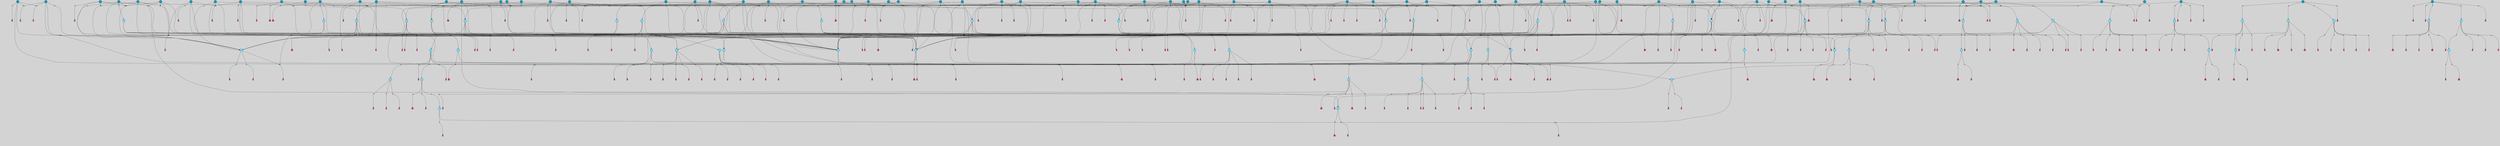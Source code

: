 // File exported with GEGELATI v1.3.1
// On the 2024-04-08 17:23:27
// With the File::TPGGraphDotExporter
digraph{
	graph[pad = "0.212, 0.055" bgcolor = lightgray]
	node[shape=circle style = filled label = ""]
		T3 [fillcolor="#66ddff"]
		T7 [fillcolor="#66ddff"]
		T9 [fillcolor="#1199bb"]
		T11 [fillcolor="#66ddff"]
		T27 [fillcolor="#66ddff"]
		T54 [fillcolor="#66ddff"]
		T95 [fillcolor="#66ddff"]
		T96 [fillcolor="#66ddff"]
		T129 [fillcolor="#66ddff"]
		T212 [fillcolor="#66ddff"]
		T214 [fillcolor="#66ddff"]
		T242 [fillcolor="#66ddff"]
		T277 [fillcolor="#66ddff"]
		T280 [fillcolor="#1199bb"]
		T282 [fillcolor="#66ddff"]
		T286 [fillcolor="#1199bb"]
		T305 [fillcolor="#66ddff"]
		T327 [fillcolor="#66ddff"]
		T328 [fillcolor="#66ddff"]
		T329 [fillcolor="#66ddff"]
		T330 [fillcolor="#66ddff"]
		T331 [fillcolor="#66ddff"]
		T332 [fillcolor="#66ddff"]
		T333 [fillcolor="#1199bb"]
		T334 [fillcolor="#66ddff"]
		T335 [fillcolor="#66ddff"]
		T336 [fillcolor="#66ddff"]
		T337 [fillcolor="#66ddff"]
		T338 [fillcolor="#66ddff"]
		T414 [fillcolor="#1199bb"]
		T416 [fillcolor="#66ddff"]
		T432 [fillcolor="#1199bb"]
		T433 [fillcolor="#1199bb"]
		T65 [fillcolor="#1199bb"]
		T437 [fillcolor="#1199bb"]
		T438 [fillcolor="#66ddff"]
		T439 [fillcolor="#1199bb"]
		T445 [fillcolor="#1199bb"]
		T446 [fillcolor="#1199bb"]
		T448 [fillcolor="#1199bb"]
		T449 [fillcolor="#1199bb"]
		T450 [fillcolor="#66ddff"]
		T451 [fillcolor="#66ddff"]
		T453 [fillcolor="#66ddff"]
		T459 [fillcolor="#1199bb"]
		T465 [fillcolor="#1199bb"]
		T469 [fillcolor="#1199bb"]
		T478 [fillcolor="#1199bb"]
		T481 [fillcolor="#1199bb"]
		T482 [fillcolor="#66ddff"]
		T500 [fillcolor="#66ddff"]
		T501 [fillcolor="#1199bb"]
		T506 [fillcolor="#1199bb"]
		T508 [fillcolor="#1199bb"]
		T530 [fillcolor="#1199bb"]
		T541 [fillcolor="#66ddff"]
		T543 [fillcolor="#1199bb"]
		T546 [fillcolor="#1199bb"]
		T553 [fillcolor="#1199bb"]
		T572 [fillcolor="#66ddff"]
		T578 [fillcolor="#1199bb"]
		T580 [fillcolor="#66ddff"]
		T581 [fillcolor="#66ddff"]
		T582 [fillcolor="#66ddff"]
		T48 [fillcolor="#66ddff"]
		T583 [fillcolor="#1199bb"]
		T584 [fillcolor="#66ddff"]
		T585 [fillcolor="#66ddff"]
		T586 [fillcolor="#66ddff"]
		T587 [fillcolor="#66ddff"]
		T588 [fillcolor="#66ddff"]
		T589 [fillcolor="#1199bb"]
		T590 [fillcolor="#1199bb"]
		T591 [fillcolor="#1199bb"]
		T619 [fillcolor="#1199bb"]
		T627 [fillcolor="#1199bb"]
		T632 [fillcolor="#1199bb"]
		T633 [fillcolor="#1199bb"]
		T637 [fillcolor="#1199bb"]
		T640 [fillcolor="#66ddff"]
		T641 [fillcolor="#66ddff"]
		T642 [fillcolor="#66ddff"]
		T643 [fillcolor="#66ddff"]
		T644 [fillcolor="#1199bb"]
		T645 [fillcolor="#66ddff"]
		T646 [fillcolor="#66ddff"]
		T609 [fillcolor="#66ddff"]
		T647 [fillcolor="#66ddff"]
		T648 [fillcolor="#1199bb"]
		T649 [fillcolor="#1199bb"]
		T651 [fillcolor="#66ddff"]
		T652 [fillcolor="#1199bb"]
		T654 [fillcolor="#1199bb"]
		T660 [fillcolor="#1199bb"]
		T661 [fillcolor="#1199bb"]
		T662 [fillcolor="#1199bb"]
		T663 [fillcolor="#1199bb"]
		T669 [fillcolor="#1199bb"]
		T672 [fillcolor="#1199bb"]
		T675 [fillcolor="#66ddff"]
		T677 [fillcolor="#1199bb"]
		T678 [fillcolor="#1199bb"]
		T680 [fillcolor="#1199bb"]
		T683 [fillcolor="#1199bb"]
		T684 [fillcolor="#1199bb"]
		T686 [fillcolor="#1199bb"]
		T690 [fillcolor="#1199bb"]
		T664 [fillcolor="#1199bb"]
		T692 [fillcolor="#1199bb"]
		T693 [fillcolor="#1199bb"]
		T695 [fillcolor="#1199bb"]
		T698 [fillcolor="#1199bb"]
		T700 [fillcolor="#1199bb"]
		T706 [fillcolor="#1199bb"]
		T707 [fillcolor="#1199bb"]
		T708 [fillcolor="#1199bb"]
		T709 [fillcolor="#1199bb"]
		T711 [fillcolor="#66ddff"]
		T712 [fillcolor="#66ddff"]
		T713 [fillcolor="#66ddff"]
		T527 [fillcolor="#1199bb"]
		T714 [fillcolor="#66ddff"]
		T715 [fillcolor="#66ddff"]
		T716 [fillcolor="#66ddff"]
		T717 [fillcolor="#1199bb"]
		T718 [fillcolor="#1199bb"]
		T719 [fillcolor="#1199bb"]
		T720 [fillcolor="#1199bb"]
		T721 [fillcolor="#1199bb"]
		T722 [fillcolor="#1199bb"]
		T723 [fillcolor="#1199bb"]
		T724 [fillcolor="#1199bb"]
		T725 [fillcolor="#1199bb"]
		T726 [fillcolor="#1199bb"]
		T727 [fillcolor="#1199bb"]
		P9233 [fillcolor="#cccccc" shape=point] //6|
		I9233 [shape=box style=invis label="6|1&2|6#1|7&#92;n10|7&2|0#1|5&#92;n9|4&0|1#2|2&#92;n8|6&0|0#1|0&#92;n"]
		P9233 -> I9233[style=invis]
		A6543 [fillcolor="#ff3366" shape=box margin=0.03 width=0 height=0 label="3"]
		T3 -> P9233 -> A6543
		P9234 [fillcolor="#cccccc" shape=point] //3|
		I9234 [shape=box style=invis label="7|6&2|4#0|2&#92;n10|3&2|7#1|4&#92;n11|6&0|4#0|1&#92;n7|1&0|0#2|6&#92;n7|6&0|3#2|6&#92;n4|0&2|6#0|1&#92;n4|4&2|5#0|2&#92;n4|6&0|4#2|7&#92;n10|0&2|3#1|5&#92;n2|6&0|5#0|2&#92;n1|0&2|3#0|7&#92;n1|6&2|0#0|5&#92;n6|2&0|1#0|7&#92;n9|2&0|3#2|7&#92;n5|3&0|6#0|6&#92;n1|7&2|5#2|3&#92;n8|1&2|7#0|6&#92;n1|0&2|5#2|1&#92;n7|1&2|2#2|5&#92;n7|4&2|6#0|3&#92;n"]
		P9234 -> I9234[style=invis]
		A6544 [fillcolor="#ff3366" shape=box margin=0.03 width=0 height=0 label="4"]
		T3 -> P9234 -> A6544
		P9235 [fillcolor="#cccccc" shape=point] //-3|
		I9235 [shape=box style=invis label="1|6&2|7#0|7&#92;n10|2&0|7#1|3&#92;n9|6&2|7#2|2&#92;n5|3&0|7#0|7&#92;n1|6&2|3#0|0&#92;n2|3&2|3#2|2&#92;n5|1&2|6#0|6&#92;n"]
		P9235 -> I9235[style=invis]
		A6545 [fillcolor="#ff3366" shape=box margin=0.03 width=0 height=0 label="7"]
		T7 -> P9235 -> A6545
		P9236 [fillcolor="#cccccc" shape=point] //5|
		I9236 [shape=box style=invis label="0|5&2|3#0|1&#92;n0|6&2|1#2|4&#92;n6|2&2|6#0|7&#92;n7|4&0|3#0|1&#92;n5|4&0|7#1|6&#92;n9|1&0|5#2|2&#92;n6|3&2|3#1|7&#92;n11|7&2|4#1|6&#92;n2|5&0|1#0|0&#92;n4|7&0|0#0|2&#92;n6|2&0|6#0|0&#92;n2|1&2|6#2|4&#92;n10|0&2|0#1|0&#92;n6|6&2|4#0|6&#92;n"]
		P9236 -> I9236[style=invis]
		A6546 [fillcolor="#ff3366" shape=box margin=0.03 width=0 height=0 label="8"]
		T7 -> P9236 -> A6546
		P9237 [fillcolor="#cccccc" shape=point] //-6|
		I9237 [shape=box style=invis label="11|1&0|7#2|0&#92;n10|4&0|1#1|0&#92;n4|3&2|4#2|1&#92;n0|5&2|0#0|0&#92;n6|1&0|0#0|3&#92;n8|2&2|0#0|4&#92;n11|4&2|0#1|6&#92;n7|0&2|6#2|3&#92;n5|3&2|6#2|0&#92;n2|0&2|0#0|4&#92;n"]
		P9237 -> I9237[style=invis]
		A6547 [fillcolor="#ff3366" shape=box margin=0.03 width=0 height=0 label="9"]
		T9 -> P9237 -> A6547
		P9238 [fillcolor="#cccccc" shape=point] //2|
		I9238 [shape=box style=invis label="6|3&2|7#1|4&#92;n8|6&0|0#2|5&#92;n2|1&0|2#0|3&#92;n8|7&0|6#0|4&#92;n2|1&2|0#0|1&#92;n0|0&2|2#2|3&#92;n6|6&0|7#2|1&#92;n6|1&0|7#2|6&#92;n5|4&2|7#0|4&#92;n0|3&0|4#2|0&#92;n11|0&2|0#2|5&#92;n4|5&2|5#2|4&#92;n5|7&0|6#0|4&#92;n9|7&2|5#0|3&#92;n5|4&2|1#0|3&#92;n5|3&0|1#1|7&#92;n0|4&0|3#2|5&#92;n"]
		P9238 -> I9238[style=invis]
		A6548 [fillcolor="#ff3366" shape=box margin=0.03 width=0 height=0 label="10"]
		T9 -> P9238 -> A6548
		P9239 [fillcolor="#cccccc" shape=point] //6|
		I9239 [shape=box style=invis label="3|0&2|7#2|2&#92;n3|2&0|4#2|5&#92;n5|1&0|2#1|0&#92;n8|7&0|1#2|0&#92;n8|5&0|3#0|6&#92;n0|2&0|2#2|3&#92;n1|5&2|5#0|5&#92;n5|6&0|6#0|7&#92;n6|7&0|0#2|6&#92;n1|2&2|3#0|0&#92;n7|7&2|3#0|4&#92;n0|7&2|7#0|6&#92;n1|0&2|2#2|7&#92;n4|4&0|1#0|0&#92;n"]
		P9239 -> I9239[style=invis]
		A6549 [fillcolor="#ff3366" shape=box margin=0.03 width=0 height=0 label="11"]
		T11 -> P9239 -> A6549
		P9240 [fillcolor="#cccccc" shape=point] //-4|
		I9240 [shape=box style=invis label="4|1&0|4#2|6&#92;n1|2&2|2#2|0&#92;n1|2&2|0#0|6&#92;n8|4&2|3#2|5&#92;n5|5&2|1#1|0&#92;n"]
		P9240 -> I9240[style=invis]
		A6550 [fillcolor="#ff3366" shape=box margin=0.03 width=0 height=0 label="12"]
		T11 -> P9240 -> A6550
		P9241 [fillcolor="#cccccc" shape=point] //2|
		I9241 [shape=box style=invis label="9|1&2|3#0|1&#92;n5|2&2|0#2|4&#92;n3|6&2|5#2|7&#92;n7|0&2|5#0|4&#92;n1|2&0|3#0|5&#92;n7|3&2|7#0|0&#92;n"]
		P9241 -> I9241[style=invis]
		A6551 [fillcolor="#ff3366" shape=box margin=0.03 width=0 height=0 label="2"]
		T27 -> P9241 -> A6551
		P9242 [fillcolor="#cccccc" shape=point] //-6|
		I9242 [shape=box style=invis label="7|5&0|4#0|4&#92;n11|0&2|5#2|1&#92;n"]
		P9242 -> I9242[style=invis]
		A6552 [fillcolor="#ff3366" shape=box margin=0.03 width=0 height=0 label="3"]
		T27 -> P9242 -> A6552
		T27 -> P9234
		P9243 [fillcolor="#cccccc" shape=point] //0|
		I9243 [shape=box style=invis label="2|5&0|1#0|6&#92;n6|1&2|2#2|7&#92;n8|0&0|3#1|4&#92;n4|3&2|5#2|4&#92;n8|1&2|4#0|0&#92;n6|6&0|1#2|6&#92;n11|7&2|4#2|5&#92;n6|2&2|4#0|2&#92;n8|5&2|4#2|4&#92;n2|1&2|1#2|2&#92;n2|7&2|5#2|6&#92;n9|7&0|5#0|4&#92;n1|2&0|5#2|6&#92;n4|2&2|3#2|7&#92;n3|3&2|1#0|2&#92;n"]
		P9243 -> I9243[style=invis]
		A6553 [fillcolor="#ff3366" shape=box margin=0.03 width=0 height=0 label="5"]
		T27 -> P9243 -> A6553
		P9244 [fillcolor="#cccccc" shape=point] //0|
		I9244 [shape=box style=invis label="4|0&0|3#2|7&#92;n10|2&0|3#1|7&#92;n3|5&0|2#0|3&#92;n4|5&0|0#2|1&#92;n10|7&2|0#1|2&#92;n5|3&2|3#1|6&#92;n9|5&2|0#0|4&#92;n5|4&2|7#0|2&#92;n10|3&2|7#1|4&#92;n7|2&0|1#2|6&#92;n8|6&0|5#0|5&#92;n8|7&2|3#0|5&#92;n2|6&2|4#0|0&#92;n"]
		P9244 -> I9244[style=invis]
		A6554 [fillcolor="#ff3366" shape=box margin=0.03 width=0 height=0 label="5"]
		T27 -> P9244 -> A6554
		P9245 [fillcolor="#cccccc" shape=point] //8|
		I9245 [shape=box style=invis label="9|0&0|1#2|0&#92;n10|1&2|5#1|4&#92;n8|2&2|6#0|4&#92;n2|4&2|5#2|3&#92;n4|2&2|2#0|2&#92;n7|5&0|2#0|0&#92;n8|2&2|1#1|3&#92;n8|7&0|7#2|1&#92;n1|1&0|0#0|7&#92;n5|6&2|5#1|0&#92;n6|6&2|5#0|0&#92;n11|4&0|3#2|6&#92;n4|2&2|4#0|7&#92;n5|6&0|1#2|0&#92;n11|3&0|2#0|7&#92;n"]
		P9245 -> I9245[style=invis]
		A6555 [fillcolor="#ff3366" shape=box margin=0.03 width=0 height=0 label="6"]
		T54 -> P9245 -> A6555
		P9246 [fillcolor="#cccccc" shape=point] //5|
		I9246 [shape=box style=invis label="3|0&2|0#0|1&#92;n3|0&0|7#0|1&#92;n5|3&0|2#2|6&#92;n4|4&2|4#2|6&#92;n11|2&0|7#1|6&#92;n2|7&2|2#2|5&#92;n9|3&2|6#2|7&#92;n7|7&0|0#0|4&#92;n6|1&2|4#2|3&#92;n5|4&2|0#1|6&#92;n1|3&0|7#0|4&#92;n"]
		P9246 -> I9246[style=invis]
		A6556 [fillcolor="#ff3366" shape=box margin=0.03 width=0 height=0 label="7"]
		T54 -> P9246 -> A6556
		P9247 [fillcolor="#cccccc" shape=point] //-10|
		I9247 [shape=box style=invis label="3|6&0|0#0|4&#92;n4|1&2|4#0|1&#92;n5|1&0|1#0|4&#92;n5|5&2|6#0|5&#92;n6|5&0|6#0|3&#92;n11|1&2|0#0|1&#92;n0|7&2|0#0|3&#92;n1|2&0|6#0|1&#92;n8|0&0|4#2|0&#92;n0|4&0|7#2|7&#92;n7|0&2|7#1|3&#92;n3|1&0|5#2|5&#92;n5|1&0|4#0|3&#92;n2|2&0|2#0|0&#92;n8|3&0|1#0|7&#92;n3|0&0|3#0|5&#92;n7|2&0|5#2|0&#92;n6|3&2|7#1|5&#92;n4|7&2|7#2|1&#92;n"]
		P9247 -> I9247[style=invis]
		A6557 [fillcolor="#ff3366" shape=box margin=0.03 width=0 height=0 label="14"]
		T54 -> P9247 -> A6557
		T54 -> P9236
		P9248 [fillcolor="#cccccc" shape=point] //4|
		I9248 [shape=box style=invis label="4|3&0|6#0|3&#92;n5|7&2|3#2|2&#92;n5|6&0|7#1|2&#92;n1|4&2|6#0|3&#92;n8|4&2|1#2|5&#92;n9|5&2|4#1|4&#92;n2|4&0|5#0|7&#92;n10|0&0|6#1|3&#92;n3|0&0|6#0|2&#92;n2|7&2|7#2|6&#92;n5|2&0|5#1|5&#92;n10|4&2|5#1|7&#92;n4|0&0|4#2|4&#92;n11|1&0|4#2|6&#92;n10|6&2|0#1|4&#92;n9|7&0|3#1|4&#92;n4|5&2|7#0|6&#92;n11|5&2|6#2|3&#92;n0|3&0|5#0|1&#92;n"]
		P9248 -> I9248[style=invis]
		A6558 [fillcolor="#ff3366" shape=box margin=0.03 width=0 height=0 label="13"]
		T95 -> P9248 -> A6558
		P9249 [fillcolor="#cccccc" shape=point] //8|
		I9249 [shape=box style=invis label="9|7&0|5#2|5&#92;n3|3&2|3#0|2&#92;n9|5&2|2#1|0&#92;n2|3&0|6#0|3&#92;n4|4&2|5#2|7&#92;n11|3&2|0#1|5&#92;n6|6&2|1#2|2&#92;n4|6&0|1#2|2&#92;n2|5&2|7#2|2&#92;n7|7&2|2#2|3&#92;n6|5&0|3#2|6&#92;n6|7&0|6#0|2&#92;n"]
		P9249 -> I9249[style=invis]
		A6559 [fillcolor="#ff3366" shape=box margin=0.03 width=0 height=0 label="14"]
		T95 -> P9249 -> A6559
		P9250 [fillcolor="#cccccc" shape=point] //2|
		I9250 [shape=box style=invis label="4|1&0|4#2|6&#92;n5|5&2|1#1|0&#92;n1|0&2|0#0|6&#92;n8|4&2|3#2|5&#92;n"]
		P9250 -> I9250[style=invis]
		T95 -> P9250 -> T11
		P9251 [fillcolor="#cccccc" shape=point] //-9|
		I9251 [shape=box style=invis label="2|0&2|0#2|1&#92;n4|4&2|4#2|6&#92;n9|1&0|3#1|7&#92;n5|3&0|2#2|6&#92;n2|7&2|2#2|5&#92;n5|4&2|0#1|6&#92;n3|0&0|7#0|1&#92;n1|3&0|7#0|4&#92;n11|6&2|2#0|7&#92;n7|7&0|0#0|4&#92;n11|0&0|7#1|6&#92;n9|3&2|6#2|7&#92;n"]
		P9251 -> I9251[style=invis]
		A6560 [fillcolor="#ff3366" shape=box margin=0.03 width=0 height=0 label="7"]
		T95 -> P9251 -> A6560
		P9252 [fillcolor="#cccccc" shape=point] //-8|
		I9252 [shape=box style=invis label="7|5&0|4#2|4&#92;n"]
		P9252 -> I9252[style=invis]
		A6561 [fillcolor="#ff3366" shape=box margin=0.03 width=0 height=0 label="3"]
		T95 -> P9252 -> A6561
		P9253 [fillcolor="#cccccc" shape=point] //6|
		I9253 [shape=box style=invis label="0|5&2|3#0|1&#92;n0|6&2|1#2|4&#92;n9|1&0|5#2|2&#92;n7|4&0|3#0|1&#92;n5|4&0|7#1|6&#92;n2|5&0|1#0|0&#92;n6|3&2|3#1|7&#92;n11|7&2|4#1|6&#92;n6|2&2|6#0|1&#92;n4|7&0|0#0|2&#92;n6|2&0|6#0|0&#92;n9|1&2|6#2|4&#92;n10|0&2|0#1|0&#92;n6|6&2|4#0|6&#92;n"]
		P9253 -> I9253[style=invis]
		A6562 [fillcolor="#ff3366" shape=box margin=0.03 width=0 height=0 label="8"]
		T96 -> P9253 -> A6562
		P9254 [fillcolor="#cccccc" shape=point] //5|
		I9254 [shape=box style=invis label="10|4&0|1#1|0&#92;n4|3&2|4#2|1&#92;n2|0&2|0#0|4&#92;n6|1&0|0#0|3&#92;n8|2&2|0#0|4&#92;n0|0&0|0#0|0&#92;n11|4&2|0#1|6&#92;n7|0&2|6#2|3&#92;n5|3&2|6#2|0&#92;n0|0&2|0#0|0&#92;n"]
		P9254 -> I9254[style=invis]
		A6563 [fillcolor="#ff3366" shape=box margin=0.03 width=0 height=0 label="9"]
		T96 -> P9254 -> A6563
		T96 -> P9233
		P9255 [fillcolor="#cccccc" shape=point] //1|
		I9255 [shape=box style=invis label="5|4&0|7#1|6&#92;n0|6&2|1#2|4&#92;n7|4&0|3#0|1&#92;n0|5&2|3#0|1&#92;n9|1&0|5#2|2&#92;n6|3&2|3#1|7&#92;n11|7&2|4#1|6&#92;n2|5&0|1#0|0&#92;n7|5&2|3#1|1&#92;n4|7&0|0#0|2&#92;n6|2&0|6#0|0&#92;n2|1&2|6#2|4&#92;n10|0&2|7#1|0&#92;n6|6&2|4#0|6&#92;n"]
		P9255 -> I9255[style=invis]
		A6564 [fillcolor="#ff3366" shape=box margin=0.03 width=0 height=0 label="8"]
		T96 -> P9255 -> A6564
		P9256 [fillcolor="#cccccc" shape=point] //-3|
		I9256 [shape=box style=invis label="8|1&2|3#0|5&#92;n0|6&0|5#0|5&#92;n3|7&2|1#0|6&#92;n3|5&0|1#0|0&#92;n9|5&2|0#0|4&#92;n3|5&0|2#0|3&#92;n10|6&2|4#1|0&#92;n9|4&2|7#2|6&#92;n1|7&2|5#2|2&#92;n"]
		P9256 -> I9256[style=invis]
		A6565 [fillcolor="#ff3366" shape=box margin=0.03 width=0 height=0 label="5"]
		T96 -> P9256 -> A6565
		T129 -> P9245
		T129 -> P9246
		P9257 [fillcolor="#cccccc" shape=point] //10|
		I9257 [shape=box style=invis label="4|5&2|7#2|1&#92;n1|7&2|3#0|6&#92;n3|5&2|2#0|3&#92;n10|3&0|7#1|4&#92;n7|1&0|4#2|6&#92;n10|2&0|3#1|7&#92;n9|5&2|0#0|4&#92;n4|0&0|3#2|7&#92;n11|4&2|6#1|2&#92;n5|4&2|7#0|2&#92;n2|6&2|4#0|0&#92;n6|5&0|7#2|1&#92;n5|3&2|3#1|6&#92;n10|7&2|0#1|2&#92;n"]
		P9257 -> I9257[style=invis]
		A6566 [fillcolor="#ff3366" shape=box margin=0.03 width=0 height=0 label="5"]
		T129 -> P9257 -> A6566
		P9258 [fillcolor="#cccccc" shape=point] //5|
		I9258 [shape=box style=invis label="9|4&2|3#1|3&#92;n0|4&2|4#0|5&#92;n6|1&2|6#2|5&#92;n4|0&0|5#2|0&#92;n"]
		P9258 -> I9258[style=invis]
		A6567 [fillcolor="#ff3366" shape=box margin=0.03 width=0 height=0 label="7"]
		T129 -> P9258 -> A6567
		P9259 [fillcolor="#cccccc" shape=point] //6|
		I9259 [shape=box style=invis label="9|4&2|7#0|6&#92;n8|4&0|1#1|0&#92;n1|3&0|0#2|1&#92;n2|4&0|6#2|2&#92;n5|1&2|5#0|7&#92;n3|0&0|3#2|6&#92;n2|2&2|6#0|2&#92;n8|4&0|4#2|2&#92;n5|1&2|4#0|3&#92;n9|4&0|6#0|6&#92;n5|0&2|2#1|5&#92;n11|7&0|0#1|1&#92;n0|4&0|3#0|3&#92;n7|7&2|4#2|5&#92;n1|5&0|1#2|1&#92;n"]
		P9259 -> I9259[style=invis]
		A6568 [fillcolor="#ff3366" shape=box margin=0.03 width=0 height=0 label="1"]
		T129 -> P9259 -> A6568
		P9260 [fillcolor="#cccccc" shape=point] //6|
		I9260 [shape=box style=invis label="9|4&2|7#0|6&#92;n8|4&0|1#1|0&#92;n1|3&0|0#2|1&#92;n2|4&0|6#2|2&#92;n5|1&2|5#0|7&#92;n3|0&0|3#2|6&#92;n2|2&2|6#0|2&#92;n8|4&0|4#2|2&#92;n5|1&2|4#0|3&#92;n9|4&0|6#0|6&#92;n5|0&2|2#1|5&#92;n11|7&0|0#1|1&#92;n0|4&0|3#0|3&#92;n7|7&2|4#2|5&#92;n1|5&0|1#2|1&#92;n"]
		P9260 -> I9260[style=invis]
		A6569 [fillcolor="#ff3366" shape=box margin=0.03 width=0 height=0 label="1"]
		T212 -> P9260 -> A6569
		P9261 [fillcolor="#cccccc" shape=point] //10|
		I9261 [shape=box style=invis label="4|5&2|7#2|1&#92;n1|7&2|3#0|6&#92;n3|5&2|2#0|3&#92;n10|3&0|7#1|4&#92;n7|1&0|4#2|6&#92;n10|2&0|3#1|7&#92;n9|5&2|0#0|4&#92;n4|0&0|3#2|7&#92;n11|4&2|6#1|2&#92;n5|4&2|7#0|2&#92;n2|6&2|4#0|0&#92;n6|5&0|7#2|1&#92;n5|3&2|3#1|6&#92;n10|7&2|0#1|2&#92;n"]
		P9261 -> I9261[style=invis]
		A6570 [fillcolor="#ff3366" shape=box margin=0.03 width=0 height=0 label="5"]
		T212 -> P9261 -> A6570
		P9262 [fillcolor="#cccccc" shape=point] //8|
		I9262 [shape=box style=invis label="9|0&0|1#2|0&#92;n10|1&2|5#1|4&#92;n8|2&2|6#0|4&#92;n2|4&2|5#2|3&#92;n4|2&2|2#0|2&#92;n7|5&0|2#0|0&#92;n8|2&2|1#1|3&#92;n8|7&0|7#2|1&#92;n1|1&0|0#0|7&#92;n5|6&2|5#1|0&#92;n6|6&2|5#0|0&#92;n11|4&0|3#2|6&#92;n4|2&2|4#0|7&#92;n5|6&0|1#2|0&#92;n11|3&0|2#0|7&#92;n"]
		P9262 -> I9262[style=invis]
		A6571 [fillcolor="#ff3366" shape=box margin=0.03 width=0 height=0 label="6"]
		T212 -> P9262 -> A6571
		P9263 [fillcolor="#cccccc" shape=point] //5|
		I9263 [shape=box style=invis label="3|0&2|0#0|1&#92;n3|0&0|7#0|1&#92;n5|3&0|2#2|6&#92;n4|4&2|4#2|6&#92;n11|2&0|7#1|6&#92;n2|7&2|2#2|5&#92;n9|3&2|6#2|7&#92;n7|7&0|0#0|4&#92;n6|1&2|4#2|3&#92;n5|4&2|0#1|6&#92;n1|3&0|7#0|4&#92;n"]
		P9263 -> I9263[style=invis]
		A6572 [fillcolor="#ff3366" shape=box margin=0.03 width=0 height=0 label="7"]
		T212 -> P9263 -> A6572
		P9264 [fillcolor="#cccccc" shape=point] //5|
		I9264 [shape=box style=invis label="9|4&2|3#1|3&#92;n0|4&2|4#0|5&#92;n6|1&2|6#2|5&#92;n4|0&0|5#2|0&#92;n"]
		P9264 -> I9264[style=invis]
		A6573 [fillcolor="#ff3366" shape=box margin=0.03 width=0 height=0 label="7"]
		T212 -> P9264 -> A6573
		P9265 [fillcolor="#cccccc" shape=point] //6|
		I9265 [shape=box style=invis label="9|4&2|7#0|6&#92;n8|4&0|1#1|0&#92;n1|3&0|0#2|1&#92;n2|4&0|6#2|2&#92;n5|1&2|5#0|7&#92;n3|0&0|3#2|6&#92;n2|2&2|6#0|2&#92;n8|4&0|4#2|2&#92;n5|1&2|4#0|3&#92;n9|4&0|6#0|6&#92;n5|0&2|2#1|5&#92;n11|7&0|0#1|1&#92;n0|4&0|3#0|3&#92;n7|7&2|4#2|5&#92;n1|5&0|1#2|1&#92;n"]
		P9265 -> I9265[style=invis]
		A6574 [fillcolor="#ff3366" shape=box margin=0.03 width=0 height=0 label="1"]
		T214 -> P9265 -> A6574
		P9266 [fillcolor="#cccccc" shape=point] //10|
		I9266 [shape=box style=invis label="4|5&2|7#2|1&#92;n1|7&2|3#0|6&#92;n3|5&2|2#0|3&#92;n10|3&0|7#1|4&#92;n7|1&0|4#2|6&#92;n10|2&0|3#1|7&#92;n9|5&2|0#0|4&#92;n4|0&0|3#2|7&#92;n11|4&2|6#1|2&#92;n5|4&2|7#0|2&#92;n2|6&2|4#0|0&#92;n6|5&0|7#2|1&#92;n5|3&2|3#1|6&#92;n10|7&2|0#1|2&#92;n"]
		P9266 -> I9266[style=invis]
		A6575 [fillcolor="#ff3366" shape=box margin=0.03 width=0 height=0 label="5"]
		T214 -> P9266 -> A6575
		P9267 [fillcolor="#cccccc" shape=point] //5|
		I9267 [shape=box style=invis label="3|0&2|0#0|1&#92;n3|0&0|7#0|1&#92;n5|3&0|2#2|6&#92;n4|4&2|4#2|6&#92;n11|2&0|7#1|6&#92;n2|7&2|2#2|5&#92;n9|3&2|6#2|7&#92;n7|7&0|0#0|4&#92;n6|1&2|4#2|3&#92;n5|4&2|0#1|6&#92;n1|3&0|7#0|4&#92;n"]
		P9267 -> I9267[style=invis]
		A6576 [fillcolor="#ff3366" shape=box margin=0.03 width=0 height=0 label="7"]
		T214 -> P9267 -> A6576
		P9268 [fillcolor="#cccccc" shape=point] //8|
		I9268 [shape=box style=invis label="9|0&0|1#2|0&#92;n10|1&2|5#1|4&#92;n8|2&2|6#0|4&#92;n2|4&2|5#2|3&#92;n4|2&2|2#0|2&#92;n7|5&0|2#0|0&#92;n8|2&2|1#1|3&#92;n8|7&0|7#2|1&#92;n1|1&0|0#0|7&#92;n5|6&2|5#1|0&#92;n6|6&2|5#0|0&#92;n11|4&0|3#2|6&#92;n4|2&2|4#0|7&#92;n5|6&0|1#2|0&#92;n11|3&0|2#0|7&#92;n"]
		P9268 -> I9268[style=invis]
		A6577 [fillcolor="#ff3366" shape=box margin=0.03 width=0 height=0 label="6"]
		T214 -> P9268 -> A6577
		P9269 [fillcolor="#cccccc" shape=point] //5|
		I9269 [shape=box style=invis label="9|4&2|3#1|3&#92;n0|4&2|4#0|5&#92;n6|1&2|6#2|5&#92;n4|0&0|5#2|0&#92;n"]
		P9269 -> I9269[style=invis]
		A6578 [fillcolor="#ff3366" shape=box margin=0.03 width=0 height=0 label="7"]
		T214 -> P9269 -> A6578
		P9270 [fillcolor="#cccccc" shape=point] //5|
		I9270 [shape=box style=invis label="1|6&2|7#0|7&#92;n9|2&2|7#2|2&#92;n10|2&0|7#1|3&#92;n5|3&0|7#0|7&#92;n7|0&2|7#2|2&#92;n1|6&2|3#0|0&#92;n2|3&2|3#2|2&#92;n"]
		P9270 -> I9270[style=invis]
		A6579 [fillcolor="#ff3366" shape=box margin=0.03 width=0 height=0 label="7"]
		T242 -> P9270 -> A6579
		P9271 [fillcolor="#cccccc" shape=point] //-8|
		I9271 [shape=box style=invis label="7|5&0|2#2|1&#92;n1|0&2|6#0|0&#92;n7|1&2|6#1|1&#92;n8|7&0|3#1|6&#92;n3|7&2|3#2|4&#92;n"]
		P9271 -> I9271[style=invis]
		A6580 [fillcolor="#ff3366" shape=box margin=0.03 width=0 height=0 label="2"]
		T242 -> P9271 -> A6580
		P9272 [fillcolor="#cccccc" shape=point] //-3|
		I9272 [shape=box style=invis label="1|1&2|1#0|1&#92;n1|4&0|0#2|4&#92;n11|0&2|3#0|2&#92;n11|6&0|4#0|1&#92;n5|2&0|6#1|5&#92;n3|7&2|6#2|7&#92;n7|7&0|1#2|1&#92;n9|5&2|2#2|0&#92;n6|5&2|6#1|4&#92;n0|7&0|5#2|4&#92;n8|1&0|0#2|3&#92;n0|5&0|3#0|5&#92;n2|0&2|4#0|5&#92;n7|5&2|7#1|3&#92;n8|3&0|0#1|2&#92;n"]
		P9272 -> I9272[style=invis]
		A6581 [fillcolor="#ff3366" shape=box margin=0.03 width=0 height=0 label="1"]
		T242 -> P9272 -> A6581
		P9273 [fillcolor="#cccccc" shape=point] //-9|
		I9273 [shape=box style=invis label="4|7&0|0#0|2&#92;n6|2&0|1#0|0&#92;n6|2&2|6#0|7&#92;n9|0&2|7#1|1&#92;n7|4&0|3#0|1&#92;n10|6&2|1#1|1&#92;n9|1&0|5#2|2&#92;n5|4&0|7#2|6&#92;n2|5&0|1#0|0&#92;n0|5&2|5#0|1&#92;n11|7&2|4#1|6&#92;n2|1&2|6#2|4&#92;n10|0&0|0#1|0&#92;n6|6&2|4#0|6&#92;n"]
		P9273 -> I9273[style=invis]
		T277 -> P9273 -> T214
		P9274 [fillcolor="#cccccc" shape=point] //7|
		I9274 [shape=box style=invis label="7|4&2|7#0|4&#92;n4|6&0|1#2|5&#92;n2|1&2|3#0|0&#92;n4|3&2|0#0|1&#92;n0|0&2|7#2|7&#92;n7|7&0|5#2|3&#92;n5|0&2|1#2|2&#92;n10|0&0|4#1|2&#92;n4|4&0|7#0|0&#92;n6|7&0|2#0|1&#92;n1|4&2|5#0|4&#92;n"]
		P9274 -> I9274[style=invis]
		A6582 [fillcolor="#ff3366" shape=box margin=0.03 width=0 height=0 label="0"]
		T277 -> P9274 -> A6582
		P9275 [fillcolor="#cccccc" shape=point] //1|
		I9275 [shape=box style=invis label="5|1&0|6#2|7&#92;n2|4&0|4#2|2&#92;n0|6&0|5#0|4&#92;n10|6&2|5#1|6&#92;n9|3&0|1#1|7&#92;n10|3&2|2#1|0&#92;n5|0&0|0#2|1&#92;n11|3&2|3#1|5&#92;n10|3&0|1#1|0&#92;n2|4&0|1#0|1&#92;n0|2&0|3#2|4&#92;n9|2&2|1#2|5&#92;n11|7&2|6#2|6&#92;n"]
		P9275 -> I9275[style=invis]
		T277 -> P9275 -> T7
		P9276 [fillcolor="#cccccc" shape=point] //6|
		I9276 [shape=box style=invis label="7|0&2|5#1|2&#92;n10|6&2|1#1|3&#92;n7|5&0|2#0|7&#92;n10|7&0|1#1|5&#92;n4|6&2|5#0|5&#92;n4|4&0|7#2|7&#92;n"]
		P9276 -> I9276[style=invis]
		A6583 [fillcolor="#ff3366" shape=box margin=0.03 width=0 height=0 label="7"]
		T277 -> P9276 -> A6583
		P9277 [fillcolor="#cccccc" shape=point] //-2|
		I9277 [shape=box style=invis label="3|0&2|0#0|1&#92;n4|1&0|3#2|2&#92;n11|2&0|7#1|6&#92;n8|7&2|4#0|5&#92;n6|1&2|4#1|3&#92;n4|4&2|4#2|6&#92;n3|0&0|7#0|1&#92;n9|3&2|6#2|7&#92;n7|7&0|0#0|4&#92;n5|3&0|2#2|6&#92;n5|4&2|0#1|6&#92;n1|3&0|7#0|4&#92;n"]
		P9277 -> I9277[style=invis]
		A6584 [fillcolor="#ff3366" shape=box margin=0.03 width=0 height=0 label="7"]
		T277 -> P9277 -> A6584
		T280 -> P9248
		P9278 [fillcolor="#cccccc" shape=point] //1|
		I9278 [shape=box style=invis label="0|4&0|1#0|1&#92;n10|5&2|5#1|6&#92;n7|7&2|5#2|2&#92;n9|5&0|7#2|7&#92;n8|4&0|3#2|7&#92;n11|0&2|3#0|5&#92;n7|0&0|0#0|1&#92;n4|2&0|4#0|5&#92;n5|1&0|6#2|7&#92;n11|3&0|7#1|3&#92;n"]
		P9278 -> I9278[style=invis]
		T280 -> P9278 -> T7
		P9279 [fillcolor="#cccccc" shape=point] //-3|
		I9279 [shape=box style=invis label="4|5&0|0#0|0&#92;n4|7&0|0#0|2&#92;n0|6&2|1#2|4&#92;n9|1&0|5#2|2&#92;n10|0&2|0#1|0&#92;n6|6&2|4#0|6&#92;n2|5&0|1#0|0&#92;n6|3&2|3#1|7&#92;n11|7&2|4#1|6&#92;n6|2&2|6#0|1&#92;n6|2&0|0#0|0&#92;n9|1&2|6#2|4&#92;n10|4&0|3#1|1&#92;n5|4&2|7#1|6&#92;n"]
		P9279 -> I9279[style=invis]
		T280 -> P9279 -> T95
		P9280 [fillcolor="#cccccc" shape=point] //-4|
		I9280 [shape=box style=invis label="5|5&2|1#1|0&#92;n4|1&0|4#2|6&#92;n2|4&2|3#2|5&#92;n1|0&2|0#2|6&#92;n1|4&2|5#0|7&#92;n"]
		P9280 -> I9280[style=invis]
		T282 -> P9280 -> T11
		P9281 [fillcolor="#cccccc" shape=point] //5|
		I9281 [shape=box style=invis label="3|0&2|0#2|1&#92;n3|0&0|7#0|1&#92;n5|3&0|2#2|6&#92;n4|4&2|4#2|6&#92;n5|4&2|0#1|6&#92;n2|7&2|2#2|5&#92;n1|3&0|7#0|4&#92;n11|6&2|2#0|7&#92;n7|7&0|0#0|4&#92;n6|1&2|4#2|3&#92;n11|0&0|7#1|6&#92;n9|3&2|6#2|7&#92;n"]
		P9281 -> I9281[style=invis]
		A6585 [fillcolor="#ff3366" shape=box margin=0.03 width=0 height=0 label="7"]
		T282 -> P9281 -> A6585
		P9282 [fillcolor="#cccccc" shape=point] //10|
		I9282 [shape=box style=invis label="6|6&2|5#0|4&#92;n1|0&0|5#2|3&#92;n10|5&2|5#1|5&#92;n10|6&2|1#1|0&#92;n9|6&2|3#0|3&#92;n9|6&2|2#2|1&#92;n7|5&2|2#0|7&#92;n"]
		P9282 -> I9282[style=invis]
		A6586 [fillcolor="#ff3366" shape=box margin=0.03 width=0 height=0 label="7"]
		T282 -> P9282 -> A6586
		T282 -> P9252
		P9283 [fillcolor="#cccccc" shape=point] //2|
		I9283 [shape=box style=invis label="0|3&0|0#2|7&#92;n3|6&2|5#2|5&#92;n7|4&0|0#1|1&#92;n4|1&0|0#0|6&#92;n1|6&0|2#0|1&#92;n8|6&0|2#2|4&#92;n4|4&2|4#0|3&#92;n1|0&2|4#0|1&#92;n9|2&2|3#0|7&#92;n10|5&2|2#1|1&#92;n10|6&0|1#1|2&#92;n3|3&2|2#0|5&#92;n11|3&0|2#1|0&#92;n4|5&0|6#0|4&#92;n0|7&0|6#2|2&#92;n3|2&0|5#0|1&#92;n"]
		P9283 -> I9283[style=invis]
		A6587 [fillcolor="#ff3366" shape=box margin=0.03 width=0 height=0 label="1"]
		T282 -> P9283 -> A6587
		T286 -> P9277
		P9284 [fillcolor="#cccccc" shape=point] //-3|
		I9284 [shape=box style=invis label="8|4&0|1#1|0&#92;n7|4&0|6#0|0&#92;n3|6&0|6#2|2&#92;n9|4&0|0#2|7&#92;n0|7&2|7#2|7&#92;n0|2&2|7#0|5&#92;n6|3&0|3#0|7&#92;n11|6&0|0#2|2&#92;n2|0&2|3#2|2&#92;n10|1&0|6#1|3&#92;n2|5&0|0#0|1&#92;n4|3&0|1#2|5&#92;n1|6&2|0#0|0&#92;n"]
		P9284 -> I9284[style=invis]
		A6588 [fillcolor="#ff3366" shape=box margin=0.03 width=0 height=0 label="1"]
		T286 -> P9284 -> A6588
		P9285 [fillcolor="#cccccc" shape=point] //5|
		I9285 [shape=box style=invis label="3|0&2|0#0|1&#92;n3|0&0|7#0|3&#92;n5|3&0|2#2|6&#92;n4|4&2|4#2|6&#92;n11|2&0|7#1|6&#92;n9|3&2|6#2|7&#92;n2|7&2|2#2|5&#92;n7|7&0|0#0|4&#92;n6|1&2|4#2|3&#92;n1|3&0|7#0|4&#92;n"]
		P9285 -> I9285[style=invis]
		A6589 [fillcolor="#ff3366" shape=box margin=0.03 width=0 height=0 label="7"]
		T286 -> P9285 -> A6589
		P9286 [fillcolor="#cccccc" shape=point] //-5|
		I9286 [shape=box style=invis label="10|6&2|5#1|6&#92;n9|3&0|1#1|7&#92;n2|4&0|1#0|1&#92;n11|3&0|7#1|6&#92;n5|1&0|6#2|7&#92;n8|0&0|0#0|1&#92;n0|6&0|7#0|4&#92;n6|7&2|6#2|6&#92;n11|0&2|3#0|5&#92;n"]
		P9286 -> I9286[style=invis]
		T286 -> P9286 -> T7
		P9287 [fillcolor="#cccccc" shape=point] //-5|
		I9287 [shape=box style=invis label="8|4&0|1#1|4&#92;n11|6&0|0#2|2&#92;n8|5&2|4#1|1&#92;n9|4&0|0#2|7&#92;n3|7&0|7#2|7&#92;n2|5&0|0#0|1&#92;n6|3&0|3#0|7&#92;n3|6&0|6#2|2&#92;n2|0&2|3#2|2&#92;n2|2&2|1#2|3&#92;n6|0&2|3#0|3&#92;n10|1&0|6#1|3&#92;n"]
		P9287 -> I9287[style=invis]
		A6590 [fillcolor="#ff3366" shape=box margin=0.03 width=0 height=0 label="1"]
		T286 -> P9287 -> A6590
		P9288 [fillcolor="#cccccc" shape=point] //7|
		I9288 [shape=box style=invis label="7|0&2|1#2|0&#92;n9|7&2|1#1|7&#92;n8|2&0|1#1|0&#92;n6|6&0|2#1|1&#92;n2|2&0|5#0|0&#92;n5|7&0|0#2|1&#92;n5|1&2|5#1|5&#92;n4|7&2|4#2|3&#92;n10|5&2|2#1|5&#92;n1|3&2|2#2|0&#92;n10|2&2|6#1|5&#92;n"]
		P9288 -> I9288[style=invis]
		A6591 [fillcolor="#ff3366" shape=box margin=0.03 width=0 height=0 label="1"]
		T305 -> P9288 -> A6591
		P9289 [fillcolor="#cccccc" shape=point] //4|
		I9289 [shape=box style=invis label="7|1&2|6#1|3&#92;n10|1&0|3#1|6&#92;n8|5&2|3#2|1&#92;n11|5&0|0#2|6&#92;n4|1&0|6#0|0&#92;n11|1&0|2#0|3&#92;n2|0&2|1#0|7&#92;n"]
		P9289 -> I9289[style=invis]
		A6592 [fillcolor="#ff3366" shape=box margin=0.03 width=0 height=0 label="2"]
		T305 -> P9289 -> A6592
		P9290 [fillcolor="#cccccc" shape=point] //2|
		I9290 [shape=box style=invis label="10|4&0|5#1|0&#92;n8|1&0|7#1|4&#92;n3|0&2|3#0|1&#92;n0|3&0|3#0|2&#92;n"]
		P9290 -> I9290[style=invis]
		T305 -> P9290 -> T242
		P9291 [fillcolor="#cccccc" shape=point] //6|
		I9291 [shape=box style=invis label="10|4&2|6#1|2&#92;n8|4&0|1#1|0&#92;n0|4&2|6#0|0&#92;n8|4&2|5#2|1&#92;n7|5&2|5#1|0&#92;n3|6&0|6#2|2&#92;n1|7&0|7#0|5&#92;n2|0&0|7#2|4&#92;n2|6&2|2#0|0&#92;n0|7&2|7#0|7&#92;n11|6&0|4#2|2&#92;n5|5&0|0#0|1&#92;n10|1&0|0#1|0&#92;n7|3&0|1#2|5&#92;n9|2&2|7#1|5&#92;n9|4&2|6#2|7&#92;n1|6&2|4#2|2&#92;n3|3&2|2#0|7&#92;n1|6&2|0#0|0&#92;n6|4&2|6#1|0&#92;n"]
		P9291 -> I9291[style=invis]
		A6593 [fillcolor="#ff3366" shape=box margin=0.03 width=0 height=0 label="1"]
		T305 -> P9291 -> A6593
		P9292 [fillcolor="#cccccc" shape=point] //9|
		I9292 [shape=box style=invis label="0|6&2|1#2|3&#92;n7|4&0|3#0|1&#92;n0|5&2|3#0|1&#92;n9|1&0|5#2|2&#92;n6|6&2|3#1|7&#92;n11|7&2|4#1|6&#92;n2|5&0|1#0|0&#92;n7|5&2|3#1|1&#92;n5|4&0|7#1|6&#92;n4|7&0|0#0|2&#92;n2|1&2|6#2|4&#92;n10|0&2|7#1|0&#92;n6|6&2|4#0|6&#92;n"]
		P9292 -> I9292[style=invis]
		A6594 [fillcolor="#ff3366" shape=box margin=0.03 width=0 height=0 label="8"]
		T305 -> P9292 -> A6594
		P9293 [fillcolor="#cccccc" shape=point] //-4|
		I9293 [shape=box style=invis label="4|1&0|4#2|6&#92;n1|2&2|2#2|0&#92;n1|2&2|0#0|6&#92;n8|4&2|3#2|5&#92;n5|5&2|1#1|0&#92;n"]
		P9293 -> I9293[style=invis]
		A6595 [fillcolor="#ff3366" shape=box margin=0.03 width=0 height=0 label="12"]
		T330 -> P9293 -> A6595
		P9294 [fillcolor="#cccccc" shape=point] //6|
		I9294 [shape=box style=invis label="3|0&2|7#2|2&#92;n3|2&0|4#2|5&#92;n5|1&0|2#1|0&#92;n8|7&0|1#2|0&#92;n8|5&0|3#0|6&#92;n0|2&0|2#2|3&#92;n1|5&2|5#0|5&#92;n5|6&0|6#0|7&#92;n6|7&0|0#2|6&#92;n1|2&2|3#0|0&#92;n7|7&2|3#0|4&#92;n0|7&2|7#0|6&#92;n1|0&2|2#2|7&#92;n4|4&0|1#0|0&#92;n"]
		P9294 -> I9294[style=invis]
		A6596 [fillcolor="#ff3366" shape=box margin=0.03 width=0 height=0 label="11"]
		T330 -> P9294 -> A6596
		P9295 [fillcolor="#cccccc" shape=point] //-3|
		I9295 [shape=box style=invis label="8|1&2|3#0|5&#92;n0|6&0|5#0|5&#92;n3|7&2|1#0|6&#92;n3|5&0|1#0|0&#92;n9|5&2|0#0|4&#92;n3|5&0|2#0|3&#92;n10|6&2|4#1|0&#92;n9|4&2|7#2|6&#92;n1|7&2|5#2|2&#92;n"]
		P9295 -> I9295[style=invis]
		A6597 [fillcolor="#ff3366" shape=box margin=0.03 width=0 height=0 label="5"]
		T332 -> P9295 -> A6597
		P9296 [fillcolor="#cccccc" shape=point] //-2|
		I9296 [shape=box style=invis label="11|7&2|0#1|7&#92;n4|3&0|1#2|5&#92;n0|4&2|4#2|7&#92;n1|6&0|0#0|4&#92;n4|0&0|0#0|5&#92;n0|6&2|3#2|0&#92;n9|6&2|5#1|3&#92;n0|7&2|1#2|5&#92;n4|4&0|5#0|1&#92;n10|4&0|0#1|0&#92;n"]
		P9296 -> I9296[style=invis]
		A6598 [fillcolor="#ff3366" shape=box margin=0.03 width=0 height=0 label="12"]
		T328 -> P9296 -> A6598
		P9297 [fillcolor="#cccccc" shape=point] //-3|
		I9297 [shape=box style=invis label="1|6&2|7#0|7&#92;n10|2&0|7#1|3&#92;n9|6&2|7#2|2&#92;n5|3&0|7#0|7&#92;n1|6&2|3#0|0&#92;n2|3&2|3#2|2&#92;n5|1&2|6#0|6&#92;n"]
		P9297 -> I9297[style=invis]
		A6599 [fillcolor="#ff3366" shape=box margin=0.03 width=0 height=0 label="7"]
		T331 -> P9297 -> A6599
		P9298 [fillcolor="#cccccc" shape=point] //-3|
		I9298 [shape=box style=invis label="7|2&2|4#0|2&#92;n4|1&2|6#0|1&#92;n11|6&0|4#0|1&#92;n7|1&0|0#2|6&#92;n6|2&0|1#0|7&#92;n10|3&2|7#1|4&#92;n3|5&2|3#0|1&#92;n4|4&2|5#0|2&#92;n4|6&0|4#2|7&#92;n2|5&0|5#0|2&#92;n10|0&2|3#1|4&#92;n0|1&2|7#0|6&#92;n7|6&0|3#2|6&#92;n1|3&0|6#2|0&#92;n5|3&0|6#0|6&#92;n1|4&2|5#2|3&#92;n1|6&2|0#0|5&#92;n9|2&0|3#2|7&#92;n7|1&2|2#2|5&#92;n"]
		P9298 -> I9298[style=invis]
		T328 -> P9298 -> T329
		P9299 [fillcolor="#cccccc" shape=point] //-3|
		I9299 [shape=box style=invis label="3|7&0|0#0|2&#92;n11|5&0|1#1|1&#92;n4|1&0|6#2|6&#92;n4|0&0|1#0|5&#92;n"]
		P9299 -> I9299[style=invis]
		T329 -> P9299 -> T327
		P9300 [fillcolor="#cccccc" shape=point] //1|
		I9300 [shape=box style=invis label="5|1&0|6#2|7&#92;n2|4&0|4#2|2&#92;n0|6&0|5#0|4&#92;n10|6&2|5#1|6&#92;n9|3&0|1#1|7&#92;n10|3&2|2#1|0&#92;n5|0&0|0#2|1&#92;n11|3&2|3#1|5&#92;n10|3&0|1#1|0&#92;n2|4&0|1#0|1&#92;n0|2&0|3#2|4&#92;n9|2&2|1#2|5&#92;n11|7&2|6#2|6&#92;n"]
		P9300 -> I9300[style=invis]
		T327 -> P9300 -> T331
		P9301 [fillcolor="#cccccc" shape=point] //5|
		I9301 [shape=box style=invis label="10|4&2|6#1|2&#92;n8|4&0|1#1|0&#92;n0|4&2|6#0|0&#92;n8|4&2|5#2|1&#92;n7|5&2|5#1|0&#92;n3|6&0|6#2|2&#92;n1|7&0|7#0|5&#92;n2|0&0|7#2|4&#92;n9|4&2|6#2|7&#92;n2|6&2|2#0|0&#92;n11|7&2|7#0|7&#92;n5|5&0|0#0|1&#92;n10|1&0|0#1|0&#92;n7|3&0|1#2|5&#92;n9|2&2|7#1|5&#92;n9|0&2|5#1|2&#92;n1|6&2|4#2|2&#92;n3|3&2|2#0|7&#92;n1|6&2|0#0|0&#92;n6|4&2|6#1|0&#92;n"]
		P9301 -> I9301[style=invis]
		A6600 [fillcolor="#ff3366" shape=box margin=0.03 width=0 height=0 label="1"]
		T329 -> P9301 -> A6600
		P9302 [fillcolor="#cccccc" shape=point] //5|
		I9302 [shape=box style=invis label="0|5&2|3#0|1&#92;n0|6&2|1#2|4&#92;n6|2&2|6#0|7&#92;n7|4&0|3#0|1&#92;n5|4&0|7#1|6&#92;n9|1&0|5#2|2&#92;n6|3&2|3#1|7&#92;n11|7&2|4#1|6&#92;n2|5&0|1#0|0&#92;n4|7&0|0#0|2&#92;n6|2&0|6#0|0&#92;n2|1&2|6#2|4&#92;n10|0&2|0#1|0&#92;n6|6&2|4#0|6&#92;n"]
		P9302 -> I9302[style=invis]
		A6601 [fillcolor="#ff3366" shape=box margin=0.03 width=0 height=0 label="8"]
		T331 -> P9302 -> A6601
		P9303 [fillcolor="#cccccc" shape=point] //-2|
		I9303 [shape=box style=invis label="4|1&0|4#0|3&#92;n4|2&0|5#2|0&#92;n5|5&2|6#0|5&#92;n1|4&0|1#0|2&#92;n6|3&2|7#1|5&#92;n0|4&2|0#0|3&#92;n8|5&2|5#1|2&#92;n10|7&2|7#1|1&#92;n3|4&0|0#2|1&#92;n3|6&2|5#2|5&#92;n8|3&0|1#0|7&#92;n10|0&2|7#1|3&#92;n4|1&2|4#0|1&#92;n9|3&2|0#0|4&#92;n3|6&2|0#0|4&#92;n1|2&0|6#2|1&#92;n4|0&2|1#2|2&#92;n"]
		P9303 -> I9303[style=invis]
		A6602 [fillcolor="#ff3366" shape=box margin=0.03 width=0 height=0 label="14"]
		T327 -> P9303 -> A6602
		P9304 [fillcolor="#cccccc" shape=point] //5|
		I9304 [shape=box style=invis label="8|1&2|6#0|6&#92;n3|0&0|7#0|1&#92;n11|3&0|2#2|6&#92;n4|4&2|4#2|6&#92;n11|2&0|7#1|6&#92;n2|7&2|2#2|5&#92;n7|7&0|0#0|4&#92;n6|1&2|4#2|3&#92;n5|4&2|0#1|6&#92;n3|0&2|0#0|1&#92;n1|3&0|7#0|4&#92;n"]
		P9304 -> I9304[style=invis]
		A6603 [fillcolor="#ff3366" shape=box margin=0.03 width=0 height=0 label="7"]
		T329 -> P9304 -> A6603
		P9305 [fillcolor="#cccccc" shape=point] //5|
		I9305 [shape=box style=invis label="3|0&2|0#0|1&#92;n3|0&0|7#0|1&#92;n5|3&0|2#2|6&#92;n4|4&2|4#2|6&#92;n11|2&0|7#1|6&#92;n2|7&2|2#2|5&#92;n9|3&2|6#2|7&#92;n7|7&0|0#0|4&#92;n6|1&2|4#2|3&#92;n5|4&2|0#1|6&#92;n1|3&0|7#0|4&#92;n"]
		P9305 -> I9305[style=invis]
		A6604 [fillcolor="#ff3366" shape=box margin=0.03 width=0 height=0 label="7"]
		T327 -> P9305 -> A6604
		P9306 [fillcolor="#cccccc" shape=point] //2|
		I9306 [shape=box style=invis label="4|1&0|4#2|6&#92;n5|5&2|1#1|0&#92;n1|0&2|0#0|6&#92;n8|4&2|3#2|5&#92;n"]
		P9306 -> I9306[style=invis]
		T328 -> P9306 -> T330
		P9307 [fillcolor="#cccccc" shape=point] //0|
		I9307 [shape=box style=invis label="2|5&0|1#0|6&#92;n6|1&2|2#2|7&#92;n8|0&0|3#1|4&#92;n4|3&2|5#2|4&#92;n8|1&2|4#0|0&#92;n6|6&0|1#2|6&#92;n11|7&2|4#2|5&#92;n6|2&2|4#0|2&#92;n8|5&2|4#2|4&#92;n2|1&2|1#2|2&#92;n2|7&2|5#2|6&#92;n9|7&0|5#0|4&#92;n1|2&0|5#2|6&#92;n4|2&2|3#2|7&#92;n3|3&2|1#0|2&#92;n"]
		P9307 -> I9307[style=invis]
		A6605 [fillcolor="#ff3366" shape=box margin=0.03 width=0 height=0 label="5"]
		T332 -> P9307 -> A6605
		P9308 [fillcolor="#cccccc" shape=point] //7|
		I9308 [shape=box style=invis label="7|0&2|1#2|0&#92;n9|7&2|1#1|7&#92;n8|2&0|1#1|0&#92;n6|6&0|2#1|1&#92;n2|2&0|5#0|0&#92;n5|7&0|0#2|1&#92;n5|1&2|5#1|5&#92;n4|7&2|4#2|3&#92;n10|5&2|2#1|5&#92;n1|3&2|2#2|0&#92;n10|2&2|6#1|5&#92;n"]
		P9308 -> I9308[style=invis]
		A6606 [fillcolor="#ff3366" shape=box margin=0.03 width=0 height=0 label="1"]
		T329 -> P9308 -> A6606
		P9309 [fillcolor="#cccccc" shape=point] //7|
		I9309 [shape=box style=invis label="6|1&2|6#2|7&#92;n7|0&2|4#2|3&#92;n3|3&0|7#0|6&#92;n5|4&0|2#2|4&#92;n8|5&2|6#2|7&#92;n0|0&2|3#0|3&#92;n5|4&2|4#2|6&#92;n"]
		P9309 -> I9309[style=invis]
		T329 -> P9309 -> T332
		P9310 [fillcolor="#cccccc" shape=point] //7|
		I9310 [shape=box style=invis label="0|2&2|4#2|6&#92;n5|3&0|6#0|1&#92;n4|7&2|6#0|5&#92;n7|6&0|7#0|5&#92;n10|7&2|2#1|1&#92;n"]
		P9310 -> I9310[style=invis]
		A6607 [fillcolor="#ff3366" shape=box margin=0.03 width=0 height=0 label="4"]
		T332 -> P9310 -> A6607
		P9311 [fillcolor="#cccccc" shape=point] //-4|
		I9311 [shape=box style=invis label="4|1&0|4#2|6&#92;n1|2&2|2#2|0&#92;n1|2&2|0#0|6&#92;n8|4&2|3#2|5&#92;n5|5&2|1#1|0&#92;n"]
		P9311 -> I9311[style=invis]
		A6608 [fillcolor="#ff3366" shape=box margin=0.03 width=0 height=0 label="12"]
		T338 -> P9311 -> A6608
		P9312 [fillcolor="#cccccc" shape=point] //6|
		I9312 [shape=box style=invis label="3|0&2|7#2|2&#92;n3|2&0|4#2|5&#92;n5|1&0|2#1|0&#92;n8|7&0|1#2|0&#92;n8|5&0|3#0|6&#92;n0|2&0|2#2|3&#92;n1|5&2|5#0|5&#92;n5|6&0|6#0|7&#92;n6|7&0|0#2|6&#92;n1|2&2|3#0|0&#92;n7|7&2|3#0|4&#92;n0|7&2|7#0|6&#92;n1|0&2|2#2|7&#92;n4|4&0|1#0|0&#92;n"]
		P9312 -> I9312[style=invis]
		A6609 [fillcolor="#ff3366" shape=box margin=0.03 width=0 height=0 label="11"]
		T338 -> P9312 -> A6609
		P9313 [fillcolor="#cccccc" shape=point] //2|
		I9313 [shape=box style=invis label="4|1&0|4#2|6&#92;n5|5&2|1#1|0&#92;n1|0&2|0#0|6&#92;n8|4&2|3#2|5&#92;n"]
		P9313 -> I9313[style=invis]
		T333 -> P9313 -> T338
		P9314 [fillcolor="#cccccc" shape=point] //-3|
		I9314 [shape=box style=invis label="8|1&2|3#0|5&#92;n0|6&0|5#0|5&#92;n3|7&2|1#0|6&#92;n3|5&0|1#0|0&#92;n9|5&2|0#0|4&#92;n3|5&0|2#0|3&#92;n10|6&2|4#1|0&#92;n9|4&2|7#2|6&#92;n1|7&2|5#2|2&#92;n"]
		P9314 -> I9314[style=invis]
		A6610 [fillcolor="#ff3366" shape=box margin=0.03 width=0 height=0 label="5"]
		T337 -> P9314 -> A6610
		P9315 [fillcolor="#cccccc" shape=point] //-2|
		I9315 [shape=box style=invis label="11|7&2|0#1|7&#92;n4|3&0|1#2|5&#92;n0|4&2|4#2|7&#92;n1|6&0|0#0|4&#92;n4|0&0|0#0|5&#92;n0|6&2|3#2|0&#92;n9|6&2|5#1|3&#92;n0|7&2|1#2|5&#92;n4|4&0|5#0|1&#92;n10|4&0|0#1|0&#92;n"]
		P9315 -> I9315[style=invis]
		A6611 [fillcolor="#ff3366" shape=box margin=0.03 width=0 height=0 label="12"]
		T333 -> P9315 -> A6611
		P9316 [fillcolor="#cccccc" shape=point] //7|
		I9316 [shape=box style=invis label="7|0&2|1#2|0&#92;n9|7&2|1#1|7&#92;n8|2&0|1#1|0&#92;n6|6&0|2#1|1&#92;n2|2&0|5#0|0&#92;n5|7&0|0#2|1&#92;n5|1&2|5#1|5&#92;n4|7&2|4#2|3&#92;n10|5&2|2#1|5&#92;n1|3&2|2#2|0&#92;n10|2&2|6#1|5&#92;n"]
		P9316 -> I9316[style=invis]
		A6612 [fillcolor="#ff3366" shape=box margin=0.03 width=0 height=0 label="1"]
		T335 -> P9316 -> A6612
		P9317 [fillcolor="#cccccc" shape=point] //-3|
		I9317 [shape=box style=invis label="7|2&2|4#0|2&#92;n4|1&2|6#0|1&#92;n11|6&0|4#0|1&#92;n7|1&0|0#2|6&#92;n6|2&0|1#0|7&#92;n10|3&2|7#1|4&#92;n3|5&2|3#0|1&#92;n4|4&2|5#0|2&#92;n4|6&0|4#2|7&#92;n2|5&0|5#0|2&#92;n10|0&2|3#1|4&#92;n0|1&2|7#0|6&#92;n7|6&0|3#2|6&#92;n1|3&0|6#2|0&#92;n5|3&0|6#0|6&#92;n1|4&2|5#2|3&#92;n1|6&2|0#0|5&#92;n9|2&0|3#2|7&#92;n7|1&2|2#2|5&#92;n"]
		P9317 -> I9317[style=invis]
		T333 -> P9317 -> T335
		P9318 [fillcolor="#cccccc" shape=point] //7|
		I9318 [shape=box style=invis label="6|1&2|6#2|7&#92;n7|0&2|4#2|3&#92;n3|3&0|7#0|6&#92;n5|4&0|2#2|4&#92;n8|5&2|6#2|7&#92;n0|0&2|3#0|3&#92;n5|4&2|4#2|6&#92;n"]
		P9318 -> I9318[style=invis]
		T335 -> P9318 -> T337
		P9319 [fillcolor="#cccccc" shape=point] //0|
		I9319 [shape=box style=invis label="2|5&0|1#0|6&#92;n6|1&2|2#2|7&#92;n8|0&0|3#1|4&#92;n4|3&2|5#2|4&#92;n8|1&2|4#0|0&#92;n6|6&0|1#2|6&#92;n11|7&2|4#2|5&#92;n6|2&2|4#0|2&#92;n8|5&2|4#2|4&#92;n2|1&2|1#2|2&#92;n2|7&2|5#2|6&#92;n9|7&0|5#0|4&#92;n1|2&0|5#2|6&#92;n4|2&2|3#2|7&#92;n3|3&2|1#0|2&#92;n"]
		P9319 -> I9319[style=invis]
		A6613 [fillcolor="#ff3366" shape=box margin=0.03 width=0 height=0 label="5"]
		T337 -> P9319 -> A6613
		P9320 [fillcolor="#cccccc" shape=point] //-3|
		I9320 [shape=box style=invis label="3|7&0|0#0|2&#92;n11|5&0|1#1|1&#92;n4|1&0|6#2|6&#92;n4|0&0|1#0|5&#92;n"]
		P9320 -> I9320[style=invis]
		T335 -> P9320 -> T334
		P9321 [fillcolor="#cccccc" shape=point] //-3|
		I9321 [shape=box style=invis label="1|6&2|7#0|7&#92;n10|2&0|7#1|3&#92;n9|6&2|7#2|2&#92;n5|3&0|7#0|7&#92;n1|6&2|3#0|0&#92;n2|3&2|3#2|2&#92;n5|1&2|6#0|6&#92;n"]
		P9321 -> I9321[style=invis]
		A6614 [fillcolor="#ff3366" shape=box margin=0.03 width=0 height=0 label="7"]
		T336 -> P9321 -> A6614
		P9322 [fillcolor="#cccccc" shape=point] //1|
		I9322 [shape=box style=invis label="5|1&0|6#2|7&#92;n2|4&0|4#2|2&#92;n0|6&0|5#0|4&#92;n10|6&2|5#1|6&#92;n9|3&0|1#1|7&#92;n10|3&2|2#1|0&#92;n5|0&0|0#2|1&#92;n11|3&2|3#1|5&#92;n10|3&0|1#1|0&#92;n2|4&0|1#0|1&#92;n0|2&0|3#2|4&#92;n9|2&2|1#2|5&#92;n11|7&2|6#2|6&#92;n"]
		P9322 -> I9322[style=invis]
		T334 -> P9322 -> T336
		P9323 [fillcolor="#cccccc" shape=point] //5|
		I9323 [shape=box style=invis label="8|1&2|6#0|6&#92;n3|0&0|7#0|1&#92;n11|3&0|2#2|6&#92;n4|4&2|4#2|6&#92;n11|2&0|7#1|6&#92;n2|7&2|2#2|5&#92;n7|7&0|0#0|4&#92;n6|1&2|4#2|3&#92;n5|4&2|0#1|6&#92;n3|0&2|0#0|1&#92;n1|3&0|7#0|4&#92;n"]
		P9323 -> I9323[style=invis]
		A6615 [fillcolor="#ff3366" shape=box margin=0.03 width=0 height=0 label="7"]
		T335 -> P9323 -> A6615
		P9324 [fillcolor="#cccccc" shape=point] //5|
		I9324 [shape=box style=invis label="0|5&2|3#0|1&#92;n0|6&2|1#2|4&#92;n6|2&2|6#0|7&#92;n7|4&0|3#0|1&#92;n5|4&0|7#1|6&#92;n9|1&0|5#2|2&#92;n6|3&2|3#1|7&#92;n11|7&2|4#1|6&#92;n2|5&0|1#0|0&#92;n4|7&0|0#0|2&#92;n6|2&0|6#0|0&#92;n2|1&2|6#2|4&#92;n10|0&2|0#1|0&#92;n6|6&2|4#0|6&#92;n"]
		P9324 -> I9324[style=invis]
		A6616 [fillcolor="#ff3366" shape=box margin=0.03 width=0 height=0 label="8"]
		T336 -> P9324 -> A6616
		P9325 [fillcolor="#cccccc" shape=point] //5|
		I9325 [shape=box style=invis label="3|0&2|0#0|1&#92;n3|0&0|7#0|1&#92;n5|3&0|2#2|6&#92;n4|4&2|4#2|6&#92;n11|2&0|7#1|6&#92;n2|7&2|2#2|5&#92;n9|3&2|6#2|7&#92;n7|7&0|0#0|4&#92;n6|1&2|4#2|3&#92;n5|4&2|0#1|6&#92;n1|3&0|7#0|4&#92;n"]
		P9325 -> I9325[style=invis]
		A6617 [fillcolor="#ff3366" shape=box margin=0.03 width=0 height=0 label="7"]
		T334 -> P9325 -> A6617
		P9326 [fillcolor="#cccccc" shape=point] //-2|
		I9326 [shape=box style=invis label="4|1&0|4#0|3&#92;n4|2&0|5#2|0&#92;n5|5&2|6#0|5&#92;n1|4&0|1#0|2&#92;n6|3&2|7#1|5&#92;n0|4&2|0#0|3&#92;n8|5&2|5#1|2&#92;n10|7&2|7#1|1&#92;n3|4&0|0#2|1&#92;n3|6&2|5#2|5&#92;n8|3&0|1#0|7&#92;n10|0&2|7#1|3&#92;n4|1&2|4#0|1&#92;n9|3&2|0#0|4&#92;n3|6&2|0#0|4&#92;n1|2&0|6#2|1&#92;n4|0&2|1#2|2&#92;n"]
		P9326 -> I9326[style=invis]
		A6618 [fillcolor="#ff3366" shape=box margin=0.03 width=0 height=0 label="14"]
		T334 -> P9326 -> A6618
		P9327 [fillcolor="#cccccc" shape=point] //5|
		I9327 [shape=box style=invis label="10|4&2|6#1|2&#92;n8|4&0|1#1|0&#92;n0|4&2|6#0|0&#92;n8|4&2|5#2|1&#92;n7|5&2|5#1|0&#92;n3|6&0|6#2|2&#92;n1|7&0|7#0|5&#92;n2|0&0|7#2|4&#92;n9|4&2|6#2|7&#92;n2|6&2|2#0|0&#92;n11|7&2|7#0|7&#92;n5|5&0|0#0|1&#92;n10|1&0|0#1|0&#92;n7|3&0|1#2|5&#92;n9|2&2|7#1|5&#92;n9|0&2|5#1|2&#92;n1|6&2|4#2|2&#92;n3|3&2|2#0|7&#92;n1|6&2|0#0|0&#92;n6|4&2|6#1|0&#92;n"]
		P9327 -> I9327[style=invis]
		A6619 [fillcolor="#ff3366" shape=box margin=0.03 width=0 height=0 label="1"]
		T335 -> P9327 -> A6619
		P9328 [fillcolor="#cccccc" shape=point] //7|
		I9328 [shape=box style=invis label="0|2&2|4#2|6&#92;n5|3&0|6#0|1&#92;n4|7&2|6#0|5&#92;n7|6&0|7#0|5&#92;n10|7&2|2#1|1&#92;n"]
		P9328 -> I9328[style=invis]
		A6620 [fillcolor="#ff3366" shape=box margin=0.03 width=0 height=0 label="4"]
		T337 -> P9328 -> A6620
		P9329 [fillcolor="#cccccc" shape=point] //-3|
		I9329 [shape=box style=invis label="1|6&2|7#0|7&#92;n10|2&0|7#1|3&#92;n9|6&2|7#2|2&#92;n5|3&0|7#0|7&#92;n1|6&2|3#0|0&#92;n2|3&2|3#2|2&#92;n5|1&2|6#0|6&#92;n"]
		P9329 -> I9329[style=invis]
		A6621 [fillcolor="#ff3366" shape=box margin=0.03 width=0 height=0 label="7"]
		T414 -> P9329 -> A6621
		P9330 [fillcolor="#cccccc" shape=point] //5|
		I9330 [shape=box style=invis label="0|5&2|3#0|1&#92;n0|6&2|1#2|4&#92;n6|2&2|6#0|7&#92;n7|4&0|3#0|1&#92;n5|4&0|7#1|6&#92;n9|1&0|5#2|2&#92;n6|3&2|3#1|7&#92;n11|7&2|4#1|6&#92;n2|5&0|1#0|0&#92;n4|7&0|0#0|2&#92;n6|2&0|6#0|0&#92;n2|1&2|6#2|4&#92;n10|0&2|0#1|0&#92;n6|6&2|4#0|6&#92;n"]
		P9330 -> I9330[style=invis]
		A6622 [fillcolor="#ff3366" shape=box margin=0.03 width=0 height=0 label="8"]
		T414 -> P9330 -> A6622
		P9331 [fillcolor="#cccccc" shape=point] //-3|
		I9331 [shape=box style=invis label="1|6&2|7#0|7&#92;n10|2&0|7#1|3&#92;n9|6&2|7#2|2&#92;n5|3&0|7#0|7&#92;n1|6&2|3#0|0&#92;n2|3&2|3#2|2&#92;n5|1&2|6#0|6&#92;n"]
		P9331 -> I9331[style=invis]
		A6623 [fillcolor="#ff3366" shape=box margin=0.03 width=0 height=0 label="7"]
		T416 -> P9331 -> A6623
		P9332 [fillcolor="#cccccc" shape=point] //5|
		I9332 [shape=box style=invis label="0|5&2|3#0|1&#92;n0|6&2|1#2|4&#92;n6|2&2|6#0|7&#92;n7|4&0|3#0|1&#92;n5|4&0|7#1|6&#92;n9|1&0|5#2|2&#92;n6|3&2|3#1|7&#92;n11|7&2|4#1|6&#92;n2|5&0|1#0|0&#92;n4|7&0|0#0|2&#92;n6|2&0|6#0|0&#92;n2|1&2|6#2|4&#92;n10|0&2|0#1|0&#92;n6|6&2|4#0|6&#92;n"]
		P9332 -> I9332[style=invis]
		A6624 [fillcolor="#ff3366" shape=box margin=0.03 width=0 height=0 label="8"]
		T416 -> P9332 -> A6624
		P9333 [fillcolor="#cccccc" shape=point] //8|
		I9333 [shape=box style=invis label="4|7&2|6#2|6&#92;n5|1&0|6#2|7&#92;n10|3&2|1#1|0&#92;n9|3&0|1#1|7&#92;n2|4&0|4#0|2&#92;n11|0&2|3#1|5&#92;n2|4&0|1#0|1&#92;n8|0&2|6#2|3&#92;n10|6&2|5#1|6&#92;n0|2&0|3#2|4&#92;n11|3&2|1#2|5&#92;n10|3&0|2#1|0&#92;n"]
		P9333 -> I9333[style=invis]
		T432 -> P9333 -> T7
		P9334 [fillcolor="#cccccc" shape=point] //-5|
		I9334 [shape=box style=invis label="9|4&2|1#2|5&#92;n8|4&0|1#1|0&#92;n7|7&0|4#2|5&#92;n11|6&2|7#1|4&#92;n11|0&2|4#1|6&#92;n0|3&0|5#2|0&#92;n5|0&2|2#2|5&#92;n10|2&2|6#1|2&#92;n4|2&2|5#2|3&#92;n0|1&0|7#0|3&#92;n10|2&0|4#1|1&#92;n7|1&2|2#2|6&#92;n11|6&2|0#2|3&#92;n2|2&2|5#0|6&#92;n8|7&0|6#1|7&#92;n9|2&0|0#2|6&#92;n1|4&2|3#0|3&#92;n"]
		P9334 -> I9334[style=invis]
		A6625 [fillcolor="#ff3366" shape=box margin=0.03 width=0 height=0 label="1"]
		T432 -> P9334 -> A6625
		P9335 [fillcolor="#cccccc" shape=point] //-10|
		I9335 [shape=box style=invis label="5|1&0|3#2|7&#92;n7|4&0|6#2|6&#92;n11|6&2|7#1|6&#92;n0|0&2|7#0|1&#92;n11|1&0|7#1|0&#92;n0|6&2|7#2|4&#92;n6|3&0|5#1|4&#92;n8|4&0|3#2|7&#92;n"]
		P9335 -> I9335[style=invis]
		T432 -> P9335 -> T7
		P9336 [fillcolor="#cccccc" shape=point] //4|
		I9336 [shape=box style=invis label="7|5&2|5#1|5&#92;n9|5&2|3#0|3&#92;n10|2&2|1#1|0&#92;n7|0&0|5#1|3&#92;n2|5&2|2#2|3&#92;n7|5&2|2#0|7&#92;n"]
		P9336 -> I9336[style=invis]
		A6626 [fillcolor="#ff3366" shape=box margin=0.03 width=0 height=0 label="7"]
		T432 -> P9336 -> A6626
		T432 -> P9263
		P9337 [fillcolor="#cccccc" shape=point] //-7|
		I9337 [shape=box style=invis label="2|4&2|0#2|4&#92;n0|5&2|0#0|0&#92;n8|7&2|1#0|4&#92;n8|1&2|6#2|0&#92;n11|3&2|5#2|4&#92;n8|2&2|0#2|4&#92;n5|0&2|0#2|5&#92;n6|1&0|0#0|0&#92;n11|0&0|0#2|7&#92;n4|3&2|4#2|1&#92;n7|2&0|2#0|4&#92;n6|7&0|7#0|0&#92;n7|0&2|6#2|4&#92;n8|2&2|1#0|6&#92;n8|1&0|7#2|0&#92;n11|4&2|0#1|6&#92;n"]
		P9337 -> I9337[style=invis]
		T433 -> P9337 -> T277
		P9338 [fillcolor="#cccccc" shape=point] //-9|
		I9338 [shape=box style=invis label="3|3&2|3#2|7&#92;n6|1&0|0#2|3&#92;n5|1&2|3#2|0&#92;n8|0&0|2#1|5&#92;n11|1&0|1#0|5&#92;n1|3&2|0#0|1&#92;n8|0&2|7#1|6&#92;n8|4&2|4#1|2&#92;n"]
		P9338 -> I9338[style=invis]
		T433 -> P9338 -> T54
		P9339 [fillcolor="#cccccc" shape=point] //-10|
		I9339 [shape=box style=invis label="0|6&2|1#2|4&#92;n8|0&2|1#0|2&#92;n9|1&0|5#2|2&#92;n6|3&2|3#1|7&#92;n7|2&0|3#0|1&#92;n5|5&0|1#0|0&#92;n4|7&0|0#0|2&#92;n11|7&2|4#1|6&#92;n6|2&2|6#0|1&#92;n5|4&0|7#1|6&#92;n6|2&0|6#0|0&#92;n9|6&2|6#2|4&#92;n6|6&2|4#0|6&#92;n"]
		P9339 -> I9339[style=invis]
		A6627 [fillcolor="#ff3366" shape=box margin=0.03 width=0 height=0 label="8"]
		T433 -> P9339 -> A6627
		P9340 [fillcolor="#cccccc" shape=point] //-1|
		I9340 [shape=box style=invis label="2|0&2|1#0|7&#92;n10|6&0|3#1|6&#92;n4|1&0|6#0|0&#92;n11|5&0|0#2|6&#92;n11|1&2|2#0|3&#92;n2|0&2|2#2|1&#92;n7|1&2|6#1|3&#92;n"]
		P9340 -> I9340[style=invis]
		A6628 [fillcolor="#ff3366" shape=box margin=0.03 width=0 height=0 label="2"]
		T433 -> P9340 -> A6628
		T433 -> P9318
		T65 -> P9253
		P9341 [fillcolor="#cccccc" shape=point] //3|
		I9341 [shape=box style=invis label="4|7&0|6#0|5&#92;n0|6&0|3#2|1&#92;n0|3&2|0#0|2&#92;n8|3&2|5#0|7&#92;n10|1&2|2#1|5&#92;n0|4&0|2#2|1&#92;n3|3&0|7#0|7&#92;n10|0&2|4#1|6&#92;n"]
		P9341 -> I9341[style=invis]
		A6629 [fillcolor="#ff3366" shape=box margin=0.03 width=0 height=0 label="4"]
		T65 -> P9341 -> A6629
		P9342 [fillcolor="#cccccc" shape=point] //7|
		I9342 [shape=box style=invis label="7|2&0|4#1|3&#92;n7|7&0|0#0|4&#92;n4|4&2|4#2|6&#92;n2|3&2|2#2|5&#92;n8|0&0|2#2|1&#92;n9|3&2|6#2|7&#92;n6|4&2|4#2|3&#92;n3|3&2|0#0|1&#92;n6|4&2|0#1|6&#92;n5|3&0|7#0|4&#92;n"]
		P9342 -> I9342[style=invis]
		A6630 [fillcolor="#ff3366" shape=box margin=0.03 width=0 height=0 label="7"]
		T65 -> P9342 -> A6630
		P9343 [fillcolor="#cccccc" shape=point] //3|
		I9343 [shape=box style=invis label="9|0&2|0#0|1&#92;n3|2&0|2#0|3&#92;n7|6&0|4#0|2&#92;n2|1&0|4#0|3&#92;n9|2&2|0#2|4&#92;n5|4&0|5#1|7&#92;n9|0&2|3#1|3&#92;n2|3&0|6#2|6&#92;n1|2&0|3#2|0&#92;n"]
		P9343 -> I9343[style=invis]
		T65 -> P9343 -> T54
		P9344 [fillcolor="#cccccc" shape=point] //2|
		I9344 [shape=box style=invis label="10|4&0|5#1|0&#92;n0|3&2|3#0|2&#92;n3|0&2|3#0|1&#92;n8|1&0|7#1|4&#92;n"]
		P9344 -> I9344[style=invis]
		T65 -> P9344 -> T242
		P9345 [fillcolor="#cccccc" shape=point] //1|
		I9345 [shape=box style=invis label="4|5&2|2#2|1&#92;n7|7&0|0#0|7&#92;n9|1&0|7#0|1&#92;n7|1&0|4#0|3&#92;n3|2&0|3#2|6&#92;n3|0&0|1#2|6&#92;n3|7&2|1#2|5&#92;n9|3&2|0#1|5&#92;n6|3&0|1#0|0&#92;n"]
		P9345 -> I9345[style=invis]
		A6631 [fillcolor="#ff3366" shape=box margin=0.03 width=0 height=0 label="2"]
		T437 -> P9345 -> A6631
		P9346 [fillcolor="#cccccc" shape=point] //1|
		I9346 [shape=box style=invis label="9|7&0|2#2|2&#92;n6|5&0|1#1|0&#92;n2|2&0|0#2|1&#92;n4|3&2|2#2|3&#92;n2|5&2|2#0|0&#92;n10|7&0|5#1|1&#92;n9|5&2|7#2|5&#92;n7|7&2|5#2|5&#92;n8|0&2|4#0|1&#92;n5|4&2|0#0|2&#92;n2|5&2|2#2|6&#92;n4|4&0|2#2|1&#92;n7|2&2|4#0|0&#92;n10|0&2|2#1|1&#92;n10|4&2|3#1|0&#92;n"]
		P9346 -> I9346[style=invis]
		A6632 [fillcolor="#ff3366" shape=box margin=0.03 width=0 height=0 label="1"]
		T437 -> P9346 -> A6632
		P9347 [fillcolor="#cccccc" shape=point] //9|
		I9347 [shape=box style=invis label="9|7&0|5#1|4&#92;n3|7&2|7#2|1&#92;n5|5&2|0#2|4&#92;n6|2&2|1#1|7&#92;n2|2&0|7#2|6&#92;n6|0&2|4#0|6&#92;n3|4&0|6#0|4&#92;n0|0&0|5#0|2&#92;n6|7&2|7#2|0&#92;n0|3&0|4#0|0&#92;n11|6&2|0#1|6&#92;n5|4&0|4#1|7&#92;n1|7&2|2#0|5&#92;n9|1&2|1#2|1&#92;n"]
		P9347 -> I9347[style=invis]
		T437 -> P9347 -> T54
		T437 -> P9290
		P9348 [fillcolor="#cccccc" shape=point] //-6|
		I9348 [shape=box style=invis label="9|0&2|0#0|1&#92;n3|2&0|2#0|3&#92;n5|4&0|5#1|7&#92;n2|1&0|4#0|3&#92;n9|2&2|0#2|4&#92;n7|6&0|4#0|2&#92;n2|3&0|6#2|6&#92;n1|2&0|3#2|0&#92;n"]
		P9348 -> I9348[style=invis]
		T437 -> P9348 -> T54
		P9349 [fillcolor="#cccccc" shape=point] //-4|
		I9349 [shape=box style=invis label="3|0&2|4#2|6&#92;n8|0&2|3#2|1&#92;n7|1&2|6#1|3&#92;n4|1&0|6#0|0&#92;n2|5&2|1#0|7&#92;n"]
		P9349 -> I9349[style=invis]
		A6633 [fillcolor="#ff3366" shape=box margin=0.03 width=0 height=0 label="2"]
		T438 -> P9349 -> A6633
		T438 -> P9346
		P9350 [fillcolor="#cccccc" shape=point] //-8|
		I9350 [shape=box style=invis label="9|7&0|5#1|4&#92;n9|1&2|1#0|1&#92;n2|2&0|7#2|6&#92;n6|2&2|1#1|7&#92;n5|5&2|0#2|4&#92;n6|0&2|1#0|6&#92;n3|4&0|6#0|4&#92;n0|0&0|5#0|2&#92;n6|7&2|7#2|0&#92;n7|6&2|5#2|6&#92;n0|3&0|4#0|0&#92;n11|6&2|0#1|6&#92;n5|4&0|4#1|7&#92;n1|7&2|2#0|5&#92;n3|7&2|7#2|1&#92;n"]
		P9350 -> I9350[style=invis]
		T438 -> P9350 -> T54
		P9351 [fillcolor="#cccccc" shape=point] //9|
		I9351 [shape=box style=invis label="7|4&2|7#2|4&#92;n5|0&2|1#2|2&#92;n2|1&2|3#0|0&#92;n4|3&2|0#0|1&#92;n0|0&2|7#2|7&#92;n7|7&0|5#2|3&#92;n4|6&0|1#2|5&#92;n10|0&0|4#1|2&#92;n0|7&0|7#0|5&#92;n4|4&0|7#0|0&#92;n6|7&0|2#0|1&#92;n1|4&2|5#0|4&#92;n"]
		P9351 -> I9351[style=invis]
		A6634 [fillcolor="#ff3366" shape=box margin=0.03 width=0 height=0 label="0"]
		T438 -> P9351 -> A6634
		T438 -> P9275
		P9352 [fillcolor="#cccccc" shape=point] //-5|
		I9352 [shape=box style=invis label="9|4&2|3#2|5&#92;n2|2&2|5#0|6&#92;n11|6&2|7#1|4&#92;n9|0&2|4#1|6&#92;n9|2&0|0#2|6&#92;n10|2&2|0#1|2&#92;n4|2&2|5#2|3&#92;n0|1&0|7#0|3&#92;n0|3&0|5#0|0&#92;n8|4&0|1#1|0&#92;n5|6&2|0#2|3&#92;n5|7&2|2#2|5&#92;n1|2&2|5#0|4&#92;n7|1&2|2#2|6&#92;n1|4&2|3#0|3&#92;n"]
		P9352 -> I9352[style=invis]
		A6635 [fillcolor="#ff3366" shape=box margin=0.03 width=0 height=0 label="1"]
		T439 -> P9352 -> A6635
		P9353 [fillcolor="#cccccc" shape=point] //-10|
		I9353 [shape=box style=invis label="9|0&2|7#1|5&#92;n9|5&2|3#2|5&#92;n5|7&0|5#2|3&#92;n6|4&2|3#1|6&#92;n1|1&0|6#2|5&#92;n3|3&0|3#2|2&#92;n4|3&2|6#2|4&#92;n"]
		P9353 -> I9353[style=invis]
		A6636 [fillcolor="#ff3366" shape=box margin=0.03 width=0 height=0 label="4"]
		T439 -> P9353 -> A6636
		T439 -> P9275
		P9354 [fillcolor="#cccccc" shape=point] //-5|
		I9354 [shape=box style=invis label="1|3&2|2#2|0&#92;n9|7&2|1#1|7&#92;n7|0&2|1#2|0&#92;n2|2&0|5#0|0&#92;n8|2&2|1#1|0&#92;n5|1&2|5#1|3&#92;n6|6&0|2#1|1&#92;n10|5&2|2#1|5&#92;n4|7&0|4#2|1&#92;n10|2&2|6#1|5&#92;n1|0&0|5#2|0&#92;n"]
		P9354 -> I9354[style=invis]
		A6637 [fillcolor="#ff3366" shape=box margin=0.03 width=0 height=0 label="1"]
		T439 -> P9354 -> A6637
		P9355 [fillcolor="#cccccc" shape=point] //-1|
		I9355 [shape=box style=invis label="1|7&2|1#0|6&#92;n8|1&2|3#0|5&#92;n10|6&2|7#1|0&#92;n1|7&2|5#0|2&#92;n0|3&0|3#2|2&#92;n3|5&0|1#0|0&#92;n3|5&0|2#0|3&#92;n1|5&2|0#0|4&#92;n5|7&2|2#2|5&#92;n4|0&2|3#0|3&#92;n"]
		P9355 -> I9355[style=invis]
		T439 -> P9355 -> T3
		T445 -> P9348
		T445 -> P9253
		P9356 [fillcolor="#cccccc" shape=point] //0|
		I9356 [shape=box style=invis label="2|5&0|1#0|6&#92;n4|2&2|3#2|7&#92;n8|0&0|3#1|4&#92;n4|0&2|5#2|4&#92;n6|0&2|2#0|1&#92;n9|5&2|6#1|0&#92;n6|1&2|2#2|7&#92;n8|5&2|4#2|4&#92;n8|1&2|4#0|0&#92;n2|1&2|1#2|2&#92;n2|7&2|5#0|6&#92;n9|7&0|5#0|4&#92;n1|2&0|5#2|6&#92;n6|2&2|4#0|2&#92;n3|3&2|1#0|2&#92;n"]
		P9356 -> I9356[style=invis]
		A6638 [fillcolor="#ff3366" shape=box margin=0.03 width=0 height=0 label="5"]
		T445 -> P9356 -> A6638
		P9357 [fillcolor="#cccccc" shape=point] //-6|
		I9357 [shape=box style=invis label="10|4&2|4#1|2&#92;n1|4&0|5#2|1&#92;n0|4&2|6#0|0&#92;n8|4&0|1#1|0&#92;n7|5&2|5#1|0&#92;n7|2&0|4#0|2&#92;n1|7&2|7#0|7&#92;n1|7&0|7#0|5&#92;n2|0&0|7#2|4&#92;n9|2&2|7#1|5&#92;n10|3&0|0#1|0&#92;n11|6&0|4#2|2&#92;n3|6&0|6#2|2&#92;n5|5&0|0#0|1&#92;n7|3&0|5#2|5&#92;n2|6&2|2#0|0&#92;n1|6&2|4#2|2&#92;n3|3&2|7#0|7&#92;n1|6&2|0#0|0&#92;n9|4&2|2#2|7&#92;n"]
		P9357 -> I9357[style=invis]
		A6639 [fillcolor="#ff3366" shape=box margin=0.03 width=0 height=0 label="1"]
		T445 -> P9357 -> A6639
		T445 -> P9252
		P9358 [fillcolor="#cccccc" shape=point] //-4|
		I9358 [shape=box style=invis label="0|0&0|0#0|0&#92;n11|0&2|0#0|6&#92;n10|4&0|1#1|0&#92;n2|5&0|2#0|1&#92;n0|4&0|7#0|4&#92;n2|2&0|7#0|4&#92;n0|0&2|0#0|0&#92;n4|3&2|4#2|6&#92;n1|4&2|5#0|4&#92;n"]
		P9358 -> I9358[style=invis]
		A6640 [fillcolor="#ff3366" shape=box margin=0.03 width=0 height=0 label="9"]
		T446 -> P9358 -> A6640
		P9359 [fillcolor="#cccccc" shape=point] //-8|
		I9359 [shape=box style=invis label="9|2&2|1#2|5&#92;n2|5&2|1#2|2&#92;n11|6&2|7#1|4&#92;n10|2&2|4#1|2&#92;n2|1&2|0#0|5&#92;n4|6&2|4#2|6&#92;n7|7&2|4#2|5&#92;n7|1&2|2#2|4&#92;n5|4&2|2#2|5&#92;n0|1&2|7#0|3&#92;n2|0&2|5#0|6&#92;n0|3&0|5#2|0&#92;n5|4&0|1#2|0&#92;n8|1&2|4#2|7&#92;n1|2&2|5#2|3&#92;n1|4&2|3#0|3&#92;n2|6&2|0#2|3&#92;n10|5&2|6#1|1&#92;n"]
		P9359 -> I9359[style=invis]
		A6641 [fillcolor="#ff3366" shape=box margin=0.03 width=0 height=0 label="1"]
		T446 -> P9359 -> A6641
		T446 -> P9275
		T448 -> P9313
		T448 -> P9317
		P9360 [fillcolor="#cccccc" shape=point] //8|
		I9360 [shape=box style=invis label="4|7&0|0#0|2&#92;n0|6&0|1#2|6&#92;n5|4&2|5#0|4&#92;n5|3&0|7#0|3&#92;n6|2&2|7#0|7&#92;n2|1&0|6#2|4&#92;n1|5&0|7#0|7&#92;n7|4&0|3#2|1&#92;n6|6&2|4#0|6&#92;n9|0&2|7#1|1&#92;n0|5&2|3#0|1&#92;n4|0&0|0#0|2&#92;n7|3&2|6#1|0&#92;n2|0&0|0#2|0&#92;n"]
		P9360 -> I9360[style=invis]
		T448 -> P9360 -> T214
		P9361 [fillcolor="#cccccc" shape=point] //-2|
		I9361 [shape=box style=invis label="8|6&2|1#2|4&#92;n9|1&0|5#2|2&#92;n6|2&0|6#0|0&#92;n5|4&0|7#1|6&#92;n2|5&0|1#0|0&#92;n6|3&2|3#1|7&#92;n11|7&2|4#1|6&#92;n10|0&2|0#1|0&#92;n5|7&0|0#0|2&#92;n7|4&0|3#0|1&#92;n9|1&2|6#2|4&#92;n1|1&0|3#2|0&#92;n6|6&2|4#0|6&#92;n8|2&2|6#0|1&#92;n"]
		P9361 -> I9361[style=invis]
		T449 -> P9361 -> T282
		P9362 [fillcolor="#cccccc" shape=point] //-2|
		I9362 [shape=box style=invis label="6|5&0|7#2|7&#92;n1|6&2|5#0|4&#92;n9|4&0|0#2|3&#92;n2|6&0|0#0|1&#92;n6|5&0|7#1|4&#92;n6|3&0|3#0|7&#92;n3|6&0|6#0|2&#92;n5|7&2|1#2|3&#92;n8|0&2|3#2|2&#92;n10|1&0|6#1|3&#92;n11|6&0|0#2|2&#92;n"]
		P9362 -> I9362[style=invis]
		A6642 [fillcolor="#ff3366" shape=box margin=0.03 width=0 height=0 label="1"]
		T449 -> P9362 -> A6642
		T449 -> P9253
		P9363 [fillcolor="#cccccc" shape=point] //-4|
		I9363 [shape=box style=invis label="3|0&2|0#2|1&#92;n11|0&0|7#1|6&#92;n11|6&2|2#0|7&#92;n4|4&2|4#2|6&#92;n2|7&2|2#0|5&#92;n1|3&0|4#0|4&#92;n5|3&0|2#2|6&#92;n7|7&0|0#0|4&#92;n6|1&2|4#2|3&#92;n10|0&0|7#1|4&#92;n3|0&0|7#0|1&#92;n9|3&2|6#2|7&#92;n"]
		P9363 -> I9363[style=invis]
		A6643 [fillcolor="#ff3366" shape=box margin=0.03 width=0 height=0 label="7"]
		T449 -> P9363 -> A6643
		P9364 [fillcolor="#cccccc" shape=point] //10|
		I9364 [shape=box style=invis label="3|5&0|4#0|0&#92;n3|5&0|2#0|3&#92;n5|5&0|7#2|4&#92;n6|0&2|3#0|1&#92;n1|6&2|1#0|6&#92;n6|0&0|1#1|2&#92;n3|3&0|3#0|4&#92;n7|1&0|7#0|0&#92;n3|1&0|7#0|3&#92;n"]
		P9364 -> I9364[style=invis]
		T449 -> P9364 -> T335
		T450 -> P9274
		P9365 [fillcolor="#cccccc" shape=point] //7|
		I9365 [shape=box style=invis label="7|0&2|1#2|0&#92;n9|7&2|1#1|7&#92;n8|2&0|1#1|0&#92;n6|6&0|2#1|1&#92;n2|2&0|5#0|0&#92;n5|7&0|0#2|1&#92;n5|1&2|5#1|5&#92;n4|7&2|4#2|3&#92;n10|5&2|2#1|5&#92;n1|3&2|2#2|0&#92;n10|2&2|6#1|5&#92;n"]
		P9365 -> I9365[style=invis]
		A6644 [fillcolor="#ff3366" shape=box margin=0.03 width=0 height=0 label="1"]
		T450 -> P9365 -> A6644
		T450 -> P9237
		P9366 [fillcolor="#cccccc" shape=point] //3|
		I9366 [shape=box style=invis label="9|3&0|1#1|7&#92;n2|4&0|1#0|0&#92;n11|0&2|3#0|5&#92;n0|6&0|7#0|4&#92;n10|0&0|0#1|1&#92;n6|7&2|6#2|6&#92;n5|1&0|6#2|7&#92;n4|4&2|0#2|0&#92;n"]
		P9366 -> I9366[style=invis]
		T450 -> P9366 -> T7
		P9367 [fillcolor="#cccccc" shape=point] //9|
		I9367 [shape=box style=invis label="11|3&2|3#1|6&#92;n5|6&0|6#2|4&#92;n9|6&0|6#1|6&#92;n10|6&2|6#1|3&#92;n9|4&0|6#1|1&#92;n0|2&0|6#2|4&#92;n2|4&0|2#0|1&#92;n2|7&2|3#2|7&#92;n0|0&0|1#2|2&#92;n1|5&2|0#0|1&#92;n7|5&0|1#2|2&#92;n11|6&0|5#0|4&#92;n3|1&2|2#2|7&#92;n11|7&0|6#1|6&#92;n"]
		P9367 -> I9367[style=invis]
		T450 -> P9367 -> T7
		P9368 [fillcolor="#cccccc" shape=point] //-2|
		I9368 [shape=box style=invis label="0|0&0|1#2|2&#92;n9|6&2|1#1|7&#92;n0|6&2|1#2|0&#92;n2|0&0|6#2|7&#92;n2|2&2|6#2|6&#92;n1|2&2|4#2|1&#92;n4|4&2|1#0|0&#92;n6|1&0|0#0|0&#92;n10|0&0|0#1|0&#92;n11|7&2|1#1|6&#92;n"]
		P9368 -> I9368[style=invis]
		T451 -> P9368 -> T214
		P9369 [fillcolor="#cccccc" shape=point] //5|
		I9369 [shape=box style=invis label="0|3&0|3#0|3&#92;n9|0&2|0#0|1&#92;n7|1&0|1#1|1&#92;n10|4&0|4#1|1&#92;n3|4&0|6#0|1&#92;n7|2&0|7#0|7&#92;n4|1&0|3#2|7&#92;n3|7&0|6#2|5&#92;n2|4&2|0#0|7&#92;n6|5&2|6#0|5&#92;n8|7&0|1#0|0&#92;n6|3&0|6#1|4&#92;n1|2&2|5#0|1&#92;n10|2&2|6#1|2&#92;n2|2&2|7#0|6&#92;n"]
		P9369 -> I9369[style=invis]
		A6645 [fillcolor="#ff3366" shape=box margin=0.03 width=0 height=0 label="1"]
		T451 -> P9369 -> A6645
		P9370 [fillcolor="#cccccc" shape=point] //5|
		I9370 [shape=box style=invis label="0|6&2|1#2|4&#92;n2|1&0|6#2|4&#92;n6|2&2|7#0|7&#92;n4|7&0|0#0|2&#92;n10|0&0|5#1|3&#92;n7|4&0|3#0|1&#92;n11|7&2|4#1|6&#92;n2|0&0|0#2|0&#92;n9|0&2|7#1|1&#92;n0|5&2|3#0|1&#92;n4|0&0|0#0|2&#92;n7|3&2|6#1|0&#92;n6|6&2|4#0|6&#92;n"]
		P9370 -> I9370[style=invis]
		T451 -> P9370 -> T214
		P9371 [fillcolor="#cccccc" shape=point] //-2|
		I9371 [shape=box style=invis label="1|1&2|2#0|0&#92;n2|3&0|6#2|6&#92;n0|2&0|3#2|3&#92;n9|0&2|3#0|1&#92;n2|1&0|4#0|3&#92;n7|6&0|0#0|2&#92;n"]
		P9371 -> I9371[style=invis]
		T451 -> P9371 -> T54
		P9372 [fillcolor="#cccccc" shape=point] //-4|
		I9372 [shape=box style=invis label="0|4&0|0#2|7&#92;n8|5&2|4#2|4&#92;n4|3&2|5#2|4&#92;n11|7&2|2#2|5&#92;n6|5&2|2#2|7&#92;n3|2&0|7#0|7&#92;n3|3&2|1#0|3&#92;n2|6&0|3#2|5&#92;n0|1&2|6#2|2&#92;n8|2&0|0#1|6&#92;n0|7&0|5#0|4&#92;n9|5&0|3#2|7&#92;n2|7&2|5#2|6&#92;n9|0&2|0#0|1&#92;n1|2&2|4#0|2&#92;n"]
		P9372 -> I9372[style=invis]
		T451 -> P9372 -> T27
		T453 -> P9334
		P9373 [fillcolor="#cccccc" shape=point] //8|
		I9373 [shape=box style=invis label="8|5&0|7#0|4&#92;n0|0&0|1#2|7&#92;n"]
		P9373 -> I9373[style=invis]
		A6646 [fillcolor="#ff3366" shape=box margin=0.03 width=0 height=0 label="4"]
		T453 -> P9373 -> A6646
		T453 -> P9275
		P9374 [fillcolor="#cccccc" shape=point] //-2|
		I9374 [shape=box style=invis label="3|1&0|1#2|7&#92;n3|1&0|5#0|5&#92;n7|1&0|0#2|6&#92;n4|0&2|6#0|1&#92;n4|6&0|4#2|7&#92;n5|3&0|6#0|6&#92;n7|6&2|4#0|7&#92;n1|0&2|3#0|7&#92;n6|2&0|2#0|7&#92;n1|6&2|0#0|5&#92;n3|0&2|1#0|4&#92;n10|6&0|3#1|6&#92;n10|0&2|0#1|0&#92;n8|0&2|7#0|6&#92;n10|3&2|3#1|4&#92;n7|4&2|6#0|3&#92;n9|6&0|4#0|1&#92;n"]
		P9374 -> I9374[style=invis]
		T453 -> P9374 -> T7
		T453 -> P9256
		P9375 [fillcolor="#cccccc" shape=point] //6|
		I9375 [shape=box style=invis label="9|4&0|6#1|2&#92;n0|6&0|1#0|5&#92;n2|1&2|6#0|6&#92;n1|6&2|6#2|0&#92;n10|6&0|0#1|0&#92;n4|4&0|0#2|6&#92;n6|2&2|6#0|7&#92;n4|4&0|0#0|2&#92;n8|2&0|4#1|2&#92;n0|4&2|1#2|4&#92;n3|5&2|5#2|1&#92;n11|4&2|2#2|3&#92;n7|0&2|4#1|0&#92;n1|3&2|0#2|5&#92;n0|3&0|0#2|7&#92;n2|0&2|4#2|5&#92;n4|3&2|3#0|4&#92;n11|6&2|6#2|5&#92;n"]
		P9375 -> I9375[style=invis]
		T459 -> P9375 -> T214
		P9376 [fillcolor="#cccccc" shape=point] //-5|
		I9376 [shape=box style=invis label="6|0&0|6#0|3&#92;n2|6&2|7#2|6&#92;n11|6&0|3#0|3&#92;n9|3&2|2#2|6&#92;n4|5&2|2#2|2&#92;n5|2&0|6#2|7&#92;n10|6&2|5#1|6&#92;n"]
		P9376 -> I9376[style=invis]
		T459 -> P9376 -> T7
		P9377 [fillcolor="#cccccc" shape=point] //7|
		I9377 [shape=box style=invis label="7|4&2|7#0|4&#92;n4|6&0|1#2|5&#92;n2|1&2|3#0|0&#92;n1|4&2|5#0|4&#92;n0|0&2|7#2|7&#92;n7|7&0|5#0|3&#92;n10|0&0|4#1|2&#92;n4|4&0|7#0|0&#92;n6|7&0|2#0|1&#92;n4|3&2|0#0|1&#92;n"]
		P9377 -> I9377[style=invis]
		T459 -> P9377 -> T305
		T459 -> P9348
		T465 -> P9277
		P9378 [fillcolor="#cccccc" shape=point] //8|
		I9378 [shape=box style=invis label="5|2&0|5#1|5&#92;n0|6&0|4#2|5&#92;n8|4&2|1#2|5&#92;n4|5&0|1#2|5&#92;n1|4&2|4#2|0&#92;n2|0&2|3#2|4&#92;n11|6&0|0#2|2&#92;n7|6&0|6#0|7&#92;n8|3&0|5#1|3&#92;n10|3&0|6#1|5&#92;n0|5&0|0#2|6&#92;n"]
		P9378 -> I9378[style=invis]
		A6647 [fillcolor="#ff3366" shape=box margin=0.03 width=0 height=0 label="1"]
		T465 -> P9378 -> A6647
		T465 -> P9286
		P9379 [fillcolor="#cccccc" shape=point] //7|
		I9379 [shape=box style=invis label="8|4&0|1#2|4&#92;n11|6&0|0#2|2&#92;n3|6&2|6#2|2&#92;n8|4&2|4#2|6&#92;n6|0&2|3#0|3&#92;n5|7&0|7#2|7&#92;n2|2&2|1#2|3&#92;n6|3&0|3#0|4&#92;n8|5&2|4#1|1&#92;n2|0&2|3#2|2&#92;n2|5&0|0#0|1&#92;n9|4&0|0#2|7&#92;n"]
		P9379 -> I9379[style=invis]
		A6648 [fillcolor="#ff3366" shape=box margin=0.03 width=0 height=0 label="1"]
		T465 -> P9379 -> A6648
		P9380 [fillcolor="#cccccc" shape=point] //5|
		I9380 [shape=box style=invis label="3|0&2|0#0|1&#92;n3|0&0|7#0|1&#92;n5|3&0|2#2|6&#92;n2|7&2|2#2|5&#92;n11|2&0|7#1|6&#92;n6|0&0|5#1|1&#92;n4|4&2|4#2|6&#92;n9|3&2|6#2|7&#92;n7|7&0|0#0|4&#92;n6|1&2|4#2|3&#92;n5|4&2|0#1|6&#92;n1|3&2|7#0|4&#92;n"]
		P9380 -> I9380[style=invis]
		A6649 [fillcolor="#ff3366" shape=box margin=0.03 width=0 height=0 label="7"]
		T465 -> P9380 -> A6649
		P9381 [fillcolor="#cccccc" shape=point] //7|
		I9381 [shape=box style=invis label="7|7&0|0#0|4&#92;n11|2&0|7#1|6&#92;n3|2&2|6#2|2&#92;n9|0&0|7#0|3&#92;n5|4&0|5#1|6&#92;n10|0&2|7#1|7&#92;n9|3&2|6#2|7&#92;n4|4&2|4#2|6&#92;n6|1&2|4#2|3&#92;n6|3&0|2#2|6&#92;n1|3&0|7#0|7&#92;n"]
		P9381 -> I9381[style=invis]
		A6650 [fillcolor="#ff3366" shape=box margin=0.03 width=0 height=0 label="7"]
		T469 -> P9381 -> A6650
		P9382 [fillcolor="#cccccc" shape=point] //9|
		I9382 [shape=box style=invis label="11|0&2|0#1|1&#92;n3|6&0|6#0|0&#92;n1|4&0|0#2|4&#92;n7|5&2|2#1|3&#92;n11|7&2|6#1|7&#92;n5|2&0|6#1|5&#92;n9|5&0|6#0|3&#92;n2|2&2|7#0|5&#92;n9|3&2|2#2|0&#92;n11|0&2|7#0|1&#92;n1|1&2|0#0|1&#92;n6|6&0|6#1|2&#92;n9|7&0|1#0|3&#92;n2|0&2|4#2|5&#92;n2|4&2|2#0|0&#92;n6|1&2|1#1|7&#92;n10|7&2|5#1|6&#92;n11|5&2|7#2|4&#92;n"]
		P9382 -> I9382[style=invis]
		A6651 [fillcolor="#ff3366" shape=box margin=0.03 width=0 height=0 label="1"]
		T469 -> P9382 -> A6651
		T469 -> P9296
		P9383 [fillcolor="#cccccc" shape=point] //-2|
		I9383 [shape=box style=invis label="6|0&2|4#2|6&#92;n2|5&2|1#0|7&#92;n8|0&2|3#2|2&#92;n7|1&2|6#1|3&#92;n0|3&2|4#2|6&#92;n"]
		P9383 -> I9383[style=invis]
		A6652 [fillcolor="#ff3366" shape=box margin=0.03 width=0 height=0 label="2"]
		T469 -> P9383 -> A6652
		T469 -> P9275
		P9384 [fillcolor="#cccccc" shape=point] //5|
		I9384 [shape=box style=invis label="3|1&2|0#2|1&#92;n3|0&0|7#0|1&#92;n5|3&0|2#2|6&#92;n9|1&0|4#0|5&#92;n4|4&2|4#2|6&#92;n11|0&0|7#1|6&#92;n2|7&2|2#2|5&#92;n1|3&0|7#0|4&#92;n11|6&2|2#0|7&#92;n7|7&0|0#0|4&#92;n6|1&2|4#2|3&#92;n5|4&2|0#1|6&#92;n9|3&2|6#2|7&#92;n"]
		P9384 -> I9384[style=invis]
		A6653 [fillcolor="#ff3366" shape=box margin=0.03 width=0 height=0 label="7"]
		T478 -> P9384 -> A6653
		T478 -> P9372
		T478 -> P9315
		T478 -> P9302
		T478 -> P9245
		P9385 [fillcolor="#cccccc" shape=point] //-4|
		I9385 [shape=box style=invis label="4|1&0|1#0|0&#92;n6|3&2|6#0|5&#92;n9|0&2|6#2|2&#92;n5|3&0|6#0|2&#92;n7|3&2|6#1|2&#92;n11|1&0|2#0|1&#92;n1|4&2|4#0|7&#92;n6|3&2|1#1|2&#92;n"]
		P9385 -> I9385[style=invis]
		A6654 [fillcolor="#ff3366" shape=box margin=0.03 width=0 height=0 label="2"]
		T481 -> P9385 -> A6654
		T481 -> P9290
		T481 -> P9334
		T481 -> P9335
		P9386 [fillcolor="#cccccc" shape=point] //7|
		I9386 [shape=box style=invis label="11|0&0|5#0|1&#92;n5|5&0|7#2|4&#92;n"]
		P9386 -> I9386[style=invis]
		A6655 [fillcolor="#ff3366" shape=box margin=0.03 width=0 height=0 label="4"]
		T481 -> P9386 -> A6655
		T482 -> P9334
		P9387 [fillcolor="#cccccc" shape=point] //-2|
		I9387 [shape=box style=invis label="11|1&0|6#0|5&#92;n8|0&2|1#2|0&#92;n11|2&0|1#0|5&#92;n6|6&2|3#1|6&#92;n0|1&2|0#2|2&#92;n3|3&0|5#2|7&#92;n7|2&2|6#0|4&#92;n1|2&2|4#0|6&#92;n11|2&2|4#0|3&#92;n11|7&2|2#2|0&#92;n"]
		P9387 -> I9387[style=invis]
		A6656 [fillcolor="#ff3366" shape=box margin=0.03 width=0 height=0 label="9"]
		T482 -> P9387 -> A6656
		P9388 [fillcolor="#cccccc" shape=point] //-1|
		I9388 [shape=box style=invis label="3|0&0|4#2|5&#92;n6|0&0|7#0|4&#92;n8|7&2|4#1|4&#92;n10|2&0|4#1|0&#92;n5|1&2|7#2|4&#92;n"]
		P9388 -> I9388[style=invis]
		A6657 [fillcolor="#ff3366" shape=box margin=0.03 width=0 height=0 label="3"]
		T482 -> P9388 -> A6657
		T482 -> P9282
		P9389 [fillcolor="#cccccc" shape=point] //-9|
		I9389 [shape=box style=invis label="4|7&2|6#0|5&#92;n11|3&2|2#2|6&#92;n3|0&2|6#0|7&#92;n4|3&0|5#0|7&#92;n2|3&0|7#0|7&#92;n10|2&2|7#1|6&#92;n10|1&2|2#1|1&#92;n1|7&0|3#2|6&#92;n"]
		P9389 -> I9389[style=invis]
		A6658 [fillcolor="#ff3366" shape=box margin=0.03 width=0 height=0 label="4"]
		T500 -> P9389 -> A6658
		P9390 [fillcolor="#cccccc" shape=point] //3|
		I9390 [shape=box style=invis label="7|2&0|2#2|4&#92;n11|6&0|0#1|3&#92;n2|0&2|1#0|6&#92;n11|7&2|6#2|4&#92;n9|3&2|3#2|7&#92;n3|6&2|1#2|7&#92;n"]
		P9390 -> I9390[style=invis]
		T500 -> P9390 -> T3
		T500 -> P9290
		P9391 [fillcolor="#cccccc" shape=point] //-10|
		I9391 [shape=box style=invis label="11|6&2|2#2|2&#92;n5|2&2|2#1|7&#92;n2|1&2|3#0|6&#92;n9|4&2|1#2|6&#92;n0|2&0|5#2|2&#92;n6|7&0|1#0|2&#92;n8|4&0|1#1|0&#92;n11|6&2|7#2|4&#92;n7|6&0|6#2|5&#92;n9|2&0|0#2|6&#92;n0|1&0|0#0|3&#92;n11|0&0|4#1|6&#92;n4|2&2|5#2|3&#92;n11|6&2|2#2|3&#92;n0|4&0|5#2|6&#92;n3|2&2|4#0|2&#92;n1|4&2|3#0|4&#92;n10|0&2|5#1|6&#92;n8|6&0|7#1|5&#92;n6|5&2|5#0|7&#92;n"]
		P9391 -> I9391[style=invis]
		A6659 [fillcolor="#ff3366" shape=box margin=0.03 width=0 height=0 label="1"]
		T500 -> P9391 -> A6659
		P9392 [fillcolor="#cccccc" shape=point] //-3|
		I9392 [shape=box style=invis label="1|0&0|6#2|6&#92;n10|6&2|5#1|6&#92;n10|4&0|4#1|6&#92;n2|2&2|0#0|3&#92;n11|3&2|1#0|5&#92;n2|4&0|4#0|5&#92;n10|3&2|1#1|0&#92;n2|7&0|2#0|6&#92;n9|7&2|6#2|6&#92;n5|7&0|0#2|5&#92;n"]
		P9392 -> I9392[style=invis]
		T500 -> P9392 -> T7
		T501 -> P9254
		P9393 [fillcolor="#cccccc" shape=point] //10|
		I9393 [shape=box style=invis label="7|7&0|0#0|4&#92;n3|0&0|7#0|3&#92;n4|0&2|4#2|6&#92;n9|3&0|6#2|7&#92;n11|2&0|7#1|6&#92;n1|3&0|5#0|1&#92;n8|0&2|7#1|7&#92;n6|1&2|4#2|3&#92;n6|3&0|2#2|6&#92;n"]
		P9393 -> I9393[style=invis]
		A6660 [fillcolor="#ff3366" shape=box margin=0.03 width=0 height=0 label="7"]
		T501 -> P9393 -> A6660
		T501 -> P9382
		P9394 [fillcolor="#cccccc" shape=point] //-6|
		I9394 [shape=box style=invis label="9|0&2|4#0|5&#92;n"]
		P9394 -> I9394[style=invis]
		A6661 [fillcolor="#ff3366" shape=box margin=0.03 width=0 height=0 label="3"]
		T501 -> P9394 -> A6661
		P9395 [fillcolor="#cccccc" shape=point] //-3|
		I9395 [shape=box style=invis label="9|7&0|5#1|4&#92;n9|0&2|1#0|1&#92;n1|4&0|7#0|6&#92;n3|4&0|6#0|4&#92;n2|6&0|7#2|6&#92;n5|5&2|0#2|4&#92;n6|0&2|1#0|6&#92;n1|4&2|4#2|0&#92;n11|6&2|0#1|6&#92;n7|3&2|5#2|6&#92;n0|3&0|4#0|0&#92;n6|0&0|5#0|2&#92;n5|4&0|4#1|7&#92;n3|7&2|7#2|1&#92;n"]
		P9395 -> I9395[style=invis]
		T501 -> P9395 -> T54
		P9396 [fillcolor="#cccccc" shape=point] //4|
		I9396 [shape=box style=invis label="6|7&0|0#1|0&#92;n5|5&2|3#0|4&#92;n5|6&0|1#1|5&#92;n2|6&0|7#0|0&#92;n10|1&2|1#1|5&#92;n1|0&0|1#0|2&#92;n4|7&2|0#2|3&#92;n"]
		P9396 -> I9396[style=invis]
		T506 -> P9396 -> T482
		P9397 [fillcolor="#cccccc" shape=point] //3|
		I9397 [shape=box style=invis label="1|3&0|3#0|3&#92;n3|0&0|6#0|7&#92;n5|6&0|2#2|6&#92;n3|4&0|6#0|0&#92;n10|6&2|4#1|6&#92;n"]
		P9397 -> I9397[style=invis]
		T506 -> P9397 -> T54
		P9398 [fillcolor="#cccccc" shape=point] //-10|
		I9398 [shape=box style=invis label="0|5&2|3#0|1&#92;n0|6&2|1#2|4&#92;n6|2&2|6#0|7&#92;n9|0&2|7#1|1&#92;n7|4&0|3#0|1&#92;n6|2&0|6#0|3&#92;n5|4&0|7#1|6&#92;n2|5&0|1#0|0&#92;n4|7&0|0#0|2&#92;n11|7&2|4#1|6&#92;n2|1&2|6#2|4&#92;n10|0&0|0#1|0&#92;n6|6&2|4#0|6&#92;n"]
		P9398 -> I9398[style=invis]
		T506 -> P9398 -> T212
		T506 -> P9279
		T506 -> P9293
		P9399 [fillcolor="#cccccc" shape=point] //-5|
		I9399 [shape=box style=invis label="8|3&2|6#2|0&#92;n8|5&0|1#0|1&#92;n5|4&2|0#1|2&#92;n5|5&2|5#2|5&#92;n6|3&2|2#1|4&#92;n8|0&2|4#1|5&#92;n0|1&0|4#0|4&#92;n5|7&2|4#1|1&#92;n0|4&0|4#0|2&#92;n0|3&2|4#2|1&#92;n7|1&0|3#0|4&#92;n6|1&0|1#0|3&#92;n9|7&2|3#2|0&#92;n"]
		P9399 -> I9399[style=invis]
		T508 -> P9399 -> T277
		P9400 [fillcolor="#cccccc" shape=point] //10|
		I9400 [shape=box style=invis label="1|7&2|2#2|6&#92;n9|3&0|1#1|7&#92;n8|0&2|1#2|3&#92;n7|3&0|2#2|5&#92;n10|3&0|2#1|4&#92;n10|3&0|1#1|0&#92;n10|2&2|3#1|1&#92;n5|1&0|6#2|7&#92;n11|3&0|1#2|7&#92;n2|2&0|1#0|1&#92;n2|4&0|4#0|2&#92;n"]
		P9400 -> I9400[style=invis]
		T508 -> P9400 -> T7
		P9401 [fillcolor="#cccccc" shape=point] //-8|
		I9401 [shape=box style=invis label="9|7&0|3#2|4&#92;n4|1&0|7#2|1&#92;n5|7&2|3#2|2&#92;n10|3&2|5#1|7&#92;n9|5&2|4#0|4&#92;n4|5&2|7#0|6&#92;n10|0&2|6#1|3&#92;n11|1&2|4#2|6&#92;n2|4&0|5#0|7&#92;n5|6&0|7#1|2&#92;n2|7&2|7#2|6&#92;n5|3&0|5#1|5&#92;n10|6&2|0#1|4&#92;n4|0&0|4#2|4&#92;n4|4&2|6#0|7&#92;n3|0&0|6#0|2&#92;n8|4&2|1#2|5&#92;n11|5&2|6#0|3&#92;n0|3&0|5#2|1&#92;n"]
		P9401 -> I9401[style=invis]
		T508 -> P9401 -> T129
		P9402 [fillcolor="#cccccc" shape=point] //-5|
		I9402 [shape=box style=invis label="8|7&0|3#0|3&#92;n6|4&2|1#0|5&#92;n2|2&2|6#2|0&#92;n4|7&2|0#2|3&#92;n10|5&2|1#1|5&#92;n2|0&0|7#2|0&#92;n5|3&2|2#2|0&#92;n6|7&0|0#1|0&#92;n"]
		P9402 -> I9402[style=invis]
		A6662 [fillcolor="#ff3366" shape=box margin=0.03 width=0 height=0 label="1"]
		T530 -> P9402 -> A6662
		P9403 [fillcolor="#cccccc" shape=point] //5|
		I9403 [shape=box style=invis label="4|7&2|0#0|7&#92;n4|3&0|5#2|5&#92;n9|1&2|5#2|6&#92;n8|0&2|0#2|5&#92;n7|0&0|0#0|1&#92;n6|5&0|7#1|0&#92;n3|4&0|6#2|0&#92;n3|4&2|3#0|6&#92;n2|0&2|2#0|4&#92;n8|7&2|1#1|6&#92;n2|0&0|0#0|7&#92;n0|6&2|7#0|6&#92;n7|1&2|2#2|4&#92;n9|4&0|0#2|3&#92;n"]
		P9403 -> I9403[style=invis]
		T530 -> P9403 -> T54
		T530 -> P9377
		P9404 [fillcolor="#cccccc" shape=point] //-3|
		I9404 [shape=box style=invis label="6|3&2|4#1|4&#92;n5|3&0|1#1|7&#92;n2|1&0|2#2|3&#92;n8|7&0|6#0|4&#92;n2|1&2|0#0|1&#92;n0|0&2|2#2|3&#92;n6|1&0|7#2|6&#92;n5|7&0|2#0|4&#92;n0|3&0|4#2|0&#92;n11|0&2|0#2|5&#92;n6|0&2|0#1|4&#92;n8|6&0|2#2|5&#92;n5|4&2|1#0|3&#92;n9|7&2|5#0|3&#92;n5|4&2|7#0|4&#92;n"]
		P9404 -> I9404[style=invis]
		A6663 [fillcolor="#ff3366" shape=box margin=0.03 width=0 height=0 label="10"]
		T530 -> P9404 -> A6663
		T541 -> P9344
		P9405 [fillcolor="#cccccc" shape=point] //-8|
		I9405 [shape=box style=invis label="5|3&0|1#1|7&#92;n2|1&0|2#2|3&#92;n6|6&0|6#0|4&#92;n11|0&2|0#2|5&#92;n0|0&2|2#2|3&#92;n0|3&0|4#2|0&#92;n5|7&2|2#0|4&#92;n9|7&2|5#0|3&#92;n8|6&0|2#2|5&#92;n2|1&2|0#0|1&#92;n6|1&0|7#2|6&#92;n5|4&2|7#0|4&#92;n"]
		P9405 -> I9405[style=invis]
		A6664 [fillcolor="#ff3366" shape=box margin=0.03 width=0 height=0 label="10"]
		T541 -> P9405 -> A6664
		T541 -> P9336
		T543 -> P9290
		P9406 [fillcolor="#cccccc" shape=point] //-4|
		I9406 [shape=box style=invis label="9|4&2|0#2|5&#92;n10|2&0|4#1|1&#92;n10|2&2|6#1|2&#92;n11|6&2|5#1|4&#92;n11|0&2|4#1|6&#92;n5|0&2|2#2|5&#92;n7|7&0|4#2|5&#92;n4|2&2|5#2|3&#92;n0|1&0|7#0|3&#92;n11|6&2|0#2|3&#92;n7|1&2|2#2|6&#92;n8|4&0|1#1|0&#92;n2|2&2|5#0|4&#92;n10|7&0|0#1|2&#92;n8|7&0|6#1|7&#92;n1|0&0|7#2|3&#92;n9|2&0|0#2|6&#92;n1|4&2|3#0|3&#92;n"]
		P9406 -> I9406[style=invis]
		A6665 [fillcolor="#ff3366" shape=box margin=0.03 width=0 height=0 label="1"]
		T543 -> P9406 -> A6665
		T543 -> P9277
		P9407 [fillcolor="#cccccc" shape=point] //-1|
		I9407 [shape=box style=invis label="10|6&0|2#1|3&#92;n10|6&0|1#1|6&#92;n8|7&0|3#0|2&#92;n10|5&2|0#1|3&#92;n8|2&2|3#1|6&#92;n11|3&0|0#0|5&#92;n1|0&2|6#0|5&#92;n"]
		P9407 -> I9407[style=invis]
		T543 -> P9407 -> T7
		T543 -> P9254
		T546 -> P9277
		P9408 [fillcolor="#cccccc" shape=point] //-10|
		I9408 [shape=box style=invis label="1|1&0|2#0|5&#92;n8|4&0|3#0|2&#92;n0|6&2|5#0|3&#92;n0|6&0|1#0|4&#92;n5|1&0|6#2|7&#92;n10|0&2|5#1|3&#92;n"]
		P9408 -> I9408[style=invis]
		T546 -> P9408 -> T7
		T546 -> P9399
		T546 -> P9378
		T553 -> P9277
		T553 -> P9408
		T553 -> P9378
		P9409 [fillcolor="#cccccc" shape=point] //3|
		I9409 [shape=box style=invis label="5|4&2|7#0|4&#92;n0|4&0|3#2|5&#92;n8|6&0|0#2|5&#92;n2|1&0|2#0|3&#92;n9|7&0|6#0|4&#92;n0|0&2|2#2|3&#92;n6|6&0|7#2|1&#92;n6|1&0|7#2|6&#92;n0|3&0|4#2|0&#92;n11|0&2|0#2|5&#92;n4|5&2|5#2|4&#92;n5|3&0|1#1|7&#92;n9|7&2|2#0|3&#92;n5|4&2|1#0|3&#92;n5|0&0|6#0|4&#92;n0|0&0|1#2|0&#92;n"]
		P9409 -> I9409[style=invis]
		A6666 [fillcolor="#ff3366" shape=box margin=0.03 width=0 height=0 label="10"]
		T553 -> P9409 -> A6666
		P9410 [fillcolor="#cccccc" shape=point] //-2|
		I9410 [shape=box style=invis label="5|1&2|7#2|4&#92;n8|7&0|4#1|4&#92;n6|0&0|7#2|4&#92;n"]
		P9410 -> I9410[style=invis]
		A6667 [fillcolor="#ff3366" shape=box margin=0.03 width=0 height=0 label="3"]
		T553 -> P9410 -> A6667
		P9411 [fillcolor="#cccccc" shape=point] //-9|
		I9411 [shape=box style=invis label="10|4&0|6#1|0&#92;n3|0&2|3#0|1&#92;n8|1&0|7#1|4&#92;n0|3&0|3#0|2&#92;n"]
		P9411 -> I9411[style=invis]
		T572 -> P9411 -> T242
		P9412 [fillcolor="#cccccc" shape=point] //10|
		I9412 [shape=box style=invis label="2|6&2|5#0|7&#92;n2|2&0|7#0|4&#92;n9|2&0|1#1|4&#92;n2|5&0|2#0|1&#92;n10|4&0|7#1|6&#92;n0|0&2|7#2|0&#92;n5|5&2|4#1|2&#92;n8|0&2|2#0|7&#92;n4|3&2|4#2|2&#92;n"]
		P9412 -> I9412[style=invis]
		T572 -> P9412 -> T96
		P9413 [fillcolor="#cccccc" shape=point] //10|
		I9413 [shape=box style=invis label="11|4&2|0#1|6&#92;n8|2&2|0#0|4&#92;n7|0&2|6#2|2&#92;n0|1&0|0#0|0&#92;n5|3&2|6#2|0&#92;n11|1&0|7#2|0&#92;n4|3&2|4#2|1&#92;n8|3&0|7#2|3&#92;n10|4&0|1#1|0&#92;n2|0&2|6#0|4&#92;n"]
		P9413 -> I9413[style=invis]
		A6668 [fillcolor="#ff3366" shape=box margin=0.03 width=0 height=0 label="9"]
		T572 -> P9413 -> A6668
		P9414 [fillcolor="#cccccc" shape=point] //-9|
		I9414 [shape=box style=invis label="10|6&0|4#1|3&#92;n1|0&2|5#0|5&#92;n"]
		P9414 -> I9414[style=invis]
		T578 -> P9414 -> T242
		P9415 [fillcolor="#cccccc" shape=point] //5|
		I9415 [shape=box style=invis label="1|6&0|1#0|7&#92;n0|5&2|0#0|6&#92;n7|0&2|2#0|4&#92;n11|3&2|7#2|6&#92;n0|7&2|1#2|0&#92;n8|0&2|5#0|3&#92;n"]
		P9415 -> I9415[style=invis]
		T578 -> P9415 -> T242
		T578 -> P9408
		T578 -> P9369
		P9416 [fillcolor="#cccccc" shape=point] //-3|
		I9416 [shape=box style=invis label="5|6&0|5#1|3&#92;n2|0&2|5#2|6&#92;n9|7&0|5#2|4&#92;n10|2&2|0#1|5&#92;n8|2&2|5#1|0&#92;n8|7&2|1#2|4&#92;n6|2&2|2#2|3&#92;n4|6&0|6#0|7&#92;n5|7&0|2#2|1&#92;n1|3&2|2#2|0&#92;n"]
		P9416 -> I9416[style=invis]
		A6669 [fillcolor="#ff3366" shape=box margin=0.03 width=0 height=0 label="1"]
		T578 -> P9416 -> A6669
		P9417 [fillcolor="#cccccc" shape=point] //5|
		I9417 [shape=box style=invis label="9|4&2|3#1|3&#92;n0|4&2|4#0|5&#92;n6|1&2|6#2|5&#92;n4|0&0|5#2|0&#92;n"]
		P9417 -> I9417[style=invis]
		A6670 [fillcolor="#ff3366" shape=box margin=0.03 width=0 height=0 label="7"]
		T580 -> P9417 -> A6670
		P9418 [fillcolor="#cccccc" shape=point] //10|
		I9418 [shape=box style=invis label="4|5&2|7#2|1&#92;n1|7&2|3#0|6&#92;n3|5&2|2#0|3&#92;n10|3&0|7#1|4&#92;n7|1&0|4#2|6&#92;n10|2&0|3#1|7&#92;n9|5&2|0#0|4&#92;n4|0&0|3#2|7&#92;n11|4&2|6#1|2&#92;n5|4&2|7#0|2&#92;n2|6&2|4#0|0&#92;n6|5&0|7#2|1&#92;n5|3&2|3#1|6&#92;n10|7&2|0#1|2&#92;n"]
		P9418 -> I9418[style=invis]
		A6671 [fillcolor="#ff3366" shape=box margin=0.03 width=0 height=0 label="5"]
		T580 -> P9418 -> A6671
		P9419 [fillcolor="#cccccc" shape=point] //5|
		I9419 [shape=box style=invis label="3|0&2|0#0|1&#92;n3|0&0|7#0|1&#92;n5|3&0|2#2|6&#92;n4|4&2|4#2|6&#92;n11|2&0|7#1|6&#92;n2|7&2|2#2|5&#92;n9|3&2|6#2|7&#92;n7|7&0|0#0|4&#92;n6|1&2|4#2|3&#92;n5|4&2|0#1|6&#92;n1|3&0|7#0|4&#92;n"]
		P9419 -> I9419[style=invis]
		A6672 [fillcolor="#ff3366" shape=box margin=0.03 width=0 height=0 label="7"]
		T580 -> P9419 -> A6672
		P9420 [fillcolor="#cccccc" shape=point] //-6|
		I9420 [shape=box style=invis label="0|5&2|3#0|1&#92;n0|6&2|1#2|4&#92;n5|4&0|7#1|6&#92;n9|0&2|7#1|1&#92;n7|4&0|3#0|1&#92;n11|7&2|4#1|6&#92;n9|1&0|5#2|2&#92;n6|2&2|6#0|7&#92;n2|7&0|1#0|0&#92;n4|7&0|0#0|2&#92;n6|2&0|6#0|0&#92;n2|1&2|6#2|4&#92;n10|0&0|0#1|0&#92;n6|6&2|4#0|6&#92;n"]
		P9420 -> I9420[style=invis]
		T583 -> P9420 -> T580
		P9421 [fillcolor="#cccccc" shape=point] //0|
		I9421 [shape=box style=invis label="2|5&0|1#0|6&#92;n6|1&2|2#2|7&#92;n8|0&0|3#1|4&#92;n4|3&2|5#2|4&#92;n8|1&2|4#0|0&#92;n6|6&0|1#2|6&#92;n11|7&2|4#2|5&#92;n6|2&2|4#0|2&#92;n8|5&2|4#2|4&#92;n2|1&2|1#2|2&#92;n2|7&2|5#2|6&#92;n9|7&0|5#0|4&#92;n1|2&0|5#2|6&#92;n4|2&2|3#2|7&#92;n3|3&2|1#0|2&#92;n"]
		P9421 -> I9421[style=invis]
		A6673 [fillcolor="#ff3366" shape=box margin=0.03 width=0 height=0 label="5"]
		T48 -> P9421 -> A6673
		P9422 [fillcolor="#cccccc" shape=point] //-1|
		I9422 [shape=box style=invis label="6|4&0|4#2|4&#92;n4|5&2|5#2|4&#92;n9|7&2|5#0|3&#92;n3|7&2|6#0|6&#92;n8|7&0|6#0|4&#92;n2|1&2|0#0|1&#92;n8|6&0|0#2|5&#92;n2|1&0|2#0|3&#92;n6|1&0|7#2|6&#92;n6|3&0|1#1|6&#92;n5|4&2|7#0|4&#92;n0|7&0|4#2|0&#92;n11|0&2|0#2|5&#92;n3|7&2|0#2|7&#92;n8|3&2|7#1|4&#92;n5|7&0|6#0|4&#92;n0|0&2|3#2|3&#92;n5|4&2|1#0|3&#92;n0|4&0|3#2|5&#92;n"]
		P9422 -> I9422[style=invis]
		A6674 [fillcolor="#ff3366" shape=box margin=0.03 width=0 height=0 label="10"]
		T48 -> P9422 -> A6674
		P9423 [fillcolor="#cccccc" shape=point] //-6|
		I9423 [shape=box style=invis label="11|1&0|7#2|0&#92;n10|4&0|1#1|0&#92;n4|3&2|4#2|1&#92;n0|5&2|0#0|0&#92;n6|1&0|0#0|3&#92;n8|2&2|0#0|4&#92;n11|4&2|0#1|6&#92;n7|0&2|6#2|3&#92;n5|3&2|6#2|0&#92;n2|0&2|0#0|4&#92;n"]
		P9423 -> I9423[style=invis]
		A6675 [fillcolor="#ff3366" shape=box margin=0.03 width=0 height=0 label="9"]
		T581 -> P9423 -> A6675
		P9424 [fillcolor="#cccccc" shape=point] //6|
		I9424 [shape=box style=invis label="9|4&2|7#0|6&#92;n8|4&0|1#1|0&#92;n1|3&0|0#2|1&#92;n2|4&0|6#2|2&#92;n5|1&2|5#0|7&#92;n3|0&0|3#2|6&#92;n2|2&2|6#0|2&#92;n8|4&0|4#2|2&#92;n5|1&2|4#0|3&#92;n9|4&0|6#0|6&#92;n5|0&2|2#1|5&#92;n11|7&0|0#1|1&#92;n0|4&0|3#0|3&#92;n7|7&2|4#2|5&#92;n1|5&0|1#2|1&#92;n"]
		P9424 -> I9424[style=invis]
		A6676 [fillcolor="#ff3366" shape=box margin=0.03 width=0 height=0 label="1"]
		T580 -> P9424 -> A6676
		P9425 [fillcolor="#cccccc" shape=point] //-7|
		I9425 [shape=box style=invis label="6|1&0|2#0|3&#92;n1|2&0|1#2|0&#92;n10|3&2|2#1|1&#92;n0|1&0|2#0|7&#92;n4|6&2|7#2|4&#92;n6|0&2|7#0|6&#92;n"]
		P9425 -> I9425[style=invis]
		A6677 [fillcolor="#ff3366" shape=box margin=0.03 width=0 height=0 label="7"]
		T48 -> P9425 -> A6677
		P9426 [fillcolor="#cccccc" shape=point] //-6|
		I9426 [shape=box style=invis label="11|7&0|1#0|6&#92;n3|5&0|1#0|3&#92;n1|5&0|5#0|6&#92;n1|7&2|5#2|2&#92;n0|0&0|2#2|2&#92;n4|4&0|1#0|5&#92;n6|4&2|2#0|2&#92;n0|6&2|5#0|5&#92;n0|3&2|2#2|6&#92;n"]
		P9426 -> I9426[style=invis]
		A6678 [fillcolor="#ff3366" shape=box margin=0.03 width=0 height=0 label="5"]
		T48 -> P9426 -> A6678
		P9427 [fillcolor="#cccccc" shape=point] //-6|
		I9427 [shape=box style=invis label="6|1&2|7#0|1&#92;n10|4&0|0#1|1&#92;n11|0&2|4#0|6&#92;n7|7&2|2#2|2&#92;n2|0&2|5#0|0&#92;n9|2&2|1#2|7&#92;n7|2&2|0#1|5&#92;n0|2&2|7#2|5&#92;n7|2&2|4#2|5&#92;n1|1&2|7#0|6&#92;n3|4&2|2#0|3&#92;n7|4&2|0#2|1&#92;n"]
		P9427 -> I9427[style=invis]
		T583 -> P9427 -> T582
		P9428 [fillcolor="#cccccc" shape=point] //2|
		I9428 [shape=box style=invis label="3|0&2|0#0|1&#92;n11|2&0|7#1|6&#92;n8|7&2|4#0|5&#92;n5|3&0|2#2|6&#92;n4|4&2|4#2|6&#92;n3|0&0|7#0|1&#92;n2|7&2|2#2|5&#92;n9|3&2|6#2|7&#92;n7|7&0|0#0|4&#92;n6|1&2|4#1|3&#92;n5|4&2|0#1|6&#92;n1|3&0|7#0|4&#92;n"]
		P9428 -> I9428[style=invis]
		A6679 [fillcolor="#ff3366" shape=box margin=0.03 width=0 height=0 label="7"]
		T582 -> P9428 -> A6679
		P9429 [fillcolor="#cccccc" shape=point] //4|
		I9429 [shape=box style=invis label="4|3&0|6#0|3&#92;n5|7&2|3#2|2&#92;n5|6&0|7#1|2&#92;n1|4&2|6#0|3&#92;n8|4&2|1#2|5&#92;n9|5&2|4#1|4&#92;n2|4&0|5#0|7&#92;n10|0&0|6#1|3&#92;n3|0&0|6#0|2&#92;n2|7&2|7#2|6&#92;n5|2&0|5#1|5&#92;n10|4&2|5#1|7&#92;n4|0&0|4#2|4&#92;n11|1&0|4#2|6&#92;n10|6&2|0#1|4&#92;n9|7&0|3#1|4&#92;n4|5&2|7#0|6&#92;n11|5&2|6#2|3&#92;n0|3&0|5#0|1&#92;n"]
		P9429 -> I9429[style=invis]
		A6680 [fillcolor="#ff3366" shape=box margin=0.03 width=0 height=0 label="13"]
		T48 -> P9429 -> A6680
		P9430 [fillcolor="#cccccc" shape=point] //-5|
		I9430 [shape=box style=invis label="0|0&2|3#0|2&#92;n10|5&0|6#1|3&#92;n7|3&0|6#2|3&#92;n3|4&0|6#0|6&#92;n10|5&0|2#1|1&#92;n5|0&0|1#0|3&#92;n6|6&2|5#1|5&#92;n7|4&0|2#1|7&#92;n5|7&0|1#2|5&#92;n1|5&0|0#0|3&#92;n7|5&2|1#2|6&#92;n9|0&0|2#0|0&#92;n4|0&2|4#0|0&#92;n4|6&0|0#2|3&#92;n3|1&0|6#2|5&#92;n7|7&2|1#2|3&#92;n9|4&2|2#0|6&#92;n"]
		P9430 -> I9430[style=invis]
		T582 -> P9430 -> T581
		P9431 [fillcolor="#cccccc" shape=point] //4|
		I9431 [shape=box style=invis label="6|2&0|6#2|7&#92;n11|5&2|2#1|2&#92;n4|0&2|5#0|2&#92;n1|6&2|4#0|3&#92;n10|2&2|4#1|4&#92;n6|3&2|3#1|7&#92;n7|4&0|3#0|1&#92;n5|7&0|6#1|0&#92;n7|1&2|2#0|1&#92;n9|2&2|6#1|2&#92;n2|1&2|6#0|4&#92;n"]
		P9431 -> I9431[style=invis]
		A6681 [fillcolor="#ff3366" shape=box margin=0.03 width=0 height=0 label="8"]
		T583 -> P9431 -> A6681
		P9432 [fillcolor="#cccccc" shape=point] //8|
		I9432 [shape=box style=invis label="9|0&0|1#2|0&#92;n10|1&2|5#1|4&#92;n8|2&2|6#0|4&#92;n2|4&2|5#2|3&#92;n4|2&2|2#0|2&#92;n7|5&0|2#0|0&#92;n8|2&2|1#1|3&#92;n8|7&0|7#2|1&#92;n1|1&0|0#0|7&#92;n5|6&2|5#1|0&#92;n6|6&2|5#0|0&#92;n11|4&0|3#2|6&#92;n4|2&2|4#0|7&#92;n5|6&0|1#2|0&#92;n11|3&0|2#0|7&#92;n"]
		P9432 -> I9432[style=invis]
		A6682 [fillcolor="#ff3366" shape=box margin=0.03 width=0 height=0 label="6"]
		T580 -> P9432 -> A6682
		P9433 [fillcolor="#cccccc" shape=point] //2|
		I9433 [shape=box style=invis label="6|3&2|7#1|4&#92;n8|6&0|0#2|5&#92;n2|1&0|2#0|3&#92;n8|7&0|6#0|4&#92;n2|1&2|0#0|1&#92;n0|0&2|2#2|3&#92;n6|6&0|7#2|1&#92;n6|1&0|7#2|6&#92;n5|4&2|7#0|4&#92;n0|3&0|4#2|0&#92;n11|0&2|0#2|5&#92;n4|5&2|5#2|4&#92;n5|7&0|6#0|4&#92;n9|7&2|5#0|3&#92;n5|4&2|1#0|3&#92;n5|3&0|1#1|7&#92;n0|4&0|3#2|5&#92;n"]
		P9433 -> I9433[style=invis]
		A6683 [fillcolor="#ff3366" shape=box margin=0.03 width=0 height=0 label="10"]
		T581 -> P9433 -> A6683
		P9434 [fillcolor="#cccccc" shape=point] //10|
		I9434 [shape=box style=invis label="9|3&0|1#1|7&#92;n9|0&2|7#2|2&#92;n0|5&0|2#0|3&#92;n10|1&2|2#1|6&#92;n2|5&0|0#0|4&#92;n5|3&0|7#2|0&#92;n5|2&0|0#1|2&#92;n1|0&0|2#2|5&#92;n"]
		P9434 -> I9434[style=invis]
		T583 -> P9434 -> T48
		P9435 [fillcolor="#cccccc" shape=point] //7|
		I9435 [shape=box style=invis label="7|4&2|1#2|0&#92;n4|1&2|4#2|3&#92;n5|0&2|0#2|2&#92;n6|1&2|4#2|6&#92;n"]
		P9435 -> I9435[style=invis]
		A6684 [fillcolor="#ff3366" shape=box margin=0.03 width=0 height=0 label="9"]
		T582 -> P9435 -> A6684
		P9436 [fillcolor="#cccccc" shape=point] //-6|
		I9436 [shape=box style=invis label="11|1&0|7#2|0&#92;n10|4&0|1#1|0&#92;n4|3&2|4#2|1&#92;n0|5&2|0#0|0&#92;n6|1&0|0#0|3&#92;n8|2&2|0#0|4&#92;n11|4&2|0#1|6&#92;n7|0&2|6#2|3&#92;n5|3&2|6#2|0&#92;n2|0&2|0#0|4&#92;n"]
		P9436 -> I9436[style=invis]
		A6685 [fillcolor="#ff3366" shape=box margin=0.03 width=0 height=0 label="9"]
		T582 -> P9436 -> A6685
		P9437 [fillcolor="#cccccc" shape=point] //6|
		I9437 [shape=box style=invis label="9|4&2|7#0|6&#92;n8|4&0|1#1|0&#92;n1|3&0|0#2|1&#92;n2|4&0|6#2|2&#92;n5|1&2|5#0|7&#92;n3|0&0|3#2|6&#92;n2|2&2|6#0|2&#92;n8|4&0|4#2|2&#92;n5|1&2|4#0|3&#92;n9|4&0|6#0|6&#92;n5|0&2|2#1|5&#92;n11|7&0|0#1|1&#92;n0|4&0|3#0|3&#92;n7|7&2|4#2|5&#92;n1|5&0|1#2|1&#92;n"]
		P9437 -> I9437[style=invis]
		A6686 [fillcolor="#ff3366" shape=box margin=0.03 width=0 height=0 label="1"]
		T586 -> P9437 -> A6686
		P9438 [fillcolor="#cccccc" shape=point] //5|
		I9438 [shape=box style=invis label="9|4&2|3#1|3&#92;n0|4&2|4#0|5&#92;n6|1&2|6#2|5&#92;n4|0&0|5#2|0&#92;n"]
		P9438 -> I9438[style=invis]
		A6687 [fillcolor="#ff3366" shape=box margin=0.03 width=0 height=0 label="7"]
		T586 -> P9438 -> A6687
		P9439 [fillcolor="#cccccc" shape=point] //10|
		I9439 [shape=box style=invis label="4|5&2|7#2|1&#92;n1|7&2|3#0|6&#92;n3|5&2|2#0|3&#92;n10|3&0|7#1|4&#92;n7|1&0|4#2|6&#92;n10|2&0|3#1|7&#92;n9|5&2|0#0|4&#92;n4|0&0|3#2|7&#92;n11|4&2|6#1|2&#92;n5|4&2|7#0|2&#92;n2|6&2|4#0|0&#92;n6|5&0|7#2|1&#92;n5|3&2|3#1|6&#92;n10|7&2|0#1|2&#92;n"]
		P9439 -> I9439[style=invis]
		A6688 [fillcolor="#ff3366" shape=box margin=0.03 width=0 height=0 label="5"]
		T586 -> P9439 -> A6688
		P9440 [fillcolor="#cccccc" shape=point] //5|
		I9440 [shape=box style=invis label="3|0&2|0#0|1&#92;n3|0&0|7#0|1&#92;n5|3&0|2#2|6&#92;n4|4&2|4#2|6&#92;n11|2&0|7#1|6&#92;n2|7&2|2#2|5&#92;n9|3&2|6#2|7&#92;n7|7&0|0#0|4&#92;n6|1&2|4#2|3&#92;n5|4&2|0#1|6&#92;n1|3&0|7#0|4&#92;n"]
		P9440 -> I9440[style=invis]
		A6689 [fillcolor="#ff3366" shape=box margin=0.03 width=0 height=0 label="7"]
		T586 -> P9440 -> A6689
		P9441 [fillcolor="#cccccc" shape=point] //8|
		I9441 [shape=box style=invis label="9|0&0|1#2|0&#92;n10|1&2|5#1|4&#92;n8|2&2|6#0|4&#92;n2|4&2|5#2|3&#92;n4|2&2|2#0|2&#92;n7|5&0|2#0|0&#92;n8|2&2|1#1|3&#92;n8|7&0|7#2|1&#92;n1|1&0|0#0|7&#92;n5|6&2|5#1|0&#92;n6|6&2|5#0|0&#92;n11|4&0|3#2|6&#92;n4|2&2|4#0|7&#92;n5|6&0|1#2|0&#92;n11|3&0|2#0|7&#92;n"]
		P9441 -> I9441[style=invis]
		A6690 [fillcolor="#ff3366" shape=box margin=0.03 width=0 height=0 label="6"]
		T586 -> P9441 -> A6690
		P9442 [fillcolor="#cccccc" shape=point] //-6|
		I9442 [shape=box style=invis label="0|5&2|3#0|1&#92;n0|6&2|1#2|4&#92;n5|4&0|7#1|6&#92;n9|0&2|7#1|1&#92;n7|4&0|3#0|1&#92;n11|7&2|4#1|6&#92;n9|1&0|5#2|2&#92;n6|2&2|6#0|7&#92;n2|7&0|1#0|0&#92;n4|7&0|0#0|2&#92;n6|2&0|6#0|0&#92;n2|1&2|6#2|4&#92;n10|0&0|0#1|0&#92;n6|6&2|4#0|6&#92;n"]
		P9442 -> I9442[style=invis]
		T588 -> P9442 -> T586
		P9443 [fillcolor="#cccccc" shape=point] //0|
		I9443 [shape=box style=invis label="2|5&0|1#0|6&#92;n6|1&2|2#2|7&#92;n8|0&0|3#1|4&#92;n4|3&2|5#2|4&#92;n8|1&2|4#0|0&#92;n6|6&0|1#2|6&#92;n11|7&2|4#2|5&#92;n6|2&2|4#0|2&#92;n8|5&2|4#2|4&#92;n2|1&2|1#2|2&#92;n2|7&2|5#2|6&#92;n9|7&0|5#0|4&#92;n1|2&0|5#2|6&#92;n4|2&2|3#2|7&#92;n3|3&2|1#0|2&#92;n"]
		P9443 -> I9443[style=invis]
		A6691 [fillcolor="#ff3366" shape=box margin=0.03 width=0 height=0 label="5"]
		T587 -> P9443 -> A6691
		P9444 [fillcolor="#cccccc" shape=point] //-7|
		I9444 [shape=box style=invis label="6|1&0|2#0|3&#92;n1|2&0|1#2|0&#92;n10|3&2|2#1|1&#92;n0|1&0|2#0|7&#92;n4|6&2|7#2|4&#92;n6|0&2|7#0|6&#92;n"]
		P9444 -> I9444[style=invis]
		A6692 [fillcolor="#ff3366" shape=box margin=0.03 width=0 height=0 label="7"]
		T587 -> P9444 -> A6692
		P9445 [fillcolor="#cccccc" shape=point] //7|
		I9445 [shape=box style=invis label="7|4&2|1#2|0&#92;n4|1&2|4#2|3&#92;n5|0&2|0#2|2&#92;n6|1&2|4#2|6&#92;n"]
		P9445 -> I9445[style=invis]
		A6693 [fillcolor="#ff3366" shape=box margin=0.03 width=0 height=0 label="9"]
		T585 -> P9445 -> A6693
		P9446 [fillcolor="#cccccc" shape=point] //-1|
		I9446 [shape=box style=invis label="6|4&0|4#2|4&#92;n4|5&2|5#2|4&#92;n9|7&2|5#0|3&#92;n3|7&2|6#0|6&#92;n8|7&0|6#0|4&#92;n2|1&2|0#0|1&#92;n8|6&0|0#2|5&#92;n2|1&0|2#0|3&#92;n6|1&0|7#2|6&#92;n6|3&0|1#1|6&#92;n5|4&2|7#0|4&#92;n0|7&0|4#2|0&#92;n11|0&2|0#2|5&#92;n3|7&2|0#2|7&#92;n8|3&2|7#1|4&#92;n5|7&0|6#0|4&#92;n0|0&2|3#2|3&#92;n5|4&2|1#0|3&#92;n0|4&0|3#2|5&#92;n"]
		P9446 -> I9446[style=invis]
		A6694 [fillcolor="#ff3366" shape=box margin=0.03 width=0 height=0 label="10"]
		T587 -> P9446 -> A6694
		P9447 [fillcolor="#cccccc" shape=point] //-6|
		I9447 [shape=box style=invis label="11|7&0|1#0|6&#92;n3|5&0|1#0|3&#92;n1|5&0|5#0|6&#92;n1|7&2|5#2|2&#92;n0|0&0|2#2|2&#92;n4|4&0|1#0|5&#92;n6|4&2|2#0|2&#92;n0|6&2|5#0|5&#92;n0|3&2|2#2|6&#92;n"]
		P9447 -> I9447[style=invis]
		A6695 [fillcolor="#ff3366" shape=box margin=0.03 width=0 height=0 label="5"]
		T587 -> P9447 -> A6695
		P9448 [fillcolor="#cccccc" shape=point] //4|
		I9448 [shape=box style=invis label="6|2&0|6#2|7&#92;n11|5&2|2#1|2&#92;n4|0&2|5#0|2&#92;n1|6&2|4#0|3&#92;n10|2&2|4#1|4&#92;n6|3&2|3#1|7&#92;n7|4&0|3#0|1&#92;n5|7&0|6#1|0&#92;n7|1&2|2#0|1&#92;n9|2&2|6#1|2&#92;n2|1&2|6#0|4&#92;n"]
		P9448 -> I9448[style=invis]
		A6696 [fillcolor="#ff3366" shape=box margin=0.03 width=0 height=0 label="8"]
		T588 -> P9448 -> A6696
		P9449 [fillcolor="#cccccc" shape=point] //4|
		I9449 [shape=box style=invis label="4|3&0|6#0|3&#92;n5|7&2|3#2|2&#92;n5|6&0|7#1|2&#92;n1|4&2|6#0|3&#92;n8|4&2|1#2|5&#92;n9|5&2|4#1|4&#92;n2|4&0|5#0|7&#92;n10|0&0|6#1|3&#92;n3|0&0|6#0|2&#92;n2|7&2|7#2|6&#92;n5|2&0|5#1|5&#92;n10|4&2|5#1|7&#92;n4|0&0|4#2|4&#92;n11|1&0|4#2|6&#92;n10|6&2|0#1|4&#92;n9|7&0|3#1|4&#92;n4|5&2|7#0|6&#92;n11|5&2|6#2|3&#92;n0|3&0|5#0|1&#92;n"]
		P9449 -> I9449[style=invis]
		A6697 [fillcolor="#ff3366" shape=box margin=0.03 width=0 height=0 label="13"]
		T587 -> P9449 -> A6697
		P9450 [fillcolor="#cccccc" shape=point] //-6|
		I9450 [shape=box style=invis label="11|1&0|7#2|0&#92;n10|4&0|1#1|0&#92;n4|3&2|4#2|1&#92;n0|5&2|0#0|0&#92;n6|1&0|0#0|3&#92;n8|2&2|0#0|4&#92;n11|4&2|0#1|6&#92;n7|0&2|6#2|3&#92;n5|3&2|6#2|0&#92;n2|0&2|0#0|4&#92;n"]
		P9450 -> I9450[style=invis]
		A6698 [fillcolor="#ff3366" shape=box margin=0.03 width=0 height=0 label="9"]
		T584 -> P9450 -> A6698
		P9451 [fillcolor="#cccccc" shape=point] //-5|
		I9451 [shape=box style=invis label="0|0&2|3#0|2&#92;n10|5&0|6#1|3&#92;n7|3&0|6#2|3&#92;n3|4&0|6#0|6&#92;n10|5&0|2#1|1&#92;n5|0&0|1#0|3&#92;n6|6&2|5#1|5&#92;n7|4&0|2#1|7&#92;n5|7&0|1#2|5&#92;n1|5&0|0#0|3&#92;n7|5&2|1#2|6&#92;n9|0&0|2#0|0&#92;n4|0&2|4#0|0&#92;n4|6&0|0#2|3&#92;n3|1&0|6#2|5&#92;n7|7&2|1#2|3&#92;n9|4&2|2#0|6&#92;n"]
		P9451 -> I9451[style=invis]
		T585 -> P9451 -> T584
		P9452 [fillcolor="#cccccc" shape=point] //-6|
		I9452 [shape=box style=invis label="11|1&0|7#2|0&#92;n10|4&0|1#1|0&#92;n4|3&2|4#2|1&#92;n0|5&2|0#0|0&#92;n6|1&0|0#0|3&#92;n8|2&2|0#0|4&#92;n11|4&2|0#1|6&#92;n7|0&2|6#2|3&#92;n5|3&2|6#2|0&#92;n2|0&2|0#0|4&#92;n"]
		P9452 -> I9452[style=invis]
		A6699 [fillcolor="#ff3366" shape=box margin=0.03 width=0 height=0 label="9"]
		T585 -> P9452 -> A6699
		P9453 [fillcolor="#cccccc" shape=point] //2|
		I9453 [shape=box style=invis label="6|3&2|7#1|4&#92;n8|6&0|0#2|5&#92;n2|1&0|2#0|3&#92;n8|7&0|6#0|4&#92;n2|1&2|0#0|1&#92;n0|0&2|2#2|3&#92;n6|6&0|7#2|1&#92;n6|1&0|7#2|6&#92;n5|4&2|7#0|4&#92;n0|3&0|4#2|0&#92;n11|0&2|0#2|5&#92;n4|5&2|5#2|4&#92;n5|7&0|6#0|4&#92;n9|7&2|5#0|3&#92;n5|4&2|1#0|3&#92;n5|3&0|1#1|7&#92;n0|4&0|3#2|5&#92;n"]
		P9453 -> I9453[style=invis]
		A6700 [fillcolor="#ff3366" shape=box margin=0.03 width=0 height=0 label="10"]
		T584 -> P9453 -> A6700
		P9454 [fillcolor="#cccccc" shape=point] //10|
		I9454 [shape=box style=invis label="9|3&0|1#1|7&#92;n9|0&2|7#2|2&#92;n0|5&0|2#0|3&#92;n10|1&2|2#1|6&#92;n2|5&0|0#0|4&#92;n5|3&0|7#2|0&#92;n5|2&0|0#1|2&#92;n1|0&0|2#2|5&#92;n"]
		P9454 -> I9454[style=invis]
		T588 -> P9454 -> T587
		P9455 [fillcolor="#cccccc" shape=point] //-6|
		I9455 [shape=box style=invis label="6|1&2|7#0|1&#92;n10|4&0|0#1|1&#92;n11|0&2|4#0|6&#92;n7|7&2|2#2|2&#92;n2|0&2|5#0|0&#92;n9|2&2|1#2|7&#92;n7|2&2|0#1|5&#92;n0|2&2|7#2|5&#92;n7|2&2|4#2|5&#92;n1|1&2|7#0|6&#92;n3|4&2|2#0|3&#92;n7|4&2|0#2|1&#92;n"]
		P9455 -> I9455[style=invis]
		T588 -> P9455 -> T585
		P9456 [fillcolor="#cccccc" shape=point] //2|
		I9456 [shape=box style=invis label="3|0&2|0#0|1&#92;n11|2&0|7#1|6&#92;n8|7&2|4#0|5&#92;n5|3&0|2#2|6&#92;n4|4&2|4#2|6&#92;n3|0&0|7#0|1&#92;n2|7&2|2#2|5&#92;n9|3&2|6#2|7&#92;n7|7&0|0#0|4&#92;n6|1&2|4#1|3&#92;n5|4&2|0#1|6&#92;n1|3&0|7#0|4&#92;n"]
		P9456 -> I9456[style=invis]
		A6701 [fillcolor="#ff3366" shape=box margin=0.03 width=0 height=0 label="7"]
		T585 -> P9456 -> A6701
		P9457 [fillcolor="#cccccc" shape=point] //-10|
		I9457 [shape=box style=invis label="4|0&0|4#2|4&#92;n11|1&0|5#2|6&#92;n8|2&0|2#2|6&#92;n2|4&0|4#0|1&#92;n2|0&2|0#2|3&#92;n1|2&0|3#0|4&#92;n4|3&0|6#0|3&#92;n1|4&2|7#2|6&#92;n7|0&2|3#2|4&#92;n11|5&2|6#2|3&#92;n7|4&2|6#0|3&#92;n11|3&0|3#2|7&#92;n10|4&2|5#1|7&#92;n3|3&2|1#0|5&#92;n5|3&0|7#1|2&#92;n11|1&2|6#0|6&#92;n3|0&0|6#0|2&#92;n9|6&2|4#1|5&#92;n10|3&0|3#1|6&#92;n"]
		P9457 -> I9457[style=invis]
		A6702 [fillcolor="#ff3366" shape=box margin=0.03 width=0 height=0 label="13"]
		T589 -> P9457 -> A6702
		P9458 [fillcolor="#cccccc" shape=point] //-1|
		I9458 [shape=box style=invis label="10|6&2|4#1|6&#92;n1|3&0|3#0|3&#92;n4|3&0|0#0|7&#92;n3|0&0|6#0|7&#92;n"]
		P9458 -> I9458[style=invis]
		T589 -> P9458 -> T500
		T589 -> P9446
		T589 -> P9378
		T589 -> P9291
		T590 -> P9427
		T590 -> P9431
		P9459 [fillcolor="#cccccc" shape=point] //-8|
		I9459 [shape=box style=invis label="5|3&2|4#2|2&#92;n4|1&0|5#0|2&#92;n9|5&2|6#2|3&#92;n1|0&2|3#2|1&#92;n"]
		P9459 -> I9459[style=invis]
		A6703 [fillcolor="#ff3366" shape=box margin=0.03 width=0 height=0 label="12"]
		T590 -> P9459 -> A6703
		T590 -> P9376
		T591 -> P9369
		P9460 [fillcolor="#cccccc" shape=point] //9|
		I9460 [shape=box style=invis label="0|5&2|3#0|1&#92;n2|1&0|6#2|4&#92;n6|2&2|7#0|7&#92;n9|0&2|7#1|1&#92;n10|0&0|5#1|3&#92;n7|4&0|3#0|1&#92;n5|3&0|1#1|5&#92;n11|7&2|4#1|6&#92;n2|0&0|0#2|0&#92;n4|7&0|0#0|2&#92;n4|0&0|0#0|2&#92;n6|6&2|6#0|6&#92;n"]
		P9460 -> I9460[style=invis]
		T591 -> P9460 -> T588
		P9461 [fillcolor="#cccccc" shape=point] //8|
		I9461 [shape=box style=invis label="2|6&0|1#0|2&#92;n9|5&2|3#1|1&#92;n8|4&2|5#1|0&#92;n6|2&2|7#0|3&#92;n10|0&0|5#1|2&#92;n"]
		P9461 -> I9461[style=invis]
		T591 -> P9461 -> T54
		T591 -> P9254
		P9462 [fillcolor="#cccccc" shape=point] //5|
		I9462 [shape=box style=invis label="0|6&0|5#0|5&#92;n7|5&0|0#0|2&#92;n3|7&2|1#0|6&#92;n4|0&0|5#2|1&#92;n9|4&2|2#1|6&#92;n1|7&2|2#2|2&#92;n8|5&2|0#0|3&#92;n0|2&0|2#0|0&#92;n3|5&0|2#0|3&#92;n"]
		P9462 -> I9462[style=invis]
		A6704 [fillcolor="#ff3366" shape=box margin=0.03 width=0 height=0 label="5"]
		T591 -> P9462 -> A6704
		T619 -> P9385
		P9463 [fillcolor="#cccccc" shape=point] //9|
		I9463 [shape=box style=invis label="0|1&0|3#0|7&#92;n11|6&2|7#1|6&#92;n0|2&0|4#0|7&#92;n7|1&0|6#2|3&#92;n10|0&0|1#1|3&#92;n2|6&0|4#2|2&#92;n1|3&0|0#2|2&#92;n0|5&2|7#2|4&#92;n"]
		P9463 -> I9463[style=invis]
		T619 -> P9463 -> T7
		T619 -> P9359
		P9464 [fillcolor="#cccccc" shape=point] //-2|
		I9464 [shape=box style=invis label="11|7&0|6#2|7&#92;n9|4&2|4#0|7&#92;n9|3&2|6#1|6&#92;n8|4&0|5#0|2&#92;n10|5&2|0#1|3&#92;n8|7&2|1#0|7&#92;n7|0&0|1#0|0&#92;n11|3&0|0#0|2&#92;n10|7&0|2#1|0&#92;n"]
		P9464 -> I9464[style=invis]
		T619 -> P9464 -> T572
		P9465 [fillcolor="#cccccc" shape=point] //-5|
		I9465 [shape=box style=invis label="9|7&0|5#1|4&#92;n0|0&0|5#0|2&#92;n2|2&0|7#2|6&#92;n6|2&2|1#1|7&#92;n0|3&0|4#0|0&#92;n6|0&2|1#0|6&#92;n9|1&2|1#0|1&#92;n10|0&2|0#1|5&#92;n6|7&2|7#2|0&#92;n7|6&2|6#2|6&#92;n5|5&2|0#2|4&#92;n11|6&2|0#1|6&#92;n1|7&2|2#0|5&#92;n6|1&2|5#1|4&#92;n8|7&2|7#2|1&#92;n"]
		P9465 -> I9465[style=invis]
		T619 -> P9465 -> T54
		P9466 [fillcolor="#cccccc" shape=point] //2|
		I9466 [shape=box style=invis label="1|3&2|2#2|6&#92;n9|3&0|1#1|7&#92;n2|6&2|7#0|2&#92;n8|0&2|3#2|3&#92;n11|3&0|1#2|7&#92;n10|3&0|2#1|4&#92;n10|3&0|1#1|0&#92;n10|2&2|3#1|1&#92;n7|3&0|2#2|5&#92;n3|6&2|3#0|6&#92;n2|4&0|4#0|2&#92;n5|1&2|6#2|7&#92;n"]
		P9466 -> I9466[style=invis]
		T627 -> P9466 -> T541
		P9467 [fillcolor="#cccccc" shape=point] //2|
		I9467 [shape=box style=invis label="9|7&0|3#2|4&#92;n4|5&2|7#2|6&#92;n11|1&2|4#2|6&#92;n9|5&2|4#0|4&#92;n4|1&0|7#2|1&#92;n10|0&2|6#1|3&#92;n11|5&2|6#0|3&#92;n2|4&0|5#0|7&#92;n5|6&0|7#1|2&#92;n0|0&2|0#0|5&#92;n2|7&2|7#2|6&#92;n5|3&0|5#1|5&#92;n10|6&2|0#1|4&#92;n4|0&0|4#2|4&#92;n4|4&2|6#0|7&#92;n3|0&0|6#0|2&#92;n6|4&2|1#2|5&#92;n5|7&2|3#2|2&#92;n0|3&2|5#2|1&#92;n"]
		P9467 -> I9467[style=invis]
		T627 -> P9467 -> T129
		T627 -> P9271
		T627 -> P9403
		T627 -> P9432
		T632 -> P9414
		T632 -> P9415
		P9468 [fillcolor="#cccccc" shape=point] //0|
		I9468 [shape=box style=invis label="1|1&0|4#0|5&#92;n8|2&2|7#0|5&#92;n0|6&0|1#0|4&#92;n8|4&0|3#0|2&#92;n0|0&2|6#2|7&#92;n"]
		P9468 -> I9468[style=invis]
		T632 -> P9468 -> T7
		T632 -> P9369
		T632 -> P9290
		T633 -> P9359
		P9469 [fillcolor="#cccccc" shape=point] //-1|
		I9469 [shape=box style=invis label="2|4&0|0#0|6&#92;n10|2&2|3#1|1&#92;n8|0&2|1#1|2&#92;n11|3&2|3#0|0&#92;n5|7&0|3#0|4&#92;n9|4&0|0#0|7&#92;n10|6&0|1#1|1&#92;n11|6&0|3#1|0&#92;n2|3&2|7#0|4&#92;n1|5&0|1#0|1&#92;n2|2&0|0#0|0&#92;n"]
		P9469 -> I9469[style=invis]
		T633 -> P9469 -> T7
		T633 -> P9359
		T637 -> P9408
		T637 -> P9399
		T637 -> P9378
		P9470 [fillcolor="#cccccc" shape=point] //5|
		I9470 [shape=box style=invis label="9|7&0|5#1|4&#92;n3|7&2|7#2|1&#92;n6|7&2|7#2|0&#92;n6|2&2|1#1|7&#92;n2|2&0|7#2|6&#92;n6|0&2|4#0|6&#92;n0|1&0|5#0|2&#92;n5|5&2|0#2|4&#92;n0|3&0|4#0|0&#92;n8|0&2|0#2|7&#92;n11|6&2|0#1|6&#92;n5|4&0|4#1|7&#92;n1|7&2|2#0|5&#92;n9|1&2|1#2|1&#92;n"]
		P9470 -> I9470[style=invis]
		T637 -> P9470 -> T54
		P9471 [fillcolor="#cccccc" shape=point] //5|
		I9471 [shape=box style=invis label="9|4&2|3#1|3&#92;n0|4&2|4#0|5&#92;n6|1&2|6#2|5&#92;n4|0&0|5#2|0&#92;n"]
		P9471 -> I9471[style=invis]
		A6705 [fillcolor="#ff3366" shape=box margin=0.03 width=0 height=0 label="7"]
		T640 -> P9471 -> A6705
		P9472 [fillcolor="#cccccc" shape=point] //10|
		I9472 [shape=box style=invis label="4|5&2|7#2|1&#92;n1|7&2|3#0|6&#92;n3|5&2|2#0|3&#92;n10|3&0|7#1|4&#92;n7|1&0|4#2|6&#92;n10|2&0|3#1|7&#92;n9|5&2|0#0|4&#92;n4|0&0|3#2|7&#92;n11|4&2|6#1|2&#92;n5|4&2|7#0|2&#92;n2|6&2|4#0|0&#92;n6|5&0|7#2|1&#92;n5|3&2|3#1|6&#92;n10|7&2|0#1|2&#92;n"]
		P9472 -> I9472[style=invis]
		A6706 [fillcolor="#ff3366" shape=box margin=0.03 width=0 height=0 label="5"]
		T640 -> P9472 -> A6706
		P9473 [fillcolor="#cccccc" shape=point] //5|
		I9473 [shape=box style=invis label="3|0&2|0#0|1&#92;n3|0&0|7#0|1&#92;n5|3&0|2#2|6&#92;n4|4&2|4#2|6&#92;n11|2&0|7#1|6&#92;n2|7&2|2#2|5&#92;n9|3&2|6#2|7&#92;n7|7&0|0#0|4&#92;n6|1&2|4#2|3&#92;n5|4&2|0#1|6&#92;n1|3&0|7#0|4&#92;n"]
		P9473 -> I9473[style=invis]
		A6707 [fillcolor="#ff3366" shape=box margin=0.03 width=0 height=0 label="7"]
		T640 -> P9473 -> A6707
		P9474 [fillcolor="#cccccc" shape=point] //-6|
		I9474 [shape=box style=invis label="0|5&2|3#0|1&#92;n0|6&2|1#2|4&#92;n5|4&0|7#1|6&#92;n9|0&2|7#1|1&#92;n7|4&0|3#0|1&#92;n11|7&2|4#1|6&#92;n9|1&0|5#2|2&#92;n6|2&2|6#0|7&#92;n2|7&0|1#0|0&#92;n4|7&0|0#0|2&#92;n6|2&0|6#0|0&#92;n2|1&2|6#2|4&#92;n10|0&0|0#1|0&#92;n6|6&2|4#0|6&#92;n"]
		P9474 -> I9474[style=invis]
		T644 -> P9474 -> T640
		P9475 [fillcolor="#cccccc" shape=point] //0|
		I9475 [shape=box style=invis label="2|5&0|1#0|6&#92;n6|1&2|2#2|7&#92;n8|0&0|3#1|4&#92;n4|3&2|5#2|4&#92;n8|1&2|4#0|0&#92;n6|6&0|1#2|6&#92;n11|7&2|4#2|5&#92;n6|2&2|4#0|2&#92;n8|5&2|4#2|4&#92;n2|1&2|1#2|2&#92;n2|7&2|5#2|6&#92;n9|7&0|5#0|4&#92;n1|2&0|5#2|6&#92;n4|2&2|3#2|7&#92;n3|3&2|1#0|2&#92;n"]
		P9475 -> I9475[style=invis]
		A6708 [fillcolor="#ff3366" shape=box margin=0.03 width=0 height=0 label="5"]
		T643 -> P9475 -> A6708
		P9476 [fillcolor="#cccccc" shape=point] //-1|
		I9476 [shape=box style=invis label="6|4&0|4#2|4&#92;n4|5&2|5#2|4&#92;n9|7&2|5#0|3&#92;n3|7&2|6#0|6&#92;n8|7&0|6#0|4&#92;n2|1&2|0#0|1&#92;n8|6&0|0#2|5&#92;n2|1&0|2#0|3&#92;n6|1&0|7#2|6&#92;n6|3&0|1#1|6&#92;n5|4&2|7#0|4&#92;n0|7&0|4#2|0&#92;n11|0&2|0#2|5&#92;n3|7&2|0#2|7&#92;n8|3&2|7#1|4&#92;n5|7&0|6#0|4&#92;n0|0&2|3#2|3&#92;n5|4&2|1#0|3&#92;n0|4&0|3#2|5&#92;n"]
		P9476 -> I9476[style=invis]
		A6709 [fillcolor="#ff3366" shape=box margin=0.03 width=0 height=0 label="10"]
		T643 -> P9476 -> A6709
		P9477 [fillcolor="#cccccc" shape=point] //-6|
		I9477 [shape=box style=invis label="11|1&0|7#2|0&#92;n10|4&0|1#1|0&#92;n4|3&2|4#2|1&#92;n0|5&2|0#0|0&#92;n6|1&0|0#0|3&#92;n8|2&2|0#0|4&#92;n11|4&2|0#1|6&#92;n7|0&2|6#2|3&#92;n5|3&2|6#2|0&#92;n2|0&2|0#0|4&#92;n"]
		P9477 -> I9477[style=invis]
		A6710 [fillcolor="#ff3366" shape=box margin=0.03 width=0 height=0 label="9"]
		T641 -> P9477 -> A6710
		P9478 [fillcolor="#cccccc" shape=point] //6|
		I9478 [shape=box style=invis label="9|4&2|7#0|6&#92;n8|4&0|1#1|0&#92;n1|3&0|0#2|1&#92;n2|4&0|6#2|2&#92;n5|1&2|5#0|7&#92;n3|0&0|3#2|6&#92;n2|2&2|6#0|2&#92;n8|4&0|4#2|2&#92;n5|1&2|4#0|3&#92;n9|4&0|6#0|6&#92;n5|0&2|2#1|5&#92;n11|7&0|0#1|1&#92;n0|4&0|3#0|3&#92;n7|7&2|4#2|5&#92;n1|5&0|1#2|1&#92;n"]
		P9478 -> I9478[style=invis]
		A6711 [fillcolor="#ff3366" shape=box margin=0.03 width=0 height=0 label="1"]
		T640 -> P9478 -> A6711
		P9479 [fillcolor="#cccccc" shape=point] //-7|
		I9479 [shape=box style=invis label="6|1&0|2#0|3&#92;n1|2&0|1#2|0&#92;n10|3&2|2#1|1&#92;n0|1&0|2#0|7&#92;n4|6&2|7#2|4&#92;n6|0&2|7#0|6&#92;n"]
		P9479 -> I9479[style=invis]
		A6712 [fillcolor="#ff3366" shape=box margin=0.03 width=0 height=0 label="7"]
		T643 -> P9479 -> A6712
		P9480 [fillcolor="#cccccc" shape=point] //-6|
		I9480 [shape=box style=invis label="11|7&0|1#0|6&#92;n3|5&0|1#0|3&#92;n1|5&0|5#0|6&#92;n1|7&2|5#2|2&#92;n0|0&0|2#2|2&#92;n4|4&0|1#0|5&#92;n6|4&2|2#0|2&#92;n0|6&2|5#0|5&#92;n0|3&2|2#2|6&#92;n"]
		P9480 -> I9480[style=invis]
		A6713 [fillcolor="#ff3366" shape=box margin=0.03 width=0 height=0 label="5"]
		T643 -> P9480 -> A6713
		P9481 [fillcolor="#cccccc" shape=point] //-6|
		I9481 [shape=box style=invis label="6|1&2|7#0|1&#92;n10|4&0|0#1|1&#92;n11|0&2|4#0|6&#92;n7|7&2|2#2|2&#92;n2|0&2|5#0|0&#92;n9|2&2|1#2|7&#92;n7|2&2|0#1|5&#92;n0|2&2|7#2|5&#92;n7|2&2|4#2|5&#92;n1|1&2|7#0|6&#92;n3|4&2|2#0|3&#92;n7|4&2|0#2|1&#92;n"]
		P9481 -> I9481[style=invis]
		T644 -> P9481 -> T642
		P9482 [fillcolor="#cccccc" shape=point] //2|
		I9482 [shape=box style=invis label="3|0&2|0#0|1&#92;n11|2&0|7#1|6&#92;n8|7&2|4#0|5&#92;n5|3&0|2#2|6&#92;n4|4&2|4#2|6&#92;n3|0&0|7#0|1&#92;n2|7&2|2#2|5&#92;n9|3&2|6#2|7&#92;n7|7&0|0#0|4&#92;n6|1&2|4#1|3&#92;n5|4&2|0#1|6&#92;n1|3&0|7#0|4&#92;n"]
		P9482 -> I9482[style=invis]
		A6714 [fillcolor="#ff3366" shape=box margin=0.03 width=0 height=0 label="7"]
		T642 -> P9482 -> A6714
		P9483 [fillcolor="#cccccc" shape=point] //4|
		I9483 [shape=box style=invis label="4|3&0|6#0|3&#92;n5|7&2|3#2|2&#92;n5|6&0|7#1|2&#92;n1|4&2|6#0|3&#92;n8|4&2|1#2|5&#92;n9|5&2|4#1|4&#92;n2|4&0|5#0|7&#92;n10|0&0|6#1|3&#92;n3|0&0|6#0|2&#92;n2|7&2|7#2|6&#92;n5|2&0|5#1|5&#92;n10|4&2|5#1|7&#92;n4|0&0|4#2|4&#92;n11|1&0|4#2|6&#92;n10|6&2|0#1|4&#92;n9|7&0|3#1|4&#92;n4|5&2|7#0|6&#92;n11|5&2|6#2|3&#92;n0|3&0|5#0|1&#92;n"]
		P9483 -> I9483[style=invis]
		A6715 [fillcolor="#ff3366" shape=box margin=0.03 width=0 height=0 label="13"]
		T643 -> P9483 -> A6715
		P9484 [fillcolor="#cccccc" shape=point] //-5|
		I9484 [shape=box style=invis label="0|0&2|3#0|2&#92;n10|5&0|6#1|3&#92;n7|3&0|6#2|3&#92;n3|4&0|6#0|6&#92;n10|5&0|2#1|1&#92;n5|0&0|1#0|3&#92;n6|6&2|5#1|5&#92;n7|4&0|2#1|7&#92;n5|7&0|1#2|5&#92;n1|5&0|0#0|3&#92;n7|5&2|1#2|6&#92;n9|0&0|2#0|0&#92;n4|0&2|4#0|0&#92;n4|6&0|0#2|3&#92;n3|1&0|6#2|5&#92;n7|7&2|1#2|3&#92;n9|4&2|2#0|6&#92;n"]
		P9484 -> I9484[style=invis]
		T642 -> P9484 -> T641
		P9485 [fillcolor="#cccccc" shape=point] //4|
		I9485 [shape=box style=invis label="6|2&0|6#2|7&#92;n11|5&2|2#1|2&#92;n4|0&2|5#0|2&#92;n1|6&2|4#0|3&#92;n10|2&2|4#1|4&#92;n6|3&2|3#1|7&#92;n7|4&0|3#0|1&#92;n5|7&0|6#1|0&#92;n7|1&2|2#0|1&#92;n9|2&2|6#1|2&#92;n2|1&2|6#0|4&#92;n"]
		P9485 -> I9485[style=invis]
		A6716 [fillcolor="#ff3366" shape=box margin=0.03 width=0 height=0 label="8"]
		T644 -> P9485 -> A6716
		P9486 [fillcolor="#cccccc" shape=point] //8|
		I9486 [shape=box style=invis label="9|0&0|1#2|0&#92;n10|1&2|5#1|4&#92;n8|2&2|6#0|4&#92;n2|4&2|5#2|3&#92;n4|2&2|2#0|2&#92;n7|5&0|2#0|0&#92;n8|2&2|1#1|3&#92;n8|7&0|7#2|1&#92;n1|1&0|0#0|7&#92;n5|6&2|5#1|0&#92;n6|6&2|5#0|0&#92;n11|4&0|3#2|6&#92;n4|2&2|4#0|7&#92;n5|6&0|1#2|0&#92;n11|3&0|2#0|7&#92;n"]
		P9486 -> I9486[style=invis]
		A6717 [fillcolor="#ff3366" shape=box margin=0.03 width=0 height=0 label="6"]
		T640 -> P9486 -> A6717
		P9487 [fillcolor="#cccccc" shape=point] //2|
		I9487 [shape=box style=invis label="6|3&2|7#1|4&#92;n8|6&0|0#2|5&#92;n2|1&0|2#0|3&#92;n8|7&0|6#0|4&#92;n2|1&2|0#0|1&#92;n0|0&2|2#2|3&#92;n6|6&0|7#2|1&#92;n6|1&0|7#2|6&#92;n5|4&2|7#0|4&#92;n0|3&0|4#2|0&#92;n11|0&2|0#2|5&#92;n4|5&2|5#2|4&#92;n5|7&0|6#0|4&#92;n9|7&2|5#0|3&#92;n5|4&2|1#0|3&#92;n5|3&0|1#1|7&#92;n0|4&0|3#2|5&#92;n"]
		P9487 -> I9487[style=invis]
		A6718 [fillcolor="#ff3366" shape=box margin=0.03 width=0 height=0 label="10"]
		T641 -> P9487 -> A6718
		P9488 [fillcolor="#cccccc" shape=point] //10|
		I9488 [shape=box style=invis label="9|3&0|1#1|7&#92;n9|0&2|7#2|2&#92;n0|5&0|2#0|3&#92;n10|1&2|2#1|6&#92;n2|5&0|0#0|4&#92;n5|3&0|7#2|0&#92;n5|2&0|0#1|2&#92;n1|0&0|2#2|5&#92;n"]
		P9488 -> I9488[style=invis]
		T644 -> P9488 -> T643
		P9489 [fillcolor="#cccccc" shape=point] //7|
		I9489 [shape=box style=invis label="7|4&2|1#2|0&#92;n4|1&2|4#2|3&#92;n5|0&2|0#2|2&#92;n6|1&2|4#2|6&#92;n"]
		P9489 -> I9489[style=invis]
		A6719 [fillcolor="#ff3366" shape=box margin=0.03 width=0 height=0 label="9"]
		T642 -> P9489 -> A6719
		P9490 [fillcolor="#cccccc" shape=point] //-6|
		I9490 [shape=box style=invis label="11|1&0|7#2|0&#92;n10|4&0|1#1|0&#92;n4|3&2|4#2|1&#92;n0|5&2|0#0|0&#92;n6|1&0|0#0|3&#92;n8|2&2|0#0|4&#92;n11|4&2|0#1|6&#92;n7|0&2|6#2|3&#92;n5|3&2|6#2|0&#92;n2|0&2|0#0|4&#92;n"]
		P9490 -> I9490[style=invis]
		A6720 [fillcolor="#ff3366" shape=box margin=0.03 width=0 height=0 label="9"]
		T642 -> P9490 -> A6720
		P9491 [fillcolor="#cccccc" shape=point] //6|
		I9491 [shape=box style=invis label="9|4&2|7#0|6&#92;n8|4&0|1#1|0&#92;n1|3&0|0#2|1&#92;n2|4&0|6#2|2&#92;n5|1&2|5#0|7&#92;n3|0&0|3#2|6&#92;n2|2&2|6#0|2&#92;n8|4&0|4#2|2&#92;n5|1&2|4#0|3&#92;n9|4&0|6#0|6&#92;n5|0&2|2#1|5&#92;n11|7&0|0#1|1&#92;n0|4&0|3#0|3&#92;n7|7&2|4#2|5&#92;n1|5&0|1#2|1&#92;n"]
		P9491 -> I9491[style=invis]
		A6721 [fillcolor="#ff3366" shape=box margin=0.03 width=0 height=0 label="1"]
		T609 -> P9491 -> A6721
		P9492 [fillcolor="#cccccc" shape=point] //5|
		I9492 [shape=box style=invis label="9|4&2|3#1|3&#92;n0|4&2|4#0|5&#92;n6|1&2|6#2|5&#92;n4|0&0|5#2|0&#92;n"]
		P9492 -> I9492[style=invis]
		A6722 [fillcolor="#ff3366" shape=box margin=0.03 width=0 height=0 label="7"]
		T609 -> P9492 -> A6722
		P9493 [fillcolor="#cccccc" shape=point] //10|
		I9493 [shape=box style=invis label="4|5&2|7#2|1&#92;n1|7&2|3#0|6&#92;n3|5&2|2#0|3&#92;n10|3&0|7#1|4&#92;n7|1&0|4#2|6&#92;n10|2&0|3#1|7&#92;n9|5&2|0#0|4&#92;n4|0&0|3#2|7&#92;n11|4&2|6#1|2&#92;n5|4&2|7#0|2&#92;n2|6&2|4#0|0&#92;n6|5&0|7#2|1&#92;n5|3&2|3#1|6&#92;n10|7&2|0#1|2&#92;n"]
		P9493 -> I9493[style=invis]
		A6723 [fillcolor="#ff3366" shape=box margin=0.03 width=0 height=0 label="5"]
		T609 -> P9493 -> A6723
		P9494 [fillcolor="#cccccc" shape=point] //5|
		I9494 [shape=box style=invis label="3|0&2|0#0|1&#92;n3|0&0|7#0|1&#92;n5|3&0|2#2|6&#92;n4|4&2|4#2|6&#92;n11|2&0|7#1|6&#92;n2|7&2|2#2|5&#92;n9|3&2|6#2|7&#92;n7|7&0|0#0|4&#92;n6|1&2|4#2|3&#92;n5|4&2|0#1|6&#92;n1|3&0|7#0|4&#92;n"]
		P9494 -> I9494[style=invis]
		A6724 [fillcolor="#ff3366" shape=box margin=0.03 width=0 height=0 label="7"]
		T609 -> P9494 -> A6724
		P9495 [fillcolor="#cccccc" shape=point] //8|
		I9495 [shape=box style=invis label="9|0&0|1#2|0&#92;n10|1&2|5#1|4&#92;n8|2&2|6#0|4&#92;n2|4&2|5#2|3&#92;n4|2&2|2#0|2&#92;n7|5&0|2#0|0&#92;n8|2&2|1#1|3&#92;n8|7&0|7#2|1&#92;n1|1&0|0#0|7&#92;n5|6&2|5#1|0&#92;n6|6&2|5#0|0&#92;n11|4&0|3#2|6&#92;n4|2&2|4#0|7&#92;n5|6&0|1#2|0&#92;n11|3&0|2#0|7&#92;n"]
		P9495 -> I9495[style=invis]
		A6725 [fillcolor="#ff3366" shape=box margin=0.03 width=0 height=0 label="6"]
		T609 -> P9495 -> A6725
		P9496 [fillcolor="#cccccc" shape=point] //-6|
		I9496 [shape=box style=invis label="0|5&2|3#0|1&#92;n0|6&2|1#2|4&#92;n5|4&0|7#1|6&#92;n9|0&2|7#1|1&#92;n7|4&0|3#0|1&#92;n11|7&2|4#1|6&#92;n9|1&0|5#2|2&#92;n6|2&2|6#0|7&#92;n2|7&0|1#0|0&#92;n4|7&0|0#0|2&#92;n6|2&0|6#0|0&#92;n2|1&2|6#2|4&#92;n10|0&0|0#1|0&#92;n6|6&2|4#0|6&#92;n"]
		P9496 -> I9496[style=invis]
		T648 -> P9496 -> T609
		P9497 [fillcolor="#cccccc" shape=point] //0|
		I9497 [shape=box style=invis label="2|5&0|1#0|6&#92;n6|1&2|2#2|7&#92;n8|0&0|3#1|4&#92;n4|3&2|5#2|4&#92;n8|1&2|4#0|0&#92;n6|6&0|1#2|6&#92;n11|7&2|4#2|5&#92;n6|2&2|4#0|2&#92;n8|5&2|4#2|4&#92;n2|1&2|1#2|2&#92;n2|7&2|5#2|6&#92;n9|7&0|5#0|4&#92;n1|2&0|5#2|6&#92;n4|2&2|3#2|7&#92;n3|3&2|1#0|2&#92;n"]
		P9497 -> I9497[style=invis]
		A6726 [fillcolor="#ff3366" shape=box margin=0.03 width=0 height=0 label="5"]
		T647 -> P9497 -> A6726
		P9498 [fillcolor="#cccccc" shape=point] //-7|
		I9498 [shape=box style=invis label="6|1&0|2#0|3&#92;n1|2&0|1#2|0&#92;n10|3&2|2#1|1&#92;n0|1&0|2#0|7&#92;n4|6&2|7#2|4&#92;n6|0&2|7#0|6&#92;n"]
		P9498 -> I9498[style=invis]
		A6727 [fillcolor="#ff3366" shape=box margin=0.03 width=0 height=0 label="7"]
		T647 -> P9498 -> A6727
		P9499 [fillcolor="#cccccc" shape=point] //7|
		I9499 [shape=box style=invis label="7|4&2|1#2|0&#92;n4|1&2|4#2|3&#92;n5|0&2|0#2|2&#92;n6|1&2|4#2|6&#92;n"]
		P9499 -> I9499[style=invis]
		A6728 [fillcolor="#ff3366" shape=box margin=0.03 width=0 height=0 label="9"]
		T646 -> P9499 -> A6728
		P9500 [fillcolor="#cccccc" shape=point] //-1|
		I9500 [shape=box style=invis label="6|4&0|4#2|4&#92;n4|5&2|5#2|4&#92;n9|7&2|5#0|3&#92;n3|7&2|6#0|6&#92;n8|7&0|6#0|4&#92;n2|1&2|0#0|1&#92;n8|6&0|0#2|5&#92;n2|1&0|2#0|3&#92;n6|1&0|7#2|6&#92;n6|3&0|1#1|6&#92;n5|4&2|7#0|4&#92;n0|7&0|4#2|0&#92;n11|0&2|0#2|5&#92;n3|7&2|0#2|7&#92;n8|3&2|7#1|4&#92;n5|7&0|6#0|4&#92;n0|0&2|3#2|3&#92;n5|4&2|1#0|3&#92;n0|4&0|3#2|5&#92;n"]
		P9500 -> I9500[style=invis]
		A6729 [fillcolor="#ff3366" shape=box margin=0.03 width=0 height=0 label="10"]
		T647 -> P9500 -> A6729
		P9501 [fillcolor="#cccccc" shape=point] //-6|
		I9501 [shape=box style=invis label="11|7&0|1#0|6&#92;n3|5&0|1#0|3&#92;n1|5&0|5#0|6&#92;n1|7&2|5#2|2&#92;n0|0&0|2#2|2&#92;n4|4&0|1#0|5&#92;n6|4&2|2#0|2&#92;n0|6&2|5#0|5&#92;n0|3&2|2#2|6&#92;n"]
		P9501 -> I9501[style=invis]
		A6730 [fillcolor="#ff3366" shape=box margin=0.03 width=0 height=0 label="5"]
		T647 -> P9501 -> A6730
		P9502 [fillcolor="#cccccc" shape=point] //4|
		I9502 [shape=box style=invis label="6|2&0|6#2|7&#92;n11|5&2|2#1|2&#92;n4|0&2|5#0|2&#92;n1|6&2|4#0|3&#92;n10|2&2|4#1|4&#92;n6|3&2|3#1|7&#92;n7|4&0|3#0|1&#92;n5|7&0|6#1|0&#92;n7|1&2|2#0|1&#92;n9|2&2|6#1|2&#92;n2|1&2|6#0|4&#92;n"]
		P9502 -> I9502[style=invis]
		A6731 [fillcolor="#ff3366" shape=box margin=0.03 width=0 height=0 label="8"]
		T648 -> P9502 -> A6731
		P9503 [fillcolor="#cccccc" shape=point] //4|
		I9503 [shape=box style=invis label="4|3&0|6#0|3&#92;n5|7&2|3#2|2&#92;n5|6&0|7#1|2&#92;n1|4&2|6#0|3&#92;n8|4&2|1#2|5&#92;n9|5&2|4#1|4&#92;n2|4&0|5#0|7&#92;n10|0&0|6#1|3&#92;n3|0&0|6#0|2&#92;n2|7&2|7#2|6&#92;n5|2&0|5#1|5&#92;n10|4&2|5#1|7&#92;n4|0&0|4#2|4&#92;n11|1&0|4#2|6&#92;n10|6&2|0#1|4&#92;n9|7&0|3#1|4&#92;n4|5&2|7#0|6&#92;n11|5&2|6#2|3&#92;n0|3&0|5#0|1&#92;n"]
		P9503 -> I9503[style=invis]
		A6732 [fillcolor="#ff3366" shape=box margin=0.03 width=0 height=0 label="13"]
		T647 -> P9503 -> A6732
		P9504 [fillcolor="#cccccc" shape=point] //-6|
		I9504 [shape=box style=invis label="11|1&0|7#2|0&#92;n10|4&0|1#1|0&#92;n4|3&2|4#2|1&#92;n0|5&2|0#0|0&#92;n6|1&0|0#0|3&#92;n8|2&2|0#0|4&#92;n11|4&2|0#1|6&#92;n7|0&2|6#2|3&#92;n5|3&2|6#2|0&#92;n2|0&2|0#0|4&#92;n"]
		P9504 -> I9504[style=invis]
		A6733 [fillcolor="#ff3366" shape=box margin=0.03 width=0 height=0 label="9"]
		T645 -> P9504 -> A6733
		P9505 [fillcolor="#cccccc" shape=point] //-5|
		I9505 [shape=box style=invis label="0|0&2|3#0|2&#92;n10|5&0|6#1|3&#92;n7|3&0|6#2|3&#92;n3|4&0|6#0|6&#92;n10|5&0|2#1|1&#92;n5|0&0|1#0|3&#92;n6|6&2|5#1|5&#92;n7|4&0|2#1|7&#92;n5|7&0|1#2|5&#92;n1|5&0|0#0|3&#92;n7|5&2|1#2|6&#92;n9|0&0|2#0|0&#92;n4|0&2|4#0|0&#92;n4|6&0|0#2|3&#92;n3|1&0|6#2|5&#92;n7|7&2|1#2|3&#92;n9|4&2|2#0|6&#92;n"]
		P9505 -> I9505[style=invis]
		T646 -> P9505 -> T645
		P9506 [fillcolor="#cccccc" shape=point] //-6|
		I9506 [shape=box style=invis label="11|1&0|7#2|0&#92;n10|4&0|1#1|0&#92;n4|3&2|4#2|1&#92;n0|5&2|0#0|0&#92;n6|1&0|0#0|3&#92;n8|2&2|0#0|4&#92;n11|4&2|0#1|6&#92;n7|0&2|6#2|3&#92;n5|3&2|6#2|0&#92;n2|0&2|0#0|4&#92;n"]
		P9506 -> I9506[style=invis]
		A6734 [fillcolor="#ff3366" shape=box margin=0.03 width=0 height=0 label="9"]
		T646 -> P9506 -> A6734
		P9507 [fillcolor="#cccccc" shape=point] //2|
		I9507 [shape=box style=invis label="6|3&2|7#1|4&#92;n8|6&0|0#2|5&#92;n2|1&0|2#0|3&#92;n8|7&0|6#0|4&#92;n2|1&2|0#0|1&#92;n0|0&2|2#2|3&#92;n6|6&0|7#2|1&#92;n6|1&0|7#2|6&#92;n5|4&2|7#0|4&#92;n0|3&0|4#2|0&#92;n11|0&2|0#2|5&#92;n4|5&2|5#2|4&#92;n5|7&0|6#0|4&#92;n9|7&2|5#0|3&#92;n5|4&2|1#0|3&#92;n5|3&0|1#1|7&#92;n0|4&0|3#2|5&#92;n"]
		P9507 -> I9507[style=invis]
		A6735 [fillcolor="#ff3366" shape=box margin=0.03 width=0 height=0 label="10"]
		T645 -> P9507 -> A6735
		P9508 [fillcolor="#cccccc" shape=point] //10|
		I9508 [shape=box style=invis label="9|3&0|1#1|7&#92;n9|0&2|7#2|2&#92;n0|5&0|2#0|3&#92;n10|1&2|2#1|6&#92;n2|5&0|0#0|4&#92;n5|3&0|7#2|0&#92;n5|2&0|0#1|2&#92;n1|0&0|2#2|5&#92;n"]
		P9508 -> I9508[style=invis]
		T648 -> P9508 -> T647
		P9509 [fillcolor="#cccccc" shape=point] //-6|
		I9509 [shape=box style=invis label="6|1&2|7#0|1&#92;n10|4&0|0#1|1&#92;n11|0&2|4#0|6&#92;n7|7&2|2#2|2&#92;n2|0&2|5#0|0&#92;n9|2&2|1#2|7&#92;n7|2&2|0#1|5&#92;n0|2&2|7#2|5&#92;n7|2&2|4#2|5&#92;n1|1&2|7#0|6&#92;n3|4&2|2#0|3&#92;n7|4&2|0#2|1&#92;n"]
		P9509 -> I9509[style=invis]
		T648 -> P9509 -> T646
		P9510 [fillcolor="#cccccc" shape=point] //2|
		I9510 [shape=box style=invis label="3|0&2|0#0|1&#92;n11|2&0|7#1|6&#92;n8|7&2|4#0|5&#92;n5|3&0|2#2|6&#92;n4|4&2|4#2|6&#92;n3|0&0|7#0|1&#92;n2|7&2|2#2|5&#92;n9|3&2|6#2|7&#92;n7|7&0|0#0|4&#92;n6|1&2|4#1|3&#92;n5|4&2|0#1|6&#92;n1|3&0|7#0|4&#92;n"]
		P9510 -> I9510[style=invis]
		A6736 [fillcolor="#ff3366" shape=box margin=0.03 width=0 height=0 label="7"]
		T646 -> P9510 -> A6736
		T649 -> P9290
		P9511 [fillcolor="#cccccc" shape=point] //-4|
		I9511 [shape=box style=invis label="9|4&2|0#2|5&#92;n10|2&2|4#1|1&#92;n10|2&2|6#1|2&#92;n11|6&2|5#1|4&#92;n1|0&0|7#2|3&#92;n5|0&2|2#2|5&#92;n7|7&0|4#2|5&#92;n0|1&0|7#0|3&#92;n11|6&2|0#2|3&#92;n7|1&2|2#2|6&#92;n8|4&0|1#1|0&#92;n2|2&2|5#0|4&#92;n10|7&0|0#1|2&#92;n8|7&0|6#1|7&#92;n11|0&2|4#1|6&#92;n9|2&0|0#2|6&#92;n1|4&2|3#0|3&#92;n"]
		P9511 -> I9511[style=invis]
		T649 -> P9511 -> T451
		T649 -> P9407
		T649 -> P9254
		T649 -> P9311
		T651 -> P9313
		T651 -> P9360
		P9512 [fillcolor="#cccccc" shape=point] //-5|
		I9512 [shape=box style=invis label="0|4&0|5#2|4&#92;n3|0&2|3#0|7&#92;n8|1&0|7#1|4&#92;n10|4&0|5#1|0&#92;n0|3&0|3#0|2&#92;n"]
		P9512 -> I9512[style=invis]
		T651 -> P9512 -> T242
		T651 -> P9366
		P9513 [fillcolor="#cccccc" shape=point] //-8|
		I9513 [shape=box style=invis label="4|5&2|2#2|1&#92;n7|7&0|0#0|7&#92;n9|1&0|7#0|1&#92;n3|2&0|3#2|6&#92;n3|0&0|1#2|6&#92;n7|5&2|0#0|7&#92;n3|7&2|1#2|7&#92;n9|3&2|0#1|5&#92;n7|1&0|4#0|3&#92;n"]
		P9513 -> I9513[style=invis]
		A6737 [fillcolor="#ff3366" shape=box margin=0.03 width=0 height=0 label="2"]
		T652 -> P9513 -> A6737
		T652 -> P9347
		T652 -> P9290
		T652 -> P9275
		P9514 [fillcolor="#cccccc" shape=point] //6|
		I9514 [shape=box style=invis label="11|0&0|5#2|1&#92;n7|5&0|4#0|4&#92;n"]
		P9514 -> I9514[style=invis]
		A6738 [fillcolor="#ff3366" shape=box margin=0.03 width=0 height=0 label="3"]
		T652 -> P9514 -> A6738
		P9515 [fillcolor="#cccccc" shape=point] //-4|
		I9515 [shape=box style=invis label="0|0&2|4#2|1&#92;n0|6&0|1#0|5&#92;n8|7&0|3#0|2&#92;n0|7&2|5#0|3&#92;n1|2&2|6#2|6&#92;n5|1&0|6#2|7&#92;n10|0&2|5#1|3&#92;n"]
		P9515 -> I9515[style=invis]
		T654 -> P9515 -> T7
		T654 -> P9378
		T654 -> P9409
		T654 -> P9408
		T660 -> P9346
		T660 -> P9347
		T660 -> P9290
		T660 -> P9348
		P9516 [fillcolor="#cccccc" shape=point] //8|
		I9516 [shape=box style=invis label="7|2&2|0#1|5&#92;n1|0&2|4#0|6&#92;n7|7&2|2#2|2&#92;n3|4&2|2#0|3&#92;n1|6&2|3#2|2&#92;n9|2&2|1#2|7&#92;n10|2&2|7#1|5&#92;n7|6&2|4#2|5&#92;n2|1&2|2#0|1&#92;n1|3&0|5#2|7&#92;n2|0&2|5#0|0&#92;n"]
		P9516 -> I9516[style=invis]
		T660 -> P9516 -> T642
		T661 -> P9481
		P9517 [fillcolor="#cccccc" shape=point] //-1|
		I9517 [shape=box style=invis label="9|3&0|1#1|7&#92;n9|3&2|7#2|2&#92;n10|1&2|2#1|6&#92;n2|5&0|0#0|4&#92;n5|5&2|0#2|6&#92;n3|3&2|0#2|2&#92;n5|3&0|7#2|0&#92;n5|2&0|0#1|2&#92;n1|0&0|2#2|5&#92;n"]
		P9517 -> I9517[style=invis]
		T661 -> P9517 -> T643
		T661 -> P9308
		T662 -> P9375
		P9518 [fillcolor="#cccccc" shape=point] //-5|
		I9518 [shape=box style=invis label="11|6&0|1#0|2&#92;n2|3&2|6#2|6&#92;n11|0&0|6#0|2&#92;n7|1&0|4#0|3&#92;n3|1&0|0#2|5&#92;n9|0&2|0#2|1&#92;n6|0&0|0#2|1&#92;n7|1&2|2#0|1&#92;n"]
		P9518 -> I9518[style=invis]
		T662 -> P9518 -> T328
		T662 -> P9400
		P9519 [fillcolor="#cccccc" shape=point] //9|
		I9519 [shape=box style=invis label="11|4&2|4#0|7&#92;n11|1&2|4#2|5&#92;n6|0&2|7#0|4&#92;n4|7&0|2#2|6&#92;n11|3&0|0#1|5&#92;n2|4&0|6#0|1&#92;n11|3&2|0#2|3&#92;n2|7&2|1#0|1&#92;n"]
		P9519 -> I9519[style=invis]
		T662 -> P9519 -> T242
		T663 -> P9415
		T663 -> P9468
		T663 -> P9369
		T663 -> P9290
		P9520 [fillcolor="#cccccc" shape=point] //-6|
		I9520 [shape=box style=invis label="0|0&2|3#0|2&#92;n10|5&0|6#1|6&#92;n4|6&0|0#2|3&#92;n3|4&0|6#0|0&#92;n10|5&0|2#1|1&#92;n5|0&0|1#0|3&#92;n6|6&2|5#1|5&#92;n7|4&0|2#1|7&#92;n5|7&0|1#2|5&#92;n1|5&0|0#0|7&#92;n7|3&0|6#2|3&#92;n10|2&0|7#1|1&#92;n9|0&0|2#0|0&#92;n9|4&2|2#0|6&#92;n3|1&0|6#2|5&#92;n4|4&2|1#2|6&#92;n7|7&2|1#2|3&#92;n7|5&2|1#2|6&#92;n"]
		P9520 -> I9520[style=invis]
		T663 -> P9520 -> T584
		T669 -> P9460
		T669 -> P9254
		P9521 [fillcolor="#cccccc" shape=point] //1|
		I9521 [shape=box style=invis label="7|5&0|2#0|1&#92;n3|3&2|7#0|1&#92;n7|5&0|0#0|2&#92;n0|6&0|5#0|5&#92;n3|6&2|1#0|6&#92;n4|0&0|5#2|1&#92;n1|3&2|2#0|2&#92;n9|4&2|2#1|6&#92;n5|4&2|3#0|4&#92;n8|0&2|0#0|3&#92;n5|4&0|7#2|4&#92;n0|7&0|0#2|4&#92;n"]
		P9521 -> I9521[style=invis]
		A6739 [fillcolor="#ff3366" shape=box margin=0.03 width=0 height=0 label="5"]
		T669 -> P9521 -> A6739
		T669 -> P9446
		T669 -> P9498
		T672 -> P9408
		T672 -> P9378
		P9522 [fillcolor="#cccccc" shape=point] //6|
		I9522 [shape=box style=invis label="10|7&2|2#1|7&#92;n7|7&2|5#2|2&#92;n10|1&2|5#1|6&#92;n9|5&0|7#2|7&#92;n8|4&0|3#2|7&#92;n11|0&0|3#0|5&#92;n7|0&0|0#0|1&#92;n6|0&0|1#2|5&#92;n9|7&0|7#1|3&#92;n5|1&0|6#2|7&#92;n11|3&0|7#1|3&#92;n"]
		P9522 -> I9522[style=invis]
		T672 -> P9522 -> T416
		P9523 [fillcolor="#cccccc" shape=point] //-6|
		I9523 [shape=box style=invis label="3|1&0|6#2|5&#92;n1|4&2|5#0|6&#92;n2|1&2|3#0|0&#92;n4|3&0|0#0|1&#92;n0|0&2|7#2|7&#92;n7|7&0|5#0|3&#92;n10|0&0|4#1|2&#92;n4|4&0|7#0|0&#92;n6|7&0|2#0|1&#92;n4|6&0|1#2|5&#92;n7|4&2|7#0|4&#92;n"]
		P9523 -> I9523[style=invis]
		T672 -> P9523 -> T305
		T675 -> P9474
		T675 -> P9488
		T675 -> P9460
		P9524 [fillcolor="#cccccc" shape=point] //9|
		I9524 [shape=box style=invis label="4|5&0|6#0|6&#92;n1|1&0|4#0|7&#92;n5|7&0|1#2|1&#92;n5|1&2|5#1|5&#92;n0|6&0|6#2|7&#92;n4|7&2|4#2|3&#92;n3|0&0|5#0|4&#92;n9|7&2|1#1|7&#92;n3|6&0|2#2|1&#92;n10|5&2|2#1|6&#92;n0|4&2|3#2|2&#92;n"]
		P9524 -> I9524[style=invis]
		A6740 [fillcolor="#ff3366" shape=box margin=0.03 width=0 height=0 label="1"]
		T675 -> P9524 -> A6740
		P9525 [fillcolor="#cccccc" shape=point] //-8|
		I9525 [shape=box style=invis label="10|4&0|1#1|0&#92;n4|3&2|4#2|1&#92;n0|2&2|6#0|4&#92;n2|0&2|0#0|4&#92;n6|1&0|0#0|3&#92;n8|2&2|0#0|4&#92;n0|0&0|0#0|0&#92;n0|0&2|0#0|0&#92;n7|0&2|6#2|3&#92;n5|3&2|6#2|0&#92;n11|4&2|0#1|6&#92;n"]
		P9525 -> I9525[style=invis]
		T677 -> P9525 -> T651
		T677 -> P9393
		P9526 [fillcolor="#cccccc" shape=point] //-2|
		I9526 [shape=box style=invis label="11|0&2|0#2|0&#92;n1|6&0|0#2|4&#92;n11|5&2|3#0|6&#92;n10|7&2|2#1|7&#92;n7|7&0|0#0|0&#92;n2|1&0|4#2|6&#92;n6|3&2|1#1|6&#92;n6|6&2|6#1|1&#92;n6|1&2|5#1|7&#92;n10|3&2|5#1|3&#92;n7|0&2|6#0|6&#92;n9|0&2|2#2|0&#92;n9|3&2|3#0|7&#92;n7|2&2|2#0|0&#92;n1|3&0|6#0|3&#92;n4|5&2|5#0|2&#92;n11|7&2|7#2|4&#92;n2|0&2|2#0|5&#92;n"]
		P9526 -> I9526[style=invis]
		A6741 [fillcolor="#ff3366" shape=box margin=0.03 width=0 height=0 label="1"]
		T677 -> P9526 -> A6741
		P9527 [fillcolor="#cccccc" shape=point] //9|
		I9527 [shape=box style=invis label="6|7&2|7#1|0&#92;n11|0&2|2#0|2&#92;n10|0&2|5#1|3&#92;n"]
		P9527 -> I9527[style=invis]
		T677 -> P9527 -> T453
		T677 -> P9313
		T678 -> P9347
		P9528 [fillcolor="#cccccc" shape=point] //2|
		I9528 [shape=box style=invis label="8|1&0|7#1|4&#92;n10|1&0|1#1|2&#92;n10|4&0|5#1|0&#92;n3|0&2|3#0|1&#92;n0|3&0|3#0|2&#92;n"]
		P9528 -> I9528[style=invis]
		T678 -> P9528 -> T95
		T678 -> P9419
		T678 -> P9237
		P9529 [fillcolor="#cccccc" shape=point] //-9|
		I9529 [shape=box style=invis label="4|7&2|6#0|5&#92;n11|3&0|2#2|6&#92;n10|2&2|4#1|6&#92;n3|0&2|6#2|7&#92;n4|3&0|5#0|7&#92;n2|3&0|7#0|7&#92;n10|6&0|7#1|5&#92;n10|1&2|2#1|1&#92;n1|7&0|3#2|6&#92;n"]
		P9529 -> I9529[style=invis]
		A6742 [fillcolor="#ff3366" shape=box margin=0.03 width=0 height=0 label="4"]
		T678 -> P9529 -> A6742
		T680 -> P9253
		T680 -> P9341
		T680 -> P9342
		T680 -> P9344
		P9530 [fillcolor="#cccccc" shape=point] //-2|
		I9530 [shape=box style=invis label="8|2&2|0#0|4&#92;n10|4&0|1#1|0&#92;n7|0&2|6#2|2&#92;n8|3&0|7#2|3&#92;n5|3&2|6#2|0&#92;n11|1&0|7#2|0&#92;n4|3&2|4#2|1&#92;n0|6&0|0#0|0&#92;n8|4&2|0#1|6&#92;n4|5&2|2#2|7&#92;n2|0&2|2#0|4&#92;n"]
		P9530 -> I9530[style=invis]
		A6743 [fillcolor="#ff3366" shape=box margin=0.03 width=0 height=0 label="9"]
		T680 -> P9530 -> A6743
		T683 -> P9359
		T683 -> P9469
		P9531 [fillcolor="#cccccc" shape=point] //8|
		I9531 [shape=box style=invis label="6|5&2|2#1|6&#92;n11|3&0|4#0|7&#92;n8|0&2|6#0|6&#92;n10|1&0|1#1|7&#92;n0|1&0|0#2|6&#92;n11|1&2|0#1|4&#92;n2|5&0|0#2|7&#92;n6|1&0|7#2|2&#92;n1|2&0|0#2|2&#92;n9|6&2|7#1|4&#92;n5|5&2|1#0|4&#92;n10|7&2|1#1|4&#92;n11|2&2|7#2|7&#92;n7|6&0|0#1|3&#92;n11|4&2|5#2|7&#92;n0|7&2|3#0|5&#92;n8|6&0|2#2|2&#92;n"]
		P9531 -> I9531[style=invis]
		T683 -> P9531 -> T336
		T684 -> P9481
		P9532 [fillcolor="#cccccc" shape=point] //-2|
		I9532 [shape=box style=invis label="7|4&2|3#0|1&#92;n7|5&2|6#0|6&#92;n7|1&2|2#0|1&#92;n9|2&2|6#1|2&#92;n4|0&2|5#0|2&#92;n1|6&2|4#0|3&#92;n6|7&2|6#2|7&#92;n5|7&0|6#1|0&#92;n11|4&0|4#2|0&#92;n2|1&2|6#2|4&#92;n"]
		P9532 -> I9532[style=invis]
		A6744 [fillcolor="#ff3366" shape=box margin=0.03 width=0 height=0 label="8"]
		T684 -> P9532 -> A6744
		T684 -> P9488
		T684 -> P9233
		T686 -> P9369
		P9533 [fillcolor="#cccccc" shape=point] //7|
		I9533 [shape=box style=invis label="11|5&2|3#1|1&#92;n4|6&0|0#2|2&#92;n10|0&0|5#1|2&#92;n7|3&0|1#0|5&#92;n3|6&0|5#0|2&#92;n"]
		P9533 -> I9533[style=invis]
		T686 -> P9533 -> T54
		T686 -> P9254
		T686 -> P9462
		T686 -> P9516
		T690 -> P9277
		P9534 [fillcolor="#cccccc" shape=point] //-8|
		I9534 [shape=box style=invis label="8|4&0|3#0|2&#92;n0|6&2|5#0|3&#92;n1|1&0|6#0|1&#92;n10|0&2|5#1|3&#92;n0|6&0|1#0|5&#92;n"]
		P9534 -> I9534[style=invis]
		T690 -> P9534 -> T7
		T690 -> P9378
		T690 -> P9314
		T664 -> P9329
		P9535 [fillcolor="#cccccc" shape=point] //7|
		I9535 [shape=box style=invis label="6|2&2|6#0|7&#92;n0|6&2|1#2|4&#92;n0|5&2|3#0|1&#92;n7|4&0|3#0|1&#92;n5|4&0|7#1|6&#92;n9|1&0|5#1|2&#92;n6|3&2|3#1|7&#92;n11|7&2|4#1|6&#92;n2|5&0|1#0|0&#92;n4|7&0|0#0|2&#92;n6|2&0|6#0|0&#92;n2|1&2|6#2|4&#92;n10|0&2|0#1|0&#92;n"]
		P9535 -> I9535[style=invis]
		A6745 [fillcolor="#ff3366" shape=box margin=0.03 width=0 height=0 label="8"]
		T664 -> P9535 -> A6745
		P9536 [fillcolor="#cccccc" shape=point] //-2|
		I9536 [shape=box style=invis label="0|5&2|3#0|1&#92;n0|6&2|1#2|4&#92;n6|2&2|6#0|7&#92;n9|0&2|7#1|1&#92;n7|3&0|3#0|1&#92;n6|2&0|6#0|3&#92;n5|4&0|7#1|6&#92;n2|5&0|1#0|0&#92;n2|1&2|6#2|4&#92;n11|7&2|4#1|6&#92;n6|5&2|0#0|2&#92;n10|0&0|0#1|0&#92;n6|6&2|4#0|6&#92;n"]
		P9536 -> I9536[style=invis]
		T664 -> P9536 -> T212
		T664 -> P9378
		T692 -> P9352
		T692 -> P9353
		T692 -> P9355
		T692 -> P9394
		P9537 [fillcolor="#cccccc" shape=point] //-6|
		I9537 [shape=box style=invis label="9|0&2|0#0|1&#92;n3|2&0|2#0|3&#92;n5|4&0|5#1|7&#92;n9|2&2|0#2|4&#92;n2|1&0|4#0|3&#92;n7|6&0|4#0|2&#92;n2|0&0|6#2|6&#92;n1|2&0|3#2|0&#92;n"]
		P9537 -> I9537[style=invis]
		T692 -> P9537 -> T54
		T693 -> P9375
		P9538 [fillcolor="#cccccc" shape=point] //-5|
		I9538 [shape=box style=invis label="11|6&0|1#0|2&#92;n2|3&2|6#2|6&#92;n11|0&0|6#0|2&#92;n6|0&0|0#2|1&#92;n11|2&0|2#2|3&#92;n3|1&0|0#2|5&#92;n7|1&0|4#0|3&#92;n7|1&2|2#0|1&#92;n"]
		P9538 -> I9538[style=invis]
		T693 -> P9538 -> T328
		T693 -> P9519
		T693 -> P9237
		P9539 [fillcolor="#cccccc" shape=point] //2|
		I9539 [shape=box style=invis label="5|0&0|0#2|2&#92;n6|6&2|7#0|5&#92;n5|6&0|4#0|0&#92;n6|3&2|3#1|2&#92;n6|3&2|3#2|5&#92;n1|4&2|7#0|0&#92;n1|7&0|6#2|3&#92;n"]
		P9539 -> I9539[style=invis]
		A6746 [fillcolor="#ff3366" shape=box margin=0.03 width=0 height=0 label="4"]
		T693 -> P9539 -> A6746
		P9540 [fillcolor="#cccccc" shape=point] //9|
		I9540 [shape=box style=invis label="9|7&0|5#1|4&#92;n3|7&2|7#2|1&#92;n5|5&2|0#2|4&#92;n6|2&2|1#1|7&#92;n2|2&0|7#2|6&#92;n6|0&2|4#0|6&#92;n3|4&0|6#0|4&#92;n6|7&2|1#2|0&#92;n0|3&0|4#0|0&#92;n8|4&0|5#2|5&#92;n1|7&2|2#0|5&#92;n5|4&0|4#1|7&#92;n11|6&2|0#1|6&#92;n9|1&2|1#2|1&#92;n"]
		P9540 -> I9540[style=invis]
		T695 -> P9540 -> T54
		T695 -> P9290
		T695 -> P9278
		P9541 [fillcolor="#cccccc" shape=point] //6|
		I9541 [shape=box style=invis label="6|1&0|0#0|3&#92;n4|6&0|3#0|3&#92;n5|5&0|3#0|2&#92;n0|4&2|4#2|5&#92;n7|0&2|6#2|3&#92;n5|0&2|2#2|7&#92;n10|7&2|6#1|2&#92;n9|0&2|0#0|0&#92;n11|4&2|0#1|6&#92;n"]
		P9541 -> I9541[style=invis]
		T695 -> P9541 -> T651
		T695 -> P9431
		T698 -> P9277
		P9542 [fillcolor="#cccccc" shape=point] //5|
		I9542 [shape=box style=invis label="9|6&0|2#1|5&#92;n3|0&2|0#0|1&#92;n11|3&0|7#0|7&#92;n6|1&2|4#2|3&#92;n4|4&2|4#2|6&#92;n11|2&0|7#1|6&#92;n5|3&0|2#2|6&#92;n2|7&2|2#2|5&#92;n9|7&2|6#2|7&#92;n3|0&0|7#0|3&#92;n11|2&2|6#0|2&#92;n"]
		P9542 -> I9542[style=invis]
		A6747 [fillcolor="#ff3366" shape=box margin=0.03 width=0 height=0 label="7"]
		T698 -> P9542 -> A6747
		P9543 [fillcolor="#cccccc" shape=point] //3|
		I9543 [shape=box style=invis label="0|5&2|3#0|1&#92;n6|2&2|7#0|7&#92;n2|1&0|6#2|4&#92;n9|0&2|7#1|1&#92;n10|0&0|5#1|3&#92;n7|4&0|3#0|1&#92;n5|3&0|1#1|5&#92;n11|7&2|4#1|6&#92;n10|2&2|7#1|2&#92;n2|0&2|0#2|0&#92;n4|7&0|0#0|2&#92;n4|0&0|0#0|2&#92;n6|6&2|6#0|6&#92;n"]
		P9543 -> I9543[style=invis]
		T698 -> P9543 -> T588
		T698 -> P9407
		P9544 [fillcolor="#cccccc" shape=point] //8|
		I9544 [shape=box style=invis label="4|7&0|0#0|2&#92;n0|6&0|1#2|6&#92;n4|0&0|0#0|2&#92;n5|5&0|7#0|3&#92;n6|2&2|7#0|7&#92;n2|1&0|6#2|4&#92;n1|5&0|7#0|7&#92;n6|6&2|4#0|6&#92;n9|0&2|7#1|1&#92;n0|5&2|3#0|1&#92;n5|4&2|5#0|4&#92;n7|3&2|6#1|0&#92;n2|0&0|0#2|0&#92;n"]
		P9544 -> I9544[style=invis]
		T698 -> P9544 -> T214
		T700 -> P9516
		P9545 [fillcolor="#cccccc" shape=point] //9|
		I9545 [shape=box style=invis label="6|2&2|6#0|1&#92;n5|2&0|6#0|0&#92;n5|4&2|2#2|3&#92;n7|4&0|3#1|1&#92;n5|5&2|2#0|3&#92;n3|6&2|1#2|5&#92;n9|1&2|1#2|4&#92;n5|6&0|0#0|1&#92;n11|1&2|2#1|3&#92;n4|7&0|0#0|2&#92;n6|3&2|5#1|7&#92;n0|7&0|5#0|6&#92;n5|0&2|1#2|5&#92;n6|6&0|4#0|6&#92;n"]
		P9545 -> I9545[style=invis]
		A6748 [fillcolor="#ff3366" shape=box margin=0.03 width=0 height=0 label="8"]
		T700 -> P9545 -> A6748
		P9546 [fillcolor="#cccccc" shape=point] //6|
		I9546 [shape=box style=invis label="10|6&2|5#1|6&#92;n10|5&2|4#1|4&#92;n5|2&0|6#2|7&#92;n9|3&2|2#2|6&#92;n11|6&0|0#0|3&#92;n6|0&0|6#0|3&#92;n"]
		P9546 -> I9546[style=invis]
		T700 -> P9546 -> T7
		T700 -> P9512
		P9547 [fillcolor="#cccccc" shape=point] //7|
		I9547 [shape=box style=invis label="2|3&0|5#2|1&#92;n4|2&2|4#0|4&#92;n6|0&0|7#2|3&#92;n11|2&0|7#1|6&#92;n1|7&0|5#0|1&#92;n10|2&2|1#1|6&#92;n6|3&0|1#2|6&#92;n3|4&0|7#2|3&#92;n9|3&0|6#2|7&#92;n"]
		P9547 -> I9547[style=invis]
		A6749 [fillcolor="#ff3366" shape=box margin=0.03 width=0 height=0 label="7"]
		T706 -> P9547 -> A6749
		T706 -> P9382
		T706 -> P9394
		T706 -> P9395
		T706 -> P9399
		T707 -> P9313
		T707 -> P9317
		T707 -> P9254
		P9548 [fillcolor="#cccccc" shape=point] //2|
		I9548 [shape=box style=invis label="6|4&0|4#2|4&#92;n4|1&2|5#2|4&#92;n8|3&2|7#1|4&#92;n3|7&2|6#0|6&#92;n8|7&0|6#0|4&#92;n2|1&2|0#0|1&#92;n8|6&0|0#2|5&#92;n6|1&0|7#2|6&#92;n6|3&0|1#1|6&#92;n2|1&0|2#0|3&#92;n5|4&2|7#0|4&#92;n11|0&2|0#2|5&#92;n3|7&2|0#2|7&#92;n9|7&2|5#0|3&#92;n5|7&0|6#0|4&#92;n0|0&0|3#2|3&#92;n5|4&2|1#0|3&#92;n0|4&0|3#2|3&#92;n"]
		P9548 -> I9548[style=invis]
		A6750 [fillcolor="#ff3366" shape=box margin=0.03 width=0 height=0 label="10"]
		T707 -> P9548 -> A6750
		T708 -> P9375
		T708 -> P9376
		T708 -> P9409
		P9549 [fillcolor="#cccccc" shape=point] //-3|
		I9549 [shape=box style=invis label="9|7&0|2#2|2&#92;n1|4&0|0#2|2&#92;n6|5&0|1#1|0&#92;n2|2&0|0#2|1&#92;n7|2&2|4#0|0&#92;n4|3&2|2#2|3&#92;n10|7&0|5#1|1&#92;n9|5&2|7#2|5&#92;n7|7&2|5#2|5&#92;n8|0&2|4#0|1&#92;n5|4&2|0#0|2&#92;n4|1&0|1#2|1&#92;n10|0&2|2#1|1&#92;n2|5&2|2#0|0&#92;n"]
		P9549 -> I9549[style=invis]
		T708 -> P9549 -> T450
		T708 -> P9540
		P9550 [fillcolor="#cccccc" shape=point] //-4|
		I9550 [shape=box style=invis label="4|0&0|4#2|4&#92;n11|1&0|5#2|6&#92;n8|2&0|2#2|6&#92;n2|4&0|4#0|1&#92;n2|0&2|0#2|3&#92;n3|3&2|1#0|5&#92;n4|3&0|6#0|3&#92;n1|4&2|7#2|6&#92;n7|0&2|3#2|4&#92;n11|5&2|6#2|3&#92;n7|4&2|6#0|3&#92;n11|3&0|3#2|7&#92;n6|4&2|5#1|7&#92;n1|2&0|3#0|4&#92;n5|3&0|7#1|2&#92;n11|1&2|6#0|6&#92;n3|0&0|6#0|2&#92;n9|6&2|4#1|5&#92;n10|3&0|3#1|6&#92;n"]
		P9550 -> I9550[style=invis]
		A6751 [fillcolor="#ff3366" shape=box margin=0.03 width=0 height=0 label="13"]
		T709 -> P9550 -> A6751
		P9551 [fillcolor="#cccccc" shape=point] //8|
		I9551 [shape=box style=invis label="0|6&2|4#0|5&#92;n7|0&0|2#1|7&#92;n3|1&2|2#2|5&#92;n2|4&2|2#0|7&#92;n5|2&0|2#1|6&#92;n11|1&2|4#1|4&#92;n"]
		P9551 -> I9551[style=invis]
		T709 -> P9551 -> T500
		T709 -> P9378
		P9552 [fillcolor="#cccccc" shape=point] //8|
		I9552 [shape=box style=invis label="9|0&0|1#2|0&#92;n10|1&2|5#1|4&#92;n8|2&2|6#0|4&#92;n2|4&2|5#2|3&#92;n4|2&2|2#0|2&#92;n7|5&0|2#0|0&#92;n8|2&2|1#1|3&#92;n8|7&0|7#2|1&#92;n1|1&0|0#0|7&#92;n5|6&2|5#1|0&#92;n6|6&2|5#0|0&#92;n11|4&0|3#2|6&#92;n4|2&2|4#0|7&#92;n5|6&0|1#2|0&#92;n11|3&0|2#0|7&#92;n"]
		P9552 -> I9552[style=invis]
		A6752 [fillcolor="#ff3366" shape=box margin=0.03 width=0 height=0 label="6"]
		T527 -> P9552 -> A6752
		P9553 [fillcolor="#cccccc" shape=point] //-5|
		I9553 [shape=box style=invis label="11|0&2|0#1|1&#92;n11|5&2|7#2|4&#92;n1|4&0|0#2|4&#92;n9|2&0|5#1|1&#92;n5|2&0|6#1|5&#92;n11|7&2|6#1|7&#92;n4|5&2|2#2|3&#92;n9|5&0|6#0|3&#92;n2|2&2|7#0|5&#92;n3|6&0|6#0|0&#92;n8|4&2|2#0|0&#92;n1|1&2|0#0|1&#92;n2|3&2|0#2|7&#92;n6|6&0|6#1|2&#92;n9|7&0|1#0|3&#92;n2|0&2|4#2|5&#92;n11|0&2|7#0|1&#92;n6|1&2|1#1|7&#92;n10|2&2|5#1|6&#92;n9|0&2|2#2|0&#92;n"]
		P9553 -> I9553[style=invis]
		A6753 [fillcolor="#ff3366" shape=box margin=0.03 width=0 height=0 label="1"]
		T527 -> P9553 -> A6753
		P9554 [fillcolor="#cccccc" shape=point] //10|
		I9554 [shape=box style=invis label="9|3&0|1#1|7&#92;n9|0&2|7#2|2&#92;n0|5&0|2#0|3&#92;n2|5&0|0#0|4&#92;n10|0&2|2#1|6&#92;n5|3&0|7#2|0&#92;n5|2&0|0#1|2&#92;n4|5&2|0#2|0&#92;n1|0&0|2#2|5&#92;n"]
		P9554 -> I9554[style=invis]
		T527 -> P9554 -> T713
		P9555 [fillcolor="#cccccc" shape=point] //0|
		I9555 [shape=box style=invis label="2|5&0|1#0|6&#92;n6|1&2|2#2|7&#92;n8|0&0|3#1|4&#92;n4|3&2|5#2|4&#92;n8|1&2|4#0|0&#92;n6|6&0|1#2|6&#92;n11|7&2|4#2|5&#92;n6|2&2|4#0|2&#92;n8|5&2|4#2|4&#92;n2|1&2|1#2|2&#92;n2|7&2|5#2|6&#92;n9|7&0|5#0|4&#92;n1|2&0|5#2|6&#92;n4|2&2|3#2|7&#92;n3|3&2|1#0|2&#92;n"]
		P9555 -> I9555[style=invis]
		A6754 [fillcolor="#ff3366" shape=box margin=0.03 width=0 height=0 label="5"]
		T713 -> P9555 -> A6754
		P9556 [fillcolor="#cccccc" shape=point] //3|
		I9556 [shape=box style=invis label="9|0&0|1#2|2&#92;n8|6&0|0#1|0&#92;n8|2&0|2#2|4&#92;n3|5&0|1#0|5&#92;n0|0&0|6#2|7&#92;n"]
		P9556 -> I9556[style=invis]
		A6755 [fillcolor="#ff3366" shape=box margin=0.03 width=0 height=0 label="3"]
		T527 -> P9556 -> A6755
		P9557 [fillcolor="#cccccc" shape=point] //-1|
		I9557 [shape=box style=invis label="6|4&0|4#2|4&#92;n4|5&2|5#2|4&#92;n9|7&2|5#0|3&#92;n3|7&2|6#0|6&#92;n8|7&0|6#0|4&#92;n2|1&2|0#0|1&#92;n8|6&0|0#2|5&#92;n2|1&0|2#0|3&#92;n6|1&0|7#2|6&#92;n6|3&0|1#1|6&#92;n5|4&2|7#0|4&#92;n0|7&0|4#2|0&#92;n11|0&2|0#2|5&#92;n3|7&2|0#2|7&#92;n8|3&2|7#1|4&#92;n5|7&0|6#0|4&#92;n0|0&2|3#2|3&#92;n5|4&2|1#0|3&#92;n0|4&0|3#2|5&#92;n"]
		P9557 -> I9557[style=invis]
		A6756 [fillcolor="#ff3366" shape=box margin=0.03 width=0 height=0 label="10"]
		T713 -> P9557 -> A6756
		P9558 [fillcolor="#cccccc" shape=point] //-7|
		I9558 [shape=box style=invis label="6|1&0|2#0|3&#92;n1|2&0|1#2|0&#92;n10|3&2|2#1|1&#92;n0|1&0|2#0|7&#92;n4|6&2|7#2|4&#92;n6|0&2|7#0|6&#92;n"]
		P9558 -> I9558[style=invis]
		A6757 [fillcolor="#ff3366" shape=box margin=0.03 width=0 height=0 label="7"]
		T713 -> P9558 -> A6757
		P9559 [fillcolor="#cccccc" shape=point] //-6|
		I9559 [shape=box style=invis label="11|7&0|1#0|6&#92;n3|5&0|1#0|3&#92;n1|5&0|5#0|6&#92;n1|7&2|5#2|2&#92;n0|0&0|2#2|2&#92;n4|4&0|1#0|5&#92;n6|4&2|2#0|2&#92;n0|6&2|5#0|5&#92;n0|3&2|2#2|6&#92;n"]
		P9559 -> I9559[style=invis]
		A6758 [fillcolor="#ff3366" shape=box margin=0.03 width=0 height=0 label="5"]
		T713 -> P9559 -> A6758
		P9560 [fillcolor="#cccccc" shape=point] //-6|
		I9560 [shape=box style=invis label="11|1&0|7#2|0&#92;n10|4&0|1#1|0&#92;n4|3&2|4#2|1&#92;n0|5&2|0#0|0&#92;n6|1&0|0#0|3&#92;n8|2&2|0#0|4&#92;n11|4&2|0#1|6&#92;n7|0&2|6#2|3&#92;n5|3&2|6#2|0&#92;n2|0&2|0#0|4&#92;n"]
		P9560 -> I9560[style=invis]
		A6759 [fillcolor="#ff3366" shape=box margin=0.03 width=0 height=0 label="9"]
		T711 -> P9560 -> A6759
		P9561 [fillcolor="#cccccc" shape=point] //-6|
		I9561 [shape=box style=invis label="6|1&2|7#0|1&#92;n10|4&0|0#1|1&#92;n11|0&2|4#0|6&#92;n7|7&2|2#2|2&#92;n2|0&2|5#0|0&#92;n9|2&2|1#2|7&#92;n7|2&2|0#1|5&#92;n0|2&2|7#2|5&#92;n7|2&2|4#2|5&#92;n1|1&2|7#0|6&#92;n3|4&2|2#0|3&#92;n7|4&2|0#2|1&#92;n"]
		P9561 -> I9561[style=invis]
		T527 -> P9561 -> T712
		P9562 [fillcolor="#cccccc" shape=point] //-6|
		I9562 [shape=box style=invis label="11|1&0|7#2|0&#92;n10|4&0|1#1|0&#92;n4|3&2|4#2|1&#92;n0|5&2|0#0|0&#92;n6|1&0|0#0|3&#92;n8|2&2|0#0|4&#92;n11|4&2|0#1|6&#92;n7|0&2|6#2|3&#92;n5|3&2|6#2|0&#92;n2|0&2|0#0|4&#92;n"]
		P9562 -> I9562[style=invis]
		A6760 [fillcolor="#ff3366" shape=box margin=0.03 width=0 height=0 label="9"]
		T712 -> P9562 -> A6760
		P9563 [fillcolor="#cccccc" shape=point] //4|
		I9563 [shape=box style=invis label="4|3&0|6#0|3&#92;n5|7&2|3#2|2&#92;n5|6&0|7#1|2&#92;n1|4&2|6#0|3&#92;n8|4&2|1#2|5&#92;n9|5&2|4#1|4&#92;n2|4&0|5#0|7&#92;n10|0&0|6#1|3&#92;n3|0&0|6#0|2&#92;n2|7&2|7#2|6&#92;n5|2&0|5#1|5&#92;n10|4&2|5#1|7&#92;n4|0&0|4#2|4&#92;n11|1&0|4#2|6&#92;n10|6&2|0#1|4&#92;n9|7&0|3#1|4&#92;n4|5&2|7#0|6&#92;n11|5&2|6#2|3&#92;n0|3&0|5#0|1&#92;n"]
		P9563 -> I9563[style=invis]
		A6761 [fillcolor="#ff3366" shape=box margin=0.03 width=0 height=0 label="13"]
		T713 -> P9563 -> A6761
		P9564 [fillcolor="#cccccc" shape=point] //-5|
		I9564 [shape=box style=invis label="0|0&2|3#0|2&#92;n10|5&0|6#1|3&#92;n7|3&0|6#2|3&#92;n3|4&0|6#0|6&#92;n10|5&0|2#1|1&#92;n5|0&0|1#0|3&#92;n6|6&2|5#1|5&#92;n7|4&0|2#1|7&#92;n5|7&0|1#2|5&#92;n1|5&0|0#0|3&#92;n7|5&2|1#2|6&#92;n9|0&0|2#0|0&#92;n4|0&2|4#0|0&#92;n4|6&0|0#2|3&#92;n3|1&0|6#2|5&#92;n7|7&2|1#2|3&#92;n9|4&2|2#0|6&#92;n"]
		P9564 -> I9564[style=invis]
		T712 -> P9564 -> T711
		P9565 [fillcolor="#cccccc" shape=point] //2|
		I9565 [shape=box style=invis label="6|3&2|7#1|4&#92;n8|6&0|0#2|5&#92;n2|1&0|2#0|3&#92;n8|7&0|6#0|4&#92;n2|1&2|0#0|1&#92;n0|0&2|2#2|3&#92;n6|6&0|7#2|1&#92;n6|1&0|7#2|6&#92;n5|4&2|7#0|4&#92;n0|3&0|4#2|0&#92;n11|0&2|0#2|5&#92;n4|5&2|5#2|4&#92;n5|7&0|6#0|4&#92;n9|7&2|5#0|3&#92;n5|4&2|1#0|3&#92;n5|3&0|1#1|7&#92;n0|4&0|3#2|5&#92;n"]
		P9565 -> I9565[style=invis]
		A6762 [fillcolor="#ff3366" shape=box margin=0.03 width=0 height=0 label="10"]
		T711 -> P9565 -> A6762
		P9566 [fillcolor="#cccccc" shape=point] //7|
		I9566 [shape=box style=invis label="7|4&2|1#2|0&#92;n4|1&2|4#2|3&#92;n5|0&2|0#2|2&#92;n6|1&2|4#2|6&#92;n"]
		P9566 -> I9566[style=invis]
		A6763 [fillcolor="#ff3366" shape=box margin=0.03 width=0 height=0 label="9"]
		T712 -> P9566 -> A6763
		P9567 [fillcolor="#cccccc" shape=point] //2|
		I9567 [shape=box style=invis label="3|0&2|0#0|1&#92;n11|2&0|7#1|6&#92;n8|7&2|4#0|5&#92;n5|3&0|2#2|6&#92;n4|4&2|4#2|6&#92;n3|0&0|7#0|1&#92;n2|7&2|2#2|5&#92;n9|3&2|6#2|7&#92;n7|7&0|0#0|4&#92;n6|1&2|4#1|3&#92;n5|4&2|0#1|6&#92;n1|3&0|7#0|4&#92;n"]
		P9567 -> I9567[style=invis]
		A6764 [fillcolor="#ff3366" shape=box margin=0.03 width=0 height=0 label="7"]
		T712 -> P9567 -> A6764
		P9568 [fillcolor="#cccccc" shape=point] //8|
		I9568 [shape=box style=invis label="9|0&0|1#2|0&#92;n10|1&2|5#1|4&#92;n8|2&2|6#0|4&#92;n2|4&2|5#2|3&#92;n4|2&2|2#0|2&#92;n7|5&0|2#0|0&#92;n8|2&2|1#1|3&#92;n8|7&0|7#2|1&#92;n1|1&0|0#0|7&#92;n5|6&2|5#1|0&#92;n6|6&2|5#0|0&#92;n11|4&0|3#2|6&#92;n4|2&2|4#0|7&#92;n5|6&0|1#2|0&#92;n11|3&0|2#0|7&#92;n"]
		P9568 -> I9568[style=invis]
		A6765 [fillcolor="#ff3366" shape=box margin=0.03 width=0 height=0 label="6"]
		T717 -> P9568 -> A6765
		P9569 [fillcolor="#cccccc" shape=point] //3|
		I9569 [shape=box style=invis label="9|0&0|1#2|2&#92;n8|6&0|0#1|0&#92;n8|2&0|2#2|4&#92;n3|5&0|1#0|5&#92;n0|0&0|6#2|7&#92;n"]
		P9569 -> I9569[style=invis]
		A6766 [fillcolor="#ff3366" shape=box margin=0.03 width=0 height=0 label="3"]
		T717 -> P9569 -> A6766
		P9570 [fillcolor="#cccccc" shape=point] //10|
		I9570 [shape=box style=invis label="9|3&0|1#1|7&#92;n9|0&2|7#2|2&#92;n0|5&0|2#0|3&#92;n2|5&0|0#0|4&#92;n10|0&2|2#1|6&#92;n5|3&0|7#2|0&#92;n5|2&0|0#1|2&#92;n4|5&2|0#2|0&#92;n1|0&0|2#2|5&#92;n"]
		P9570 -> I9570[style=invis]
		T717 -> P9570 -> T716
		P9571 [fillcolor="#cccccc" shape=point] //4|
		I9571 [shape=box style=invis label="4|3&0|6#0|3&#92;n5|7&2|3#2|2&#92;n5|6&0|7#1|2&#92;n1|4&2|6#0|3&#92;n8|4&2|1#2|5&#92;n9|5&2|4#1|4&#92;n2|4&0|5#0|7&#92;n10|0&0|6#1|3&#92;n3|0&0|6#0|2&#92;n2|7&2|7#2|6&#92;n5|2&0|5#1|5&#92;n10|4&2|5#1|7&#92;n4|0&0|4#2|4&#92;n11|1&0|4#2|6&#92;n10|6&2|0#1|4&#92;n9|7&0|3#1|4&#92;n4|5&2|7#0|6&#92;n11|5&2|6#2|3&#92;n0|3&0|5#0|1&#92;n"]
		P9571 -> I9571[style=invis]
		A6767 [fillcolor="#ff3366" shape=box margin=0.03 width=0 height=0 label="13"]
		T716 -> P9571 -> A6767
		P9572 [fillcolor="#cccccc" shape=point] //-6|
		I9572 [shape=box style=invis label="6|1&2|7#0|1&#92;n10|4&0|0#1|1&#92;n11|0&2|4#0|6&#92;n7|7&2|2#2|2&#92;n2|0&2|5#0|0&#92;n9|2&2|1#2|7&#92;n7|2&2|0#1|5&#92;n0|2&2|7#2|5&#92;n7|2&2|4#2|5&#92;n1|1&2|7#0|6&#92;n3|4&2|2#0|3&#92;n7|4&2|0#2|1&#92;n"]
		P9572 -> I9572[style=invis]
		T717 -> P9572 -> T715
		P9573 [fillcolor="#cccccc" shape=point] //0|
		I9573 [shape=box style=invis label="2|5&0|1#0|6&#92;n6|1&2|2#2|7&#92;n8|0&0|3#1|4&#92;n4|3&2|5#2|4&#92;n8|1&2|4#0|0&#92;n6|6&0|1#2|6&#92;n11|7&2|4#2|5&#92;n6|2&2|4#0|2&#92;n8|5&2|4#2|4&#92;n2|1&2|1#2|2&#92;n2|7&2|5#2|6&#92;n9|7&0|5#0|4&#92;n1|2&0|5#2|6&#92;n4|2&2|3#2|7&#92;n3|3&2|1#0|2&#92;n"]
		P9573 -> I9573[style=invis]
		A6768 [fillcolor="#ff3366" shape=box margin=0.03 width=0 height=0 label="5"]
		T716 -> P9573 -> A6768
		P9574 [fillcolor="#cccccc" shape=point] //-5|
		I9574 [shape=box style=invis label="0|0&2|3#0|2&#92;n10|5&0|6#1|3&#92;n7|3&0|6#2|3&#92;n3|4&0|6#0|6&#92;n10|5&0|2#1|1&#92;n5|0&0|1#0|3&#92;n6|6&2|5#1|5&#92;n7|4&0|2#1|7&#92;n5|7&0|1#2|5&#92;n1|5&0|0#0|3&#92;n7|5&2|1#2|6&#92;n9|0&0|2#0|0&#92;n4|0&2|4#0|0&#92;n4|6&0|0#2|3&#92;n3|1&0|6#2|5&#92;n7|7&2|1#2|3&#92;n9|4&2|2#0|6&#92;n"]
		P9574 -> I9574[style=invis]
		T715 -> P9574 -> T714
		P9575 [fillcolor="#cccccc" shape=point] //-6|
		I9575 [shape=box style=invis label="11|1&0|7#2|0&#92;n10|4&0|1#1|0&#92;n4|3&2|4#2|1&#92;n0|5&2|0#0|0&#92;n6|1&0|0#0|3&#92;n8|2&2|0#0|4&#92;n11|4&2|0#1|6&#92;n7|0&2|6#2|3&#92;n5|3&2|6#2|0&#92;n2|0&2|0#0|4&#92;n"]
		P9575 -> I9575[style=invis]
		A6769 [fillcolor="#ff3366" shape=box margin=0.03 width=0 height=0 label="9"]
		T714 -> P9575 -> A6769
		P9576 [fillcolor="#cccccc" shape=point] //-5|
		I9576 [shape=box style=invis label="11|0&2|0#1|1&#92;n11|5&2|7#2|4&#92;n1|4&0|0#2|4&#92;n9|2&0|5#1|1&#92;n5|2&0|6#1|5&#92;n11|7&2|6#1|7&#92;n4|5&2|2#2|3&#92;n9|5&0|6#0|3&#92;n2|2&2|7#0|5&#92;n3|6&0|6#0|0&#92;n8|4&2|2#0|0&#92;n1|1&2|0#0|1&#92;n2|3&2|0#2|7&#92;n6|6&0|6#1|2&#92;n9|7&0|1#0|3&#92;n2|0&2|4#2|5&#92;n11|0&2|7#0|1&#92;n6|1&2|1#1|7&#92;n10|2&2|5#1|6&#92;n9|0&2|2#2|0&#92;n"]
		P9576 -> I9576[style=invis]
		A6770 [fillcolor="#ff3366" shape=box margin=0.03 width=0 height=0 label="1"]
		T717 -> P9576 -> A6770
		P9577 [fillcolor="#cccccc" shape=point] //-7|
		I9577 [shape=box style=invis label="6|1&0|2#0|3&#92;n1|2&0|1#2|0&#92;n10|3&2|2#1|1&#92;n0|1&0|2#0|7&#92;n4|6&2|7#2|4&#92;n6|0&2|7#0|6&#92;n"]
		P9577 -> I9577[style=invis]
		A6771 [fillcolor="#ff3366" shape=box margin=0.03 width=0 height=0 label="7"]
		T716 -> P9577 -> A6771
		P9578 [fillcolor="#cccccc" shape=point] //7|
		I9578 [shape=box style=invis label="7|4&2|1#2|0&#92;n4|1&2|4#2|3&#92;n5|0&2|0#2|2&#92;n6|1&2|4#2|6&#92;n"]
		P9578 -> I9578[style=invis]
		A6772 [fillcolor="#ff3366" shape=box margin=0.03 width=0 height=0 label="9"]
		T715 -> P9578 -> A6772
		P9579 [fillcolor="#cccccc" shape=point] //-1|
		I9579 [shape=box style=invis label="6|4&0|4#2|4&#92;n4|5&2|5#2|4&#92;n9|7&2|5#0|3&#92;n3|7&2|6#0|6&#92;n8|7&0|6#0|4&#92;n2|1&2|0#0|1&#92;n8|6&0|0#2|5&#92;n2|1&0|2#0|3&#92;n6|1&0|7#2|6&#92;n6|3&0|1#1|6&#92;n5|4&2|7#0|4&#92;n0|7&0|4#2|0&#92;n11|0&2|0#2|5&#92;n3|7&2|0#2|7&#92;n8|3&2|7#1|4&#92;n5|7&0|6#0|4&#92;n0|0&2|3#2|3&#92;n5|4&2|1#0|3&#92;n0|4&0|3#2|5&#92;n"]
		P9579 -> I9579[style=invis]
		A6773 [fillcolor="#ff3366" shape=box margin=0.03 width=0 height=0 label="10"]
		T716 -> P9579 -> A6773
		P9580 [fillcolor="#cccccc" shape=point] //-6|
		I9580 [shape=box style=invis label="11|7&0|1#0|6&#92;n3|5&0|1#0|3&#92;n1|5&0|5#0|6&#92;n1|7&2|5#2|2&#92;n0|0&0|2#2|2&#92;n4|4&0|1#0|5&#92;n6|4&2|2#0|2&#92;n0|6&2|5#0|5&#92;n0|3&2|2#2|6&#92;n"]
		P9580 -> I9580[style=invis]
		A6774 [fillcolor="#ff3366" shape=box margin=0.03 width=0 height=0 label="5"]
		T716 -> P9580 -> A6774
		P9581 [fillcolor="#cccccc" shape=point] //-6|
		I9581 [shape=box style=invis label="11|1&0|7#2|0&#92;n10|4&0|1#1|0&#92;n4|3&2|4#2|1&#92;n0|5&2|0#0|0&#92;n6|1&0|0#0|3&#92;n8|2&2|0#0|4&#92;n11|4&2|0#1|6&#92;n7|0&2|6#2|3&#92;n5|3&2|6#2|0&#92;n2|0&2|0#0|4&#92;n"]
		P9581 -> I9581[style=invis]
		A6775 [fillcolor="#ff3366" shape=box margin=0.03 width=0 height=0 label="9"]
		T715 -> P9581 -> A6775
		P9582 [fillcolor="#cccccc" shape=point] //2|
		I9582 [shape=box style=invis label="6|3&2|7#1|4&#92;n8|6&0|0#2|5&#92;n2|1&0|2#0|3&#92;n8|7&0|6#0|4&#92;n2|1&2|0#0|1&#92;n0|0&2|2#2|3&#92;n6|6&0|7#2|1&#92;n6|1&0|7#2|6&#92;n5|4&2|7#0|4&#92;n0|3&0|4#2|0&#92;n11|0&2|0#2|5&#92;n4|5&2|5#2|4&#92;n5|7&0|6#0|4&#92;n9|7&2|5#0|3&#92;n5|4&2|1#0|3&#92;n5|3&0|1#1|7&#92;n0|4&0|3#2|5&#92;n"]
		P9582 -> I9582[style=invis]
		A6776 [fillcolor="#ff3366" shape=box margin=0.03 width=0 height=0 label="10"]
		T714 -> P9582 -> A6776
		P9583 [fillcolor="#cccccc" shape=point] //2|
		I9583 [shape=box style=invis label="3|0&2|0#0|1&#92;n11|2&0|7#1|6&#92;n8|7&2|4#0|5&#92;n5|3&0|2#2|6&#92;n4|4&2|4#2|6&#92;n3|0&0|7#0|1&#92;n2|7&2|2#2|5&#92;n9|3&2|6#2|7&#92;n7|7&0|0#0|4&#92;n6|1&2|4#1|3&#92;n5|4&2|0#1|6&#92;n1|3&0|7#0|4&#92;n"]
		P9583 -> I9583[style=invis]
		A6777 [fillcolor="#ff3366" shape=box margin=0.03 width=0 height=0 label="7"]
		T715 -> P9583 -> A6777
		T718 -> P9427
		T718 -> P9431
		T718 -> P9434
		T718 -> P9357
		P9584 [fillcolor="#cccccc" shape=point] //3|
		I9584 [shape=box style=invis label="0|6&0|0#0|0&#92;n8|4&2|0#1|6&#92;n10|4&0|1#1|0&#92;n7|0&2|6#2|2&#92;n8|3&0|7#2|3&#92;n5|3&2|6#2|0&#92;n6|2&0|4#2|3&#92;n11|1&0|7#2|0&#92;n4|3&2|4#2|1&#92;n8|4&2|6#0|6&#92;n8|2&2|0#0|4&#92;n7|5&0|2#2|7&#92;n2|0&0|2#0|4&#92;n"]
		P9584 -> I9584[style=invis]
		A6778 [fillcolor="#ff3366" shape=box margin=0.03 width=0 height=0 label="9"]
		T718 -> P9584 -> A6778
		T719 -> P9513
		T719 -> P9290
		T719 -> P9275
		P9585 [fillcolor="#cccccc" shape=point] //5|
		I9585 [shape=box style=invis label="1|0&0|4#2|7&#92;n1|1&2|4#2|4&#92;n8|1&2|2#1|5&#92;n"]
		P9585 -> I9585[style=invis]
		A6779 [fillcolor="#ff3366" shape=box margin=0.03 width=0 height=0 label="3"]
		T719 -> P9585 -> A6779
		T719 -> P9369
		T720 -> P9481
		P9586 [fillcolor="#cccccc" shape=point] //10|
		I9586 [shape=box style=invis label="9|3&0|1#1|7&#92;n0|5&0|2#0|2&#92;n10|1&2|2#1|6&#92;n5|2&0|0#1|2&#92;n5|3&0|7#2|0&#92;n2|5&0|0#0|4&#92;n1|0&0|2#2|5&#92;n"]
		P9586 -> I9586[style=invis]
		T720 -> P9586 -> T643
		T720 -> P9233
		T720 -> P9422
		T720 -> P9382
		P9587 [fillcolor="#cccccc" shape=point] //-9|
		I9587 [shape=box style=invis label="5|7&0|0#0|2&#92;n6|2&0|6#0|0&#92;n5|4&0|7#1|6&#92;n5|6&2|4#1|6&#92;n6|3&2|3#1|7&#92;n11|7&2|4#1|6&#92;n10|0&2|0#1|0&#92;n8|6&2|1#2|4&#92;n7|4&0|3#0|1&#92;n9|1&2|6#2|4&#92;n1|1&0|3#0|0&#92;n6|6&2|4#0|6&#92;n2|5&0|1#0|0&#92;n8|2&0|6#0|1&#92;n"]
		P9587 -> I9587[style=invis]
		T721 -> P9587 -> T282
		P9588 [fillcolor="#cccccc" shape=point] //2|
		I9588 [shape=box style=invis label="7|4&0|3#0|1&#92;n0|6&2|1#2|4&#92;n0|6&2|3#0|1&#92;n2|5&0|1#0|0&#92;n6|3&2|3#1|7&#92;n11|7&2|4#1|6&#92;n9|1&2|6#2|4&#92;n4|7&0|0#0|2&#92;n10|3&2|1#1|5&#92;n6|2&0|6#0|0&#92;n6|2&2|6#0|1&#92;n10|0&2|0#1|0&#92;n0|6&2|4#0|6&#92;n"]
		P9588 -> I9588[style=invis]
		A6780 [fillcolor="#ff3366" shape=box margin=0.03 width=0 height=0 label="8"]
		T721 -> P9588 -> A6780
		T721 -> P9363
		T721 -> P9364
		T721 -> P9554
		T722 -> P9409
		T722 -> P9549
		P9589 [fillcolor="#cccccc" shape=point] //7|
		I9589 [shape=box style=invis label="6|3&0|2#0|7&#92;n1|0&0|2#0|3&#92;n11|1&0|6#0|0&#92;n"]
		P9589 -> I9589[style=invis]
		A6781 [fillcolor="#ff3366" shape=box margin=0.03 width=0 height=0 label="3"]
		T722 -> P9589 -> A6781
		T722 -> P9375
		P9590 [fillcolor="#cccccc" shape=point] //-6|
		I9590 [shape=box style=invis label="8|1&0|7#1|7&#92;n2|6&0|1#2|3&#92;n3|0&2|3#0|1&#92;n10|4&0|5#1|0&#92;n10|1&0|1#1|2&#92;n0|3&0|3#0|2&#92;n"]
		P9590 -> I9590[style=invis]
		T723 -> P9590 -> T95
		T723 -> P9419
		P9591 [fillcolor="#cccccc" shape=point] //-1|
		I9591 [shape=box style=invis label="0|5&2|0#0|0&#92;n2|0&2|0#0|4&#92;n4|3&2|5#2|1&#92;n11|4&0|7#2|0&#92;n6|1&0|0#0|3&#92;n8|2&2|0#0|4&#92;n7|0&2|6#2|3&#92;n5|3&2|6#2|0&#92;n10|4&0|1#1|0&#92;n"]
		P9591 -> I9591[style=invis]
		A6782 [fillcolor="#ff3366" shape=box margin=0.03 width=0 height=0 label="9"]
		T723 -> P9591 -> A6782
		T723 -> P9460
		P9592 [fillcolor="#cccccc" shape=point] //-8|
		I9592 [shape=box style=invis label="10|4&0|1#1|0&#92;n4|3&2|4#2|1&#92;n2|0&2|0#0|4&#92;n0|1&0|0#0|3&#92;n8|2&2|0#0|4&#92;n0|0&0|0#0|0&#92;n5|3&2|6#2|0&#92;n7|0&2|6#2|3&#92;n0|0&2|0#0|0&#92;n11|4&2|0#1|6&#92;n"]
		P9592 -> I9592[style=invis]
		T724 -> P9592 -> T651
		T724 -> P9393
		T724 -> P9526
		T724 -> P9527
		T724 -> P9531
		T725 -> P9460
		T725 -> P9524
		T725 -> P9291
		P9593 [fillcolor="#cccccc" shape=point] //2|
		I9593 [shape=box style=invis label="1|5&0|1#2|5&#92;n6|0&2|7#2|2&#92;n1|7&2|5#2|2&#92;n7|7&2|3#1|6&#92;n4|7&2|0#2|7&#92;n5|2&2|2#2|2&#92;n10|7&0|6#1|2&#92;n5|7&2|4#0|6&#92;n6|4&2|3#1|6&#92;n11|7&0|1#2|7&#92;n"]
		P9593 -> I9593[style=invis]
		T725 -> P9593 -> T438
		T725 -> P9427
		T726 -> P9513
		T726 -> P9347
		T726 -> P9290
		T726 -> P9275
		P9594 [fillcolor="#cccccc" shape=point] //6|
		I9594 [shape=box style=invis label="5|4&0|0#0|5&#92;n3|1&2|4#0|1&#92;n3|6&2|3#0|5&#92;n8|0&0|4#0|3&#92;n"]
		P9594 -> I9594[style=invis]
		T726 -> P9594 -> T242
		T727 -> P9415
		T727 -> P9369
		P9595 [fillcolor="#cccccc" shape=point] //-6|
		I9595 [shape=box style=invis label="2|7&0|2#0|6&#92;n2|2&2|1#0|2&#92;n10|6&2|2#1|0&#92;n4|7&0|2#2|0&#92;n6|0&2|7#0|5&#92;n4|2&2|2#2|5&#92;n"]
		P9595 -> I9595[style=invis]
		T727 -> P9595 -> T242
		T727 -> P9520
		P9596 [fillcolor="#cccccc" shape=point] //-4|
		I9596 [shape=box style=invis label="11|2&0|1#0|1&#92;n8|0&2|1#1|0&#92;n6|6&2|3#1|6&#92;n0|1&2|0#2|2&#92;n11|7&2|2#2|0&#92;n7|2&2|6#0|1&#92;n1|2&2|4#0|6&#92;n7|5&0|6#0|2&#92;n3|3&0|5#2|7&#92;n5|0&0|7#0|7&#92;n"]
		P9596 -> I9596[style=invis]
		T727 -> P9596 -> T675
		{ rank= same T9 T280 T286 T333 T414 T432 T433 T65 T437 T439 T445 T446 T448 T449 T459 T465 T469 T478 T481 T501 T506 T508 T530 T543 T546 T553 T578 T583 T589 T590 T591 T619 T627 T632 T633 T637 T644 T648 T649 T652 T654 T660 T661 T662 T663 T669 T672 T677 T678 T680 T683 T684 T686 T690 T664 T692 T693 T695 T698 T700 T706 T707 T708 T709 T527 T717 T718 T719 T720 T721 T722 T723 T724 T725 T726 T727 }
}
